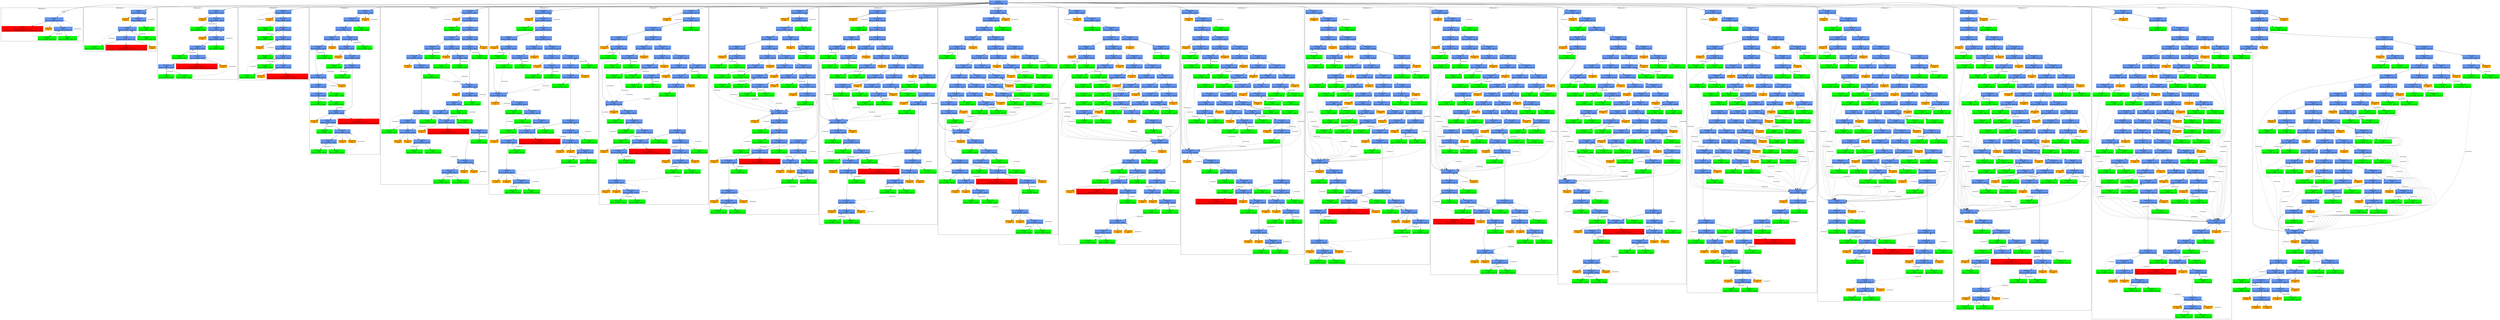 digraph ARG {
node [style="filled" shape="box" color="white"]
subgraph cluster_0 {
label="Refinement 0"
1 [label="1 @ N33\nmain\n" id="1"]
4 [fillcolor="cornflowerblue" label="4 @ N7\nmain\nAbstractionState: ABS1: true\n" id="4"]
31 [fillcolor="red" label="31 @ N31\nmain\nAbstractionState: ABS5: true\n AutomatonState: ErrorLabelAutomaton: _predefinedState_ERROR\n" id="31"]
28 [fillcolor="orange" label="28 @ N29\nmain\n" id="28"]
9 [fillcolor="cornflowerblue" label="9 @ N12\nmain\nAbstractionState: ABS2: true\n" id="9"]
27 [fillcolor="green" label="27 @ N7\nmain\nAbstractionState: ABS4: true\n" id="27"]
24 [fillcolor="green" label="24 @ N12\nmain\nAbstractionState: ABS3: true\n" id="24"]
1 -> 4 []
27 -> 4 [style="dashed" weight="0" label="covered by"]
4 -> 9 []
4 -> 28 []
4 -> 31 []
24 -> 9 [style="dashed" weight="0" label="covered by"]
9 -> 24 []
9 -> 27 []
}
0 -> 1
subgraph cluster_1 {
label="Refinement 1"
35 [fillcolor="cornflowerblue" label="35 @ N7\nmain\nAbstractionState: ABS6\n" id="35"]
82 [fillcolor="orange" label="82 @ N29\nmain\n" id="82"]
40 [fillcolor="cornflowerblue" label="40 @ N12\nmain\nAbstractionState: ABS7\n" id="40"]
74 [fillcolor="green" label="74 @ N7\nmain\nAbstractionState: ABS10\n" id="74"]
55 [fillcolor="cornflowerblue" label="55 @ N12\nmain\nAbstractionState: ABS8: true\n" id="55"]
76 [fillcolor="cornflowerblue" label="76 @ N7\nmain\nAbstractionState: ABS11: true\n" id="76"]
81 [fillcolor="green" label="81 @ N12\nmain\nAbstractionState: ABS12: true\n" id="81"]
88 [fillcolor="red" label="88 @ N31\nmain\nAbstractionState: ABS14\n AutomatonState: ErrorLabelAutomaton: _predefinedState_ERROR\n" id="88"]
84 [fillcolor="orange" label="84 @ N29\nmain\n" id="84"]
70 [fillcolor="green" label="70 @ N12\nmain\nAbstractionState: ABS9: true\n" id="70"]
74 -> 35 [style="dashed" weight="0" label="covered by"]
35 -> 40 []
35 -> 82 []
40 -> 55 []
40 -> 74 []
70 -> 55 [style="dashed" weight="0" label="covered by"]
81 -> 55 [style="dashed" weight="0" label="covered by"]
55 -> 70 []
55 -> 76 []
76 -> 84 []
76 -> 88 []
76 -> 81 []
}
0 -> 35
subgraph cluster_2 {
label="Refinement 2"
90 [fillcolor="cornflowerblue" label="90 @ N7\nmain\nAbstractionState: ABS15\n" id="90"]
178 [fillcolor="orange" label="178 @ N29\nmain\n" id="178"]
95 [fillcolor="cornflowerblue" label="95 @ N12\nmain\nAbstractionState: ABS16\n" id="95"]
110 [fillcolor="green" label="110 @ N12\nmain\nAbstractionState: ABS17\n" id="110"]
113 [fillcolor="cornflowerblue" label="113 @ N7\nmain\nAbstractionState: ABS18\n" id="113"]
180 [fillcolor="orange" label="180 @ N29\nmain\n" id="180"]
118 [fillcolor="cornflowerblue" label="118 @ N12\nmain\nAbstractionState: ABS19\n" id="118"]
133 [fillcolor="cornflowerblue" label="133 @ N12\nmain\nAbstractionState: ABS20\n" id="133"]
148 [fillcolor="green" label="148 @ N12\nmain\nAbstractionState: ABS21\n" id="148"]
154 [fillcolor="cornflowerblue" label="154 @ N7\nmain\nAbstractionState: ABS23\n" id="154"]
159 [fillcolor="cornflowerblue" label="159 @ N12\nmain\nAbstractionState: ABS24\n" id="159"]
177 [fillcolor="green" label="177 @ N7\nmain\nAbstractionState: ABS26\n" id="177"]
174 [fillcolor="green" label="174 @ N12\nmain\nAbstractionState: ABS25\n" id="174"]
187 [fillcolor="red" label="187 @ N31\nmain\nAbstractionState: ABS29\n AutomatonState: ErrorLabelAutomaton: _predefinedState_ERROR\n" id="187"]
182 [fillcolor="orange" label="182 @ N29\nmain\n" id="182"]
152 [fillcolor="green" label="152 @ N7\nmain\nAbstractionState: ABS22\n" id="152"]
90 -> 95 []
90 -> 178 []
110 -> 95 [style="dashed" weight="0" label="covered by"]
95 -> 113 []
95 -> 110 []
152 -> 113 [style="dashed" weight="0" label="covered by"]
113 -> 118 []
113 -> 180 []
118 -> 152 []
118 -> 133 []
148 -> 133 [style="dashed" weight="0" label="covered by"]
133 -> 154 []
133 -> 148 []
177 -> 154 [style="dashed" weight="0" label="covered by"]
154 -> 182 []
154 -> 187 []
154 -> 159 []
174 -> 159 [style="dashed" weight="0" label="covered by"]
159 -> 174 []
159 -> 177 []
}
0 -> 90
subgraph cluster_3 {
label="Refinement 3"
189 [fillcolor="cornflowerblue" label="189 @ N7\nmain\nAbstractionState: ABS30\n" id="189"]
194 [fillcolor="cornflowerblue" label="194 @ N12\nmain\nAbstractionState: ABS31\n" id="194"]
228 [fillcolor="green" label="228 @ N7\nmain\nAbstractionState: ABS34\n" id="228"]
209 [fillcolor="cornflowerblue" label="209 @ N12\nmain\nAbstractionState: ABS32\n" id="209"]
224 [fillcolor="green" label="224 @ N12\nmain\nAbstractionState: ABS33\n" id="224"]
230 [fillcolor="cornflowerblue" label="230 @ N7\nmain\nAbstractionState: ABS35\n" id="230"]
279 [fillcolor="orange" label="279 @ N29\nmain\n" id="279"]
235 [fillcolor="cornflowerblue" label="235 @ N12\nmain\nAbstractionState: ABS36\n" id="235"]
250 [fillcolor="cornflowerblue" label="250 @ N12\nmain\nAbstractionState: ABS37\n" id="250"]
265 [fillcolor="green" label="265 @ N12\nmain\nAbstractionState: ABS38\n" id="265"]
271 [fillcolor="cornflowerblue" label="271 @ N7\nmain\nAbstractionState: ABS40\n" id="271"]
286 [fillcolor="red" label="286 @ N31\nmain\nAbstractionState: ABS44\n AutomatonState: ErrorLabelAutomaton: _predefinedState_ERROR\n" id="286"]
276 [fillcolor="green" label="276 @ N12\nmain\nAbstractionState: ABS41\n" id="276"]
281 [fillcolor="orange" label="281 @ N29\nmain\n" id="281"]
269 [fillcolor="green" label="269 @ N7\nmain\nAbstractionState: ABS39\n" id="269"]
277 [fillcolor="orange" label="277 @ N29\nmain\n" id="277"]
228 -> 189 [style="dashed" weight="0" label="covered by"]
189 -> 277 []
189 -> 194 []
194 -> 209 []
194 -> 228 []
224 -> 209 [style="dashed" weight="0" label="covered by"]
209 -> 230 []
209 -> 224 []
269 -> 230 [style="dashed" weight="0" label="covered by"]
230 -> 235 []
230 -> 279 []
235 -> 269 []
235 -> 250 []
265 -> 250 [style="dashed" weight="0" label="covered by"]
276 -> 250 [style="dashed" weight="0" label="covered by"]
250 -> 271 []
250 -> 265 []
271 -> 281 []
271 -> 276 []
271 -> 286 []
}
0 -> 189
subgraph cluster_4 {
label="Refinement 4"
288 [fillcolor="cornflowerblue" label="288 @ N7\nmain\nAbstractionState: ABS45\n" id="288"]
293 [fillcolor="cornflowerblue" label="293 @ N12\nmain\nAbstractionState: ABS46\n" id="293"]
308 [fillcolor="cornflowerblue" label="308 @ N12\nmain\nAbstractionState: ABS47\n" id="308"]
345 [fillcolor="cornflowerblue" label="345 @ N7\nmain\nAbstractionState: ABS51\n" id="345"]
501 [fillcolor="orange" label="501 @ N29\nmain\n" id="501"]
350 [fillcolor="cornflowerblue" label="350 @ N12\nmain\nAbstractionState: ABS52\n" id="350"]
407 [fillcolor="cornflowerblue" label="407 @ N7\nmain\nAbstractionState: ABS58\n" id="407"]
505 [fillcolor="orange" label="505 @ N29\nmain\n" id="505"]
412 [fillcolor="cornflowerblue" label="412 @ N12\nmain\nAbstractionState: ABS59\n" id="412"]
427 [fillcolor="cornflowerblue" label="427 @ N12\nmain\nAbstractionState: ABS60\n" id="427"]
473 [fillcolor="green" label="473 @ N7\nmain\nAbstractionState: ABS67\n" id="473"]
442 [fillcolor="green" label="442 @ N12\nmain\nAbstractionState: ABS61\n" id="442"]
471 [fillcolor="green" label="471 @ N7\nmain\nAbstractionState: ABS66\n" id="471"]
365 [fillcolor="green" label="365 @ N12\nmain\nAbstractionState: ABS53\n" id="365"]
323 [fillcolor="cornflowerblue" label="323 @ N12\nmain\nAbstractionState: ABS48\n" id="323"]
368 [fillcolor="cornflowerblue" label="368 @ N7\nmain\nAbstractionState: ABS54\n" id="368"]
373 [fillcolor="cornflowerblue" label="373 @ N12\nmain\nAbstractionState: ABS55\n" id="373"]
388 [fillcolor="cornflowerblue" label="388 @ N12\nmain\nAbstractionState: ABS56\n" id="388"]
448 [fillcolor="cornflowerblue" label="448 @ N7\nmain\nAbstractionState: ABS63\n" id="448"]
507 [fillcolor="orange" label="507 @ N29\nmain\n" id="507"]
453 [fillcolor="cornflowerblue" label="453 @ N12\nmain\nAbstractionState: ABS64\n" id="453"]
468 [fillcolor="green" label="468 @ N12\nmain\nAbstractionState: ABS65\n" id="468"]
475 [fillcolor="cornflowerblue" label="475 @ N7\nmain\nAbstractionState: ABS68\n" id="475"]
480 [fillcolor="cornflowerblue" label="480 @ N12\nmain\nAbstractionState: ABS69\n" id="480"]
498 [fillcolor="green" label="498 @ N7\nmain\nAbstractionState: ABS71\n" id="498"]
495 [fillcolor="green" label="495 @ N12\nmain\nAbstractionState: ABS70\n" id="495"]
510 [fillcolor="orange" label="510 @ N30\nmain\n" id="510"]
509 [fillcolor="orange" label="509 @ N29\nmain\n" id="509"]
516 [fillcolor="red" label="516 @ N31\nmain\nAbstractionState: ABS76\n AutomatonState: ErrorLabelAutomaton: _predefinedState_ERROR\n" id="516"]
403 [fillcolor="green" label="403 @ N12\nmain\nAbstractionState: ABS57\n" id="403"]
446 [fillcolor="green" label="446 @ N7\nmain\nAbstractionState: ABS62\n" id="446"]
503 [fillcolor="orange" label="503 @ N29\nmain\n" id="503"]
338 [fillcolor="green" label="338 @ N12\nmain\nAbstractionState: ABS49\n" id="338"]
343 [fillcolor="green" label="343 @ N7\nmain\nAbstractionState: ABS50\n" id="343"]
499 [fillcolor="orange" label="499 @ N29\nmain\n" id="499"]
343 -> 288 [style="dashed" weight="0" label="covered by"]
288 -> 499 []
288 -> 293 []
293 -> 343 []
293 -> 308 []
308 -> 323 []
308 -> 345 []
345 -> 350 []
345 -> 501 []
365 -> 350 [style="dashed" weight="0" label="covered by"]
350 -> 365 []
350 -> 407 []
446 -> 407 [style="dashed" weight="0" label="covered by"]
471 -> 407 [style="dashed" weight="0" label="covered by"]
407 -> 412 []
407 -> 505 []
412 -> 471 []
412 -> 427 []
442 -> 427 [style="dashed" weight="0" label="covered by"]
427 -> 442 []
427 -> 473 []
338 -> 323 [style="dashed" weight="0" label="covered by"]
323 -> 338 []
323 -> 368 []
368 -> 503 []
368 -> 373 []
373 -> 446 []
373 -> 388 []
403 -> 388 [style="dashed" weight="0" label="covered by"]
388 -> 403 []
388 -> 448 []
473 -> 448 [style="dashed" weight="0" label="covered by"]
448 -> 516 []
448 -> 453 []
448 -> 507 []
468 -> 453 [style="dashed" weight="0" label="covered by"]
453 -> 475 []
453 -> 468 []
498 -> 475 [style="dashed" weight="0" label="covered by"]
475 -> 509 []
475 -> 510 []
475 -> 480 []
495 -> 480 [style="dashed" weight="0" label="covered by"]
480 -> 495 []
480 -> 498 []
}
0 -> 288
subgraph cluster_5 {
label="Refinement 5"
518 [fillcolor="cornflowerblue" label="518 @ N7\nmain\nAbstractionState: ABS77\n" id="518"]
523 [fillcolor="cornflowerblue" label="523 @ N12\nmain\nAbstractionState: ABS78\n" id="523"]
589 [fillcolor="green" label="589 @ N7\nmain\nAbstractionState: ABS83\n" id="589"]
538 [fillcolor="cornflowerblue" label="538 @ N12\nmain\nAbstractionState: ABS79\n" id="538"]
553 [fillcolor="cornflowerblue" label="553 @ N12\nmain\nAbstractionState: ABS80\n" id="553"]
568 [fillcolor="cornflowerblue" label="568 @ N12\nmain\nAbstractionState: ABS81\n" id="568"]
583 [fillcolor="green" label="583 @ N12\nmain\nAbstractionState: ABS82\n" id="583"]
637 [fillcolor="cornflowerblue" label="637 @ N7\nmain\nAbstractionState: ABS90\n" id="637"]
835 [fillcolor="orange" label="835 @ N29\nmain\n" id="835"]
642 [fillcolor="cornflowerblue" label="642 @ N12\nmain\nAbstractionState: ABS91\n" id="642"]
749 [fillcolor="green" label="749 @ N7\nmain\nAbstractionState: ABS101\n" id="749"]
657 [fillcolor="cornflowerblue" label="657 @ N12\nmain\nAbstractionState: ABS92\n" id="657"]
672 [fillcolor="cornflowerblue" label="672 @ N12\nmain\nAbstractionState: ABS93\n" id="672"]
774 [fillcolor="cornflowerblue" label="774 @ N7\nmain\nAbstractionState: ABS105\n" id="774"]
841 [fillcolor="orange" label="841 @ N29\nmain\n" id="841"]
842 [fillcolor="orange" label="842 @ N30\nmain\n" id="842"]
779 [fillcolor="cornflowerblue" label="779 @ N12\nmain\nAbstractionState: ABS106\n" id="779"]
826 [fillcolor="green" label="826 @ N7\nmain\nAbstractionState: ABS114\n" id="826"]
794 [fillcolor="green" label="794 @ N12\nmain\nAbstractionState: ABS107\n" id="794"]
687 [fillcolor="green" label="687 @ N12\nmain\nAbstractionState: ABS94\n" id="687"]
751 [fillcolor="cornflowerblue" label="751 @ N7\nmain\nAbstractionState: ABS102\n" id="751"]
839 [fillcolor="orange" label="839 @ N29\nmain\n" id="839"]
851 [fillcolor="red" label="851 @ N31\nmain\nAbstractionState: ABS121\n AutomatonState: ErrorLabelAutomaton: _predefinedState_ERROR\n" id="851"]
756 [fillcolor="cornflowerblue" label="756 @ N12\nmain\nAbstractionState: ABS103\n" id="756"]
771 [fillcolor="green" label="771 @ N12\nmain\nAbstractionState: ABS104\n" id="771"]
803 [fillcolor="cornflowerblue" label="803 @ N7\nmain\nAbstractionState: ABS111\n" id="803"]
808 [fillcolor="cornflowerblue" label="808 @ N12\nmain\nAbstractionState: ABS112\n" id="808"]
828 [fillcolor="green" label="828 @ N7\nmain\nAbstractionState: ABS115\n" id="828"]
823 [fillcolor="green" label="823 @ N12\nmain\nAbstractionState: ABS113\n" id="823"]
844 [fillcolor="orange" label="844 @ N30\nmain\n" id="844"]
843 [fillcolor="orange" label="843 @ N29\nmain\n" id="843"]
614 [fillcolor="cornflowerblue" label="614 @ N7\nmain\nAbstractionState: ABS87\n" id="614"]
833 [fillcolor="orange" label="833 @ N29\nmain\n" id="833"]
619 [fillcolor="cornflowerblue" label="619 @ N12\nmain\nAbstractionState: ABS88\n" id="619"]
747 [fillcolor="green" label="747 @ N7\nmain\nAbstractionState: ABS100\n" id="747"]
634 [fillcolor="green" label="634 @ N12\nmain\nAbstractionState: ABS89\n" id="634"]
591 [fillcolor="cornflowerblue" label="591 @ N7\nmain\nAbstractionState: ABS84\n" id="591"]
596 [fillcolor="cornflowerblue" label="596 @ N12\nmain\nAbstractionState: ABS85\n" id="596"]
692 [fillcolor="cornflowerblue" label="692 @ N7\nmain\nAbstractionState: ABS95\n" id="692"]
837 [fillcolor="orange" label="837 @ N29\nmain\n" id="837"]
697 [fillcolor="cornflowerblue" label="697 @ N12\nmain\nAbstractionState: ABS96\n" id="697"]
712 [fillcolor="cornflowerblue" label="712 @ N12\nmain\nAbstractionState: ABS97\n" id="712"]
727 [fillcolor="cornflowerblue" label="727 @ N12\nmain\nAbstractionState: ABS98\n" id="727"]
801 [fillcolor="green" label="801 @ N7\nmain\nAbstractionState: ABS110\n" id="801"]
742 [fillcolor="green" label="742 @ N12\nmain\nAbstractionState: ABS99\n" id="742"]
799 [fillcolor="green" label="799 @ N7\nmain\nAbstractionState: ABS109\n" id="799"]
797 [fillcolor="green" label="797 @ N7\nmain\nAbstractionState: ABS108\n" id="797"]
611 [fillcolor="green" label="611 @ N12\nmain\nAbstractionState: ABS86\n" id="611"]
831 [fillcolor="orange" label="831 @ N29\nmain\n" id="831"]
829 [fillcolor="orange" label="829 @ N29\nmain\n" id="829"]
589 -> 518 [style="dashed" weight="0" label="covered by"]
518 -> 829 []
518 -> 523 []
523 -> 538 []
523 -> 589 []
538 -> 591 []
538 -> 553 []
553 -> 614 []
553 -> 568 []
583 -> 568 [style="dashed" weight="0" label="covered by"]
568 -> 637 []
568 -> 583 []
637 -> 642 []
637 -> 835 []
642 -> 657 []
642 -> 749 []
687 -> 657 [style="dashed" weight="0" label="covered by"]
657 -> 751 []
657 -> 672 []
672 -> 687 []
672 -> 774 []
801 -> 774 [style="dashed" weight="0" label="covered by"]
774 -> 779 []
774 -> 842 []
774 -> 841 []
794 -> 779 [style="dashed" weight="0" label="covered by"]
779 -> 794 []
779 -> 826 []
799 -> 751 [style="dashed" weight="0" label="covered by"]
751 -> 756 []
751 -> 851 []
751 -> 839 []
771 -> 756 [style="dashed" weight="0" label="covered by"]
756 -> 803 []
756 -> 771 []
826 -> 803 [style="dashed" weight="0" label="covered by"]
828 -> 803 [style="dashed" weight="0" label="covered by"]
803 -> 843 []
803 -> 844 []
803 -> 808 []
823 -> 808 [style="dashed" weight="0" label="covered by"]
808 -> 823 []
808 -> 828 []
614 -> 619 []
614 -> 833 []
634 -> 619 [style="dashed" weight="0" label="covered by"]
619 -> 634 []
619 -> 747 []
591 -> 831 []
591 -> 596 []
611 -> 596 [style="dashed" weight="0" label="covered by"]
596 -> 611 []
596 -> 692 []
747 -> 692 [style="dashed" weight="0" label="covered by"]
749 -> 692 [style="dashed" weight="0" label="covered by"]
797 -> 692 [style="dashed" weight="0" label="covered by"]
692 -> 697 []
692 -> 837 []
697 -> 797 []
697 -> 712 []
742 -> 712 [style="dashed" weight="0" label="covered by"]
712 -> 799 []
712 -> 727 []
727 -> 742 []
727 -> 801 []
}
0 -> 518
subgraph cluster_6 {
label="Refinement 6"
853 [fillcolor="cornflowerblue" label="853 @ N7\nmain\nAbstractionState: ABS122\n" id="853"]
1205 [fillcolor="orange" label="1205 @ N29\nmain\n" id="1205"]
858 [fillcolor="cornflowerblue" label="858 @ N12\nmain\nAbstractionState: ABS123\n" id="858"]
940 [fillcolor="green" label="940 @ N7\nmain\nAbstractionState: ABS129\n" id="940"]
873 [fillcolor="cornflowerblue" label="873 @ N12\nmain\nAbstractionState: ABS124\n" id="873"]
942 [fillcolor="cornflowerblue" label="942 @ N7\nmain\nAbstractionState: ABS130\n" id="942"]
1207 [fillcolor="orange" label="1207 @ N29\nmain\n" id="1207"]
947 [fillcolor="cornflowerblue" label="947 @ N12\nmain\nAbstractionState: ABS131\n" id="947"]
1066 [fillcolor="cornflowerblue" label="1066 @ N7\nmain\nAbstractionState: ABS144\n" id="1066"]
1071 [fillcolor="cornflowerblue" label="1071 @ N12\nmain\nAbstractionState: ABS145\n" id="1071"]
1173 [fillcolor="green" label="1173 @ N7\nmain\nAbstractionState: ABS158\n" id="1173"]
1086 [fillcolor="cornflowerblue" label="1086 @ N12\nmain\nAbstractionState: ABS146\n" id="1086"]
1101 [fillcolor="cornflowerblue" label="1101 @ N12\nmain\nAbstractionState: ABS147\n" id="1101"]
1116 [fillcolor="green" label="1116 @ N12\nmain\nAbstractionState: ABS148\n" id="1116"]
1177 [fillcolor="green" label="1177 @ N7\nmain\nAbstractionState: ABS160\n" id="1177"]
1175 [fillcolor="green" label="1175 @ N7\nmain\nAbstractionState: ABS159\n" id="1175"]
1215 [fillcolor="orange" label="1215 @ N29\nmain\n" id="1215"]
962 [fillcolor="green" label="962 @ N12\nmain\nAbstractionState: ABS132\n" id="962"]
888 [fillcolor="cornflowerblue" label="888 @ N12\nmain\nAbstractionState: ABS125\n" id="888"]
965 [fillcolor="cornflowerblue" label="965 @ N7\nmain\nAbstractionState: ABS133\n" id="965"]
970 [fillcolor="cornflowerblue" label="970 @ N12\nmain\nAbstractionState: ABS134\n" id="970"]
985 [fillcolor="green" label="985 @ N12\nmain\nAbstractionState: ABS135\n" id="985"]
1121 [fillcolor="green" label="1121 @ N7\nmain\nAbstractionState: ABS149\n" id="1121"]
1209 [fillcolor="orange" label="1209 @ N29\nmain\n" id="1209"]
903 [fillcolor="cornflowerblue" label="903 @ N12\nmain\nAbstractionState: ABS126\n" id="903"]
988 [fillcolor="cornflowerblue" label="988 @ N7\nmain\nAbstractionState: ABS136\n" id="988"]
1211 [fillcolor="orange" label="1211 @ N29\nmain\n" id="1211"]
993 [fillcolor="cornflowerblue" label="993 @ N12\nmain\nAbstractionState: ABS137\n" id="993"]
1008 [fillcolor="green" label="1008 @ N12\nmain\nAbstractionState: ABS138\n" id="1008"]
1123 [fillcolor="green" label="1123 @ N7\nmain\nAbstractionState: ABS150\n" id="1123"]
918 [fillcolor="cornflowerblue" label="918 @ N12\nmain\nAbstractionState: ABS127\n" id="918"]
1011 [fillcolor="cornflowerblue" label="1011 @ N7\nmain\nAbstractionState: ABS139\n" id="1011"]
1016 [fillcolor="cornflowerblue" label="1016 @ N12\nmain\nAbstractionState: ABS140\n" id="1016"]
1125 [fillcolor="green" label="1125 @ N7\nmain\nAbstractionState: ABS151\n" id="1125"]
1031 [fillcolor="cornflowerblue" label="1031 @ N12\nmain\nAbstractionState: ABS141\n" id="1031"]
1127 [fillcolor="cornflowerblue" label="1127 @ N7\nmain\nAbstractionState: ABS152\n" id="1127"]
1230 [fillcolor="red" label="1230 @ N31\nmain\nAbstractionState: ABS172\n AutomatonState: ErrorLabelAutomaton: _predefinedState_ERROR\n" id="1230"]
1217 [fillcolor="orange" label="1217 @ N29\nmain\n" id="1217"]
1132 [fillcolor="cornflowerblue" label="1132 @ N12\nmain\nAbstractionState: ABS153\n" id="1132"]
1179 [fillcolor="cornflowerblue" label="1179 @ N7\nmain\nAbstractionState: ABS161\n" id="1179"]
1222 [fillcolor="orange" label="1222 @ N30\nmain\n" id="1222"]
1221 [fillcolor="orange" label="1221 @ N29\nmain\n" id="1221"]
1184 [fillcolor="cornflowerblue" label="1184 @ N12\nmain\nAbstractionState: ABS162\n" id="1184"]
1204 [fillcolor="green" label="1204 @ N7\nmain\nAbstractionState: ABS165\n" id="1204"]
1199 [fillcolor="green" label="1199 @ N12\nmain\nAbstractionState: ABS163\n" id="1199"]
1147 [fillcolor="green" label="1147 @ N12\nmain\nAbstractionState: ABS154\n" id="1147"]
1046 [fillcolor="cornflowerblue" label="1046 @ N12\nmain\nAbstractionState: ABS142\n" id="1046"]
1061 [fillcolor="green" label="1061 @ N12\nmain\nAbstractionState: ABS143\n" id="1061"]
1150 [fillcolor="cornflowerblue" label="1150 @ N7\nmain\nAbstractionState: ABS155\n" id="1150"]
1219 [fillcolor="orange" label="1219 @ N29\nmain\n" id="1219"]
1220 [fillcolor="orange" label="1220 @ N30\nmain\n" id="1220"]
1155 [fillcolor="cornflowerblue" label="1155 @ N12\nmain\nAbstractionState: ABS156\n" id="1155"]
1202 [fillcolor="green" label="1202 @ N7\nmain\nAbstractionState: ABS164\n" id="1202"]
1170 [fillcolor="green" label="1170 @ N12\nmain\nAbstractionState: ABS157\n" id="1170"]
1213 [fillcolor="orange" label="1213 @ N29\nmain\n" id="1213"]
933 [fillcolor="green" label="933 @ N12\nmain\nAbstractionState: ABS128\n" id="933"]
940 -> 853 [style="dashed" weight="0" label="covered by"]
853 -> 858 []
853 -> 1205 []
858 -> 873 []
858 -> 940 []
873 -> 888 []
873 -> 942 []
942 -> 947 []
942 -> 1207 []
962 -> 947 [style="dashed" weight="0" label="covered by"]
947 -> 962 []
947 -> 1066 []
1121 -> 1066 [style="dashed" weight="0" label="covered by"]
1123 -> 1066 [style="dashed" weight="0" label="covered by"]
1125 -> 1066 [style="dashed" weight="0" label="covered by"]
1173 -> 1066 [style="dashed" weight="0" label="covered by"]
1066 -> 1215 []
1066 -> 1071 []
1071 -> 1086 []
1071 -> 1173 []
1116 -> 1086 [style="dashed" weight="0" label="covered by"]
1086 -> 1175 []
1086 -> 1101 []
1101 -> 1177 []
1101 -> 1116 []
888 -> 903 []
888 -> 965 []
965 -> 1209 []
965 -> 970 []
985 -> 970 [style="dashed" weight="0" label="covered by"]
970 -> 1121 []
970 -> 985 []
903 -> 918 []
903 -> 988 []
988 -> 993 []
988 -> 1211 []
1008 -> 993 [style="dashed" weight="0" label="covered by"]
993 -> 1123 []
993 -> 1008 []
933 -> 918 [style="dashed" weight="0" label="covered by"]
918 -> 933 []
918 -> 1011 []
1011 -> 1213 []
1011 -> 1016 []
1016 -> 1031 []
1016 -> 1125 []
1061 -> 1031 [style="dashed" weight="0" label="covered by"]
1031 -> 1046 []
1031 -> 1127 []
1175 -> 1127 [style="dashed" weight="0" label="covered by"]
1127 -> 1132 []
1127 -> 1217 []
1127 -> 1230 []
1147 -> 1132 [style="dashed" weight="0" label="covered by"]
1132 -> 1147 []
1132 -> 1179 []
1202 -> 1179 [style="dashed" weight="0" label="covered by"]
1204 -> 1179 [style="dashed" weight="0" label="covered by"]
1179 -> 1184 []
1179 -> 1221 []
1179 -> 1222 []
1199 -> 1184 [style="dashed" weight="0" label="covered by"]
1184 -> 1199 []
1184 -> 1204 []
1046 -> 1150 []
1046 -> 1061 []
1177 -> 1150 [style="dashed" weight="0" label="covered by"]
1150 -> 1155 []
1150 -> 1220 []
1150 -> 1219 []
1170 -> 1155 [style="dashed" weight="0" label="covered by"]
1155 -> 1170 []
1155 -> 1202 []
}
0 -> 853
subgraph cluster_7 {
label="Refinement 7"
1232 [fillcolor="cornflowerblue" label="1232 @ N7\nmain\nAbstractionState: ABS173\n" id="1232"]
1625 [fillcolor="orange" label="1625 @ N29\nmain\n" id="1625"]
1237 [fillcolor="cornflowerblue" label="1237 @ N12\nmain\nAbstractionState: ABS174\n" id="1237"]
1335 [fillcolor="green" label="1335 @ N7\nmain\nAbstractionState: ABS181\n" id="1335"]
1252 [fillcolor="cornflowerblue" label="1252 @ N12\nmain\nAbstractionState: ABS175\n" id="1252"]
1337 [fillcolor="cornflowerblue" label="1337 @ N7\nmain\nAbstractionState: ABS182\n" id="1337"]
1627 [fillcolor="orange" label="1627 @ N29\nmain\n" id="1627"]
1342 [fillcolor="cornflowerblue" label="1342 @ N12\nmain\nAbstractionState: ABS183\n" id="1342"]
1484 [fillcolor="cornflowerblue" label="1484 @ N7\nmain\nAbstractionState: ABS199\n" id="1484"]
1637 [fillcolor="orange" label="1637 @ N29\nmain\n" id="1637"]
1489 [fillcolor="cornflowerblue" label="1489 @ N12\nmain\nAbstractionState: ABS200\n" id="1489"]
1593 [fillcolor="green" label="1593 @ N7\nmain\nAbstractionState: ABS214\n" id="1593"]
1504 [fillcolor="cornflowerblue" label="1504 @ N12\nmain\nAbstractionState: ABS201\n" id="1504"]
1595 [fillcolor="green" label="1595 @ N7\nmain\nAbstractionState: ABS215\n" id="1595"]
1519 [fillcolor="cornflowerblue" label="1519 @ N12\nmain\nAbstractionState: ABS202\n" id="1519"]
1534 [fillcolor="green" label="1534 @ N12\nmain\nAbstractionState: ABS203\n" id="1534"]
1597 [fillcolor="green" label="1597 @ N7\nmain\nAbstractionState: ABS216\n" id="1597"]
1357 [fillcolor="green" label="1357 @ N12\nmain\nAbstractionState: ABS184\n" id="1357"]
1267 [fillcolor="cornflowerblue" label="1267 @ N12\nmain\nAbstractionState: ABS176\n" id="1267"]
1360 [fillcolor="cornflowerblue" label="1360 @ N7\nmain\nAbstractionState: ABS185\n" id="1360"]
1629 [fillcolor="orange" label="1629 @ N29\nmain\n" id="1629"]
1365 [fillcolor="cornflowerblue" label="1365 @ N12\nmain\nAbstractionState: ABS186\n" id="1365"]
1539 [fillcolor="green" label="1539 @ N7\nmain\nAbstractionState: ABS204\n" id="1539"]
1380 [fillcolor="green" label="1380 @ N12\nmain\nAbstractionState: ABS187\n" id="1380"]
1282 [fillcolor="cornflowerblue" label="1282 @ N12\nmain\nAbstractionState: ABS177\n" id="1282"]
1297 [fillcolor="cornflowerblue" label="1297 @ N12\nmain\nAbstractionState: ABS178\n" id="1297"]
1406 [fillcolor="cornflowerblue" label="1406 @ N7\nmain\nAbstractionState: ABS191\n" id="1406"]
1411 [fillcolor="cornflowerblue" label="1411 @ N12\nmain\nAbstractionState: ABS192\n" id="1411"]
1426 [fillcolor="green" label="1426 @ N12\nmain\nAbstractionState: ABS193\n" id="1426"]
1543 [fillcolor="green" label="1543 @ N7\nmain\nAbstractionState: ABS206\n" id="1543"]
1633 [fillcolor="orange" label="1633 @ N29\nmain\n" id="1633"]
1312 [fillcolor="cornflowerblue" label="1312 @ N12\nmain\nAbstractionState: ABS179\n" id="1312"]
1429 [fillcolor="cornflowerblue" label="1429 @ N7\nmain\nAbstractionState: ABS194\n" id="1429"]
1434 [fillcolor="cornflowerblue" label="1434 @ N12\nmain\nAbstractionState: ABS195\n" id="1434"]
1545 [fillcolor="green" label="1545 @ N7\nmain\nAbstractionState: ABS207\n" id="1545"]
1449 [fillcolor="cornflowerblue" label="1449 @ N12\nmain\nAbstractionState: ABS196\n" id="1449"]
1464 [fillcolor="cornflowerblue" label="1464 @ N12\nmain\nAbstractionState: ABS197\n" id="1464"]
1570 [fillcolor="cornflowerblue" label="1570 @ N7\nmain\nAbstractionState: ABS211\n" id="1570"]
1641 [fillcolor="orange" label="1641 @ N29\nmain\n" id="1641"]
1575 [fillcolor="cornflowerblue" label="1575 @ N12\nmain\nAbstractionState: ABS212\n" id="1575"]
1622 [fillcolor="green" label="1622 @ N7\nmain\nAbstractionState: ABS220\n" id="1622"]
1590 [fillcolor="green" label="1590 @ N12\nmain\nAbstractionState: ABS213\n" id="1590"]
1642 [fillcolor="orange" label="1642 @ N30\nmain\n" id="1642"]
1479 [fillcolor="green" label="1479 @ N12\nmain\nAbstractionState: ABS198\n" id="1479"]
1547 [fillcolor="cornflowerblue" label="1547 @ N7\nmain\nAbstractionState: ABS208\n" id="1547"]
1552 [fillcolor="cornflowerblue" label="1552 @ N12\nmain\nAbstractionState: ABS209\n" id="1552"]
1599 [fillcolor="cornflowerblue" label="1599 @ N7\nmain\nAbstractionState: ABS217\n" id="1599"]
1644 [fillcolor="orange" label="1644 @ N30\nmain\n" id="1644"]
1643 [fillcolor="orange" label="1643 @ N29\nmain\n" id="1643"]
1604 [fillcolor="cornflowerblue" label="1604 @ N12\nmain\nAbstractionState: ABS218\n" id="1604"]
1624 [fillcolor="green" label="1624 @ N7\nmain\nAbstractionState: ABS221\n" id="1624"]
1619 [fillcolor="green" label="1619 @ N12\nmain\nAbstractionState: ABS219\n" id="1619"]
1567 [fillcolor="green" label="1567 @ N12\nmain\nAbstractionState: ABS210\n" id="1567"]
1653 [fillcolor="red" label="1653 @ N31\nmain\nAbstractionState: ABS229\n AutomatonState: ErrorLabelAutomaton: _predefinedState_ERROR\n" id="1653"]
1639 [fillcolor="orange" label="1639 @ N29\nmain\n" id="1639"]
1635 [fillcolor="orange" label="1635 @ N29\nmain\n" id="1635"]
1327 [fillcolor="green" label="1327 @ N12\nmain\nAbstractionState: ABS180\n" id="1327"]
1383 [fillcolor="cornflowerblue" label="1383 @ N7\nmain\nAbstractionState: ABS188\n" id="1383"]
1388 [fillcolor="cornflowerblue" label="1388 @ N12\nmain\nAbstractionState: ABS189\n" id="1388"]
1541 [fillcolor="green" label="1541 @ N7\nmain\nAbstractionState: ABS205\n" id="1541"]
1403 [fillcolor="green" label="1403 @ N12\nmain\nAbstractionState: ABS190\n" id="1403"]
1631 [fillcolor="orange" label="1631 @ N29\nmain\n" id="1631"]
1335 -> 1232 [style="dashed" weight="0" label="covered by"]
1232 -> 1237 []
1232 -> 1625 []
1237 -> 1252 []
1237 -> 1335 []
1252 -> 1267 []
1252 -> 1337 []
1337 -> 1342 []
1337 -> 1627 []
1357 -> 1342 [style="dashed" weight="0" label="covered by"]
1342 -> 1357 []
1342 -> 1484 []
1539 -> 1484 [style="dashed" weight="0" label="covered by"]
1541 -> 1484 [style="dashed" weight="0" label="covered by"]
1543 -> 1484 [style="dashed" weight="0" label="covered by"]
1545 -> 1484 [style="dashed" weight="0" label="covered by"]
1593 -> 1484 [style="dashed" weight="0" label="covered by"]
1484 -> 1489 []
1484 -> 1637 []
1489 -> 1504 []
1489 -> 1593 []
1534 -> 1504 [style="dashed" weight="0" label="covered by"]
1504 -> 1519 []
1504 -> 1595 []
1519 -> 1597 []
1519 -> 1534 []
1267 -> 1282 []
1267 -> 1360 []
1360 -> 1365 []
1360 -> 1629 []
1380 -> 1365 [style="dashed" weight="0" label="covered by"]
1365 -> 1380 []
1365 -> 1539 []
1282 -> 1383 []
1282 -> 1297 []
1297 -> 1312 []
1297 -> 1406 []
1406 -> 1633 []
1406 -> 1411 []
1426 -> 1411 [style="dashed" weight="0" label="covered by"]
1411 -> 1543 []
1411 -> 1426 []
1327 -> 1312 [style="dashed" weight="0" label="covered by"]
1312 -> 1327 []
1312 -> 1429 []
1429 -> 1635 []
1429 -> 1434 []
1434 -> 1449 []
1434 -> 1545 []
1479 -> 1449 [style="dashed" weight="0" label="covered by"]
1449 -> 1547 []
1449 -> 1464 []
1464 -> 1479 []
1464 -> 1570 []
1597 -> 1570 [style="dashed" weight="0" label="covered by"]
1570 -> 1642 []
1570 -> 1575 []
1570 -> 1641 []
1590 -> 1575 [style="dashed" weight="0" label="covered by"]
1575 -> 1590 []
1575 -> 1622 []
1595 -> 1547 [style="dashed" weight="0" label="covered by"]
1547 -> 1639 []
1547 -> 1653 []
1547 -> 1552 []
1567 -> 1552 [style="dashed" weight="0" label="covered by"]
1552 -> 1567 []
1552 -> 1599 []
1622 -> 1599 [style="dashed" weight="0" label="covered by"]
1624 -> 1599 [style="dashed" weight="0" label="covered by"]
1599 -> 1604 []
1599 -> 1643 []
1599 -> 1644 []
1619 -> 1604 [style="dashed" weight="0" label="covered by"]
1604 -> 1619 []
1604 -> 1624 []
1383 -> 1631 []
1383 -> 1388 []
1403 -> 1388 [style="dashed" weight="0" label="covered by"]
1388 -> 1403 []
1388 -> 1541 []
}
0 -> 1232
subgraph cluster_8 {
label="Refinement 8"
1655 [fillcolor="cornflowerblue" label="1655 @ N7\nmain\nAbstractionState: ABS230\n" id="1655"]
2089 [fillcolor="orange" label="2089 @ N29\nmain\n" id="2089"]
1660 [fillcolor="cornflowerblue" label="1660 @ N12\nmain\nAbstractionState: ABS231\n" id="1660"]
1774 [fillcolor="green" label="1774 @ N7\nmain\nAbstractionState: ABS239\n" id="1774"]
1675 [fillcolor="cornflowerblue" label="1675 @ N12\nmain\nAbstractionState: ABS232\n" id="1675"]
1690 [fillcolor="cornflowerblue" label="1690 @ N12\nmain\nAbstractionState: ABS233\n" id="1690"]
1799 [fillcolor="cornflowerblue" label="1799 @ N7\nmain\nAbstractionState: ABS243\n" id="1799"]
2093 [fillcolor="orange" label="2093 @ N29\nmain\n" id="2093"]
1804 [fillcolor="cornflowerblue" label="1804 @ N12\nmain\nAbstractionState: ABS244\n" id="1804"]
2001 [fillcolor="green" label="2001 @ N7\nmain\nAbstractionState: ABS265\n" id="2001"]
1819 [fillcolor="green" label="1819 @ N12\nmain\nAbstractionState: ABS245\n" id="1819"]
1705 [fillcolor="cornflowerblue" label="1705 @ N12\nmain\nAbstractionState: ABS234\n" id="1705"]
1822 [fillcolor="cornflowerblue" label="1822 @ N7\nmain\nAbstractionState: ABS246\n" id="1822"]
1827 [fillcolor="cornflowerblue" label="1827 @ N12\nmain\nAbstractionState: ABS247\n" id="1827"]
2003 [fillcolor="green" label="2003 @ N7\nmain\nAbstractionState: ABS266\n" id="2003"]
1842 [fillcolor="green" label="1842 @ N12\nmain\nAbstractionState: ABS248\n" id="1842"]
2095 [fillcolor="orange" label="2095 @ N29\nmain\n" id="2095"]
1720 [fillcolor="cornflowerblue" label="1720 @ N12\nmain\nAbstractionState: ABS235\n" id="1720"]
1845 [fillcolor="cornflowerblue" label="1845 @ N7\nmain\nAbstractionState: ABS249\n" id="1845"]
2097 [fillcolor="orange" label="2097 @ N29\nmain\n" id="2097"]
1850 [fillcolor="cornflowerblue" label="1850 @ N12\nmain\nAbstractionState: ABS250\n" id="1850"]
2005 [fillcolor="green" label="2005 @ N7\nmain\nAbstractionState: ABS267\n" id="2005"]
1865 [fillcolor="green" label="1865 @ N12\nmain\nAbstractionState: ABS251\n" id="1865"]
1735 [fillcolor="cornflowerblue" label="1735 @ N12\nmain\nAbstractionState: ABS236\n" id="1735"]
1750 [fillcolor="cornflowerblue" label="1750 @ N12\nmain\nAbstractionState: ABS237\n" id="1750"]
1891 [fillcolor="cornflowerblue" label="1891 @ N7\nmain\nAbstractionState: ABS255\n" id="1891"]
2101 [fillcolor="orange" label="2101 @ N29\nmain\n" id="2101"]
1896 [fillcolor="cornflowerblue" label="1896 @ N12\nmain\nAbstractionState: ABS256\n" id="1896"]
1911 [fillcolor="cornflowerblue" label="1911 @ N12\nmain\nAbstractionState: ABS257\n" id="1911"]
2011 [fillcolor="cornflowerblue" label="2011 @ N7\nmain\nAbstractionState: ABS270\n" id="2011"]
2016 [fillcolor="cornflowerblue" label="2016 @ N12\nmain\nAbstractionState: ABS271\n" id="2016"]
2031 [fillcolor="green" label="2031 @ N12\nmain\nAbstractionState: ABS272\n" id="2031"]
2063 [fillcolor="cornflowerblue" label="2063 @ N7\nmain\nAbstractionState: ABS279\n" id="2063"]
2109 [fillcolor="orange" label="2109 @ N29\nmain\n" id="2109"]
2068 [fillcolor="cornflowerblue" label="2068 @ N12\nmain\nAbstractionState: ABS280\n" id="2068"]
2083 [fillcolor="green" label="2083 @ N12\nmain\nAbstractionState: ABS281\n" id="2083"]
2088 [fillcolor="green" label="2088 @ N7\nmain\nAbstractionState: ABS283\n" id="2088"]
2110 [fillcolor="orange" label="2110 @ N30\nmain\n" id="2110"]
2120 [fillcolor="red" label="2120 @ N31\nmain\nAbstractionState: ABS292\n AutomatonState: ErrorLabelAutomaton: _predefinedState_ERROR\n" id="2120"]
2105 [fillcolor="orange" label="2105 @ N29\nmain\n" id="2105"]
1926 [fillcolor="cornflowerblue" label="1926 @ N12\nmain\nAbstractionState: ABS258\n" id="1926"]
1941 [fillcolor="green" label="1941 @ N12\nmain\nAbstractionState: ABS259\n" id="1941"]
2034 [fillcolor="cornflowerblue" label="2034 @ N7\nmain\nAbstractionState: ABS273\n" id="2034"]
2108 [fillcolor="orange" label="2108 @ N30\nmain\n" id="2108"]
2107 [fillcolor="orange" label="2107 @ N29\nmain\n" id="2107"]
2039 [fillcolor="cornflowerblue" label="2039 @ N12\nmain\nAbstractionState: ABS274\n" id="2039"]
2086 [fillcolor="green" label="2086 @ N7\nmain\nAbstractionState: ABS282\n" id="2086"]
2054 [fillcolor="green" label="2054 @ N12\nmain\nAbstractionState: ABS275\n" id="2054"]
2009 [fillcolor="green" label="2009 @ N7\nmain\nAbstractionState: ABS269\n" id="2009"]
1765 [fillcolor="green" label="1765 @ N12\nmain\nAbstractionState: ABS238\n" id="1765"]
1868 [fillcolor="cornflowerblue" label="1868 @ N7\nmain\nAbstractionState: ABS252\n" id="1868"]
1873 [fillcolor="cornflowerblue" label="1873 @ N12\nmain\nAbstractionState: ABS253\n" id="1873"]
2007 [fillcolor="green" label="2007 @ N7\nmain\nAbstractionState: ABS268\n" id="2007"]
1888 [fillcolor="green" label="1888 @ N12\nmain\nAbstractionState: ABS254\n" id="1888"]
2099 [fillcolor="orange" label="2099 @ N29\nmain\n" id="2099"]
1776 [fillcolor="cornflowerblue" label="1776 @ N7\nmain\nAbstractionState: ABS240\n" id="1776"]
2091 [fillcolor="orange" label="2091 @ N29\nmain\n" id="2091"]
1781 [fillcolor="cornflowerblue" label="1781 @ N12\nmain\nAbstractionState: ABS241\n" id="1781"]
1946 [fillcolor="cornflowerblue" label="1946 @ N7\nmain\nAbstractionState: ABS260\n" id="1946"]
1951 [fillcolor="cornflowerblue" label="1951 @ N12\nmain\nAbstractionState: ABS261\n" id="1951"]
2057 [fillcolor="green" label="2057 @ N7\nmain\nAbstractionState: ABS276\n" id="2057"]
1966 [fillcolor="cornflowerblue" label="1966 @ N12\nmain\nAbstractionState: ABS262\n" id="1966"]
2059 [fillcolor="green" label="2059 @ N7\nmain\nAbstractionState: ABS277\n" id="2059"]
1981 [fillcolor="cornflowerblue" label="1981 @ N12\nmain\nAbstractionState: ABS263\n" id="1981"]
2061 [fillcolor="green" label="2061 @ N7\nmain\nAbstractionState: ABS278\n" id="2061"]
1996 [fillcolor="green" label="1996 @ N12\nmain\nAbstractionState: ABS264\n" id="1996"]
2103 [fillcolor="orange" label="2103 @ N29\nmain\n" id="2103"]
1796 [fillcolor="green" label="1796 @ N12\nmain\nAbstractionState: ABS242\n" id="1796"]
1774 -> 1655 [style="dashed" weight="0" label="covered by"]
1655 -> 1660 []
1655 -> 2089 []
1660 -> 1675 []
1660 -> 1774 []
1675 -> 1776 []
1675 -> 1690 []
1690 -> 1705 []
1690 -> 1799 []
1799 -> 1804 []
1799 -> 2093 []
1819 -> 1804 [style="dashed" weight="0" label="covered by"]
1804 -> 1819 []
1804 -> 2001 []
1705 -> 1720 []
1705 -> 1822 []
1822 -> 2095 []
1822 -> 1827 []
1842 -> 1827 [style="dashed" weight="0" label="covered by"]
1827 -> 1842 []
1827 -> 2003 []
1720 -> 1735 []
1720 -> 1845 []
1845 -> 1850 []
1845 -> 2097 []
1865 -> 1850 [style="dashed" weight="0" label="covered by"]
1850 -> 1865 []
1850 -> 2005 []
1735 -> 1868 []
1735 -> 1750 []
1765 -> 1750 [style="dashed" weight="0" label="covered by"]
1750 -> 1765 []
1750 -> 1891 []
1891 -> 1896 []
1891 -> 2101 []
1896 -> 2009 []
1896 -> 1911 []
1941 -> 1911 [style="dashed" weight="0" label="covered by"]
1911 -> 1926 []
1911 -> 2011 []
2059 -> 2011 [style="dashed" weight="0" label="covered by"]
2011 -> 2105 []
2011 -> 2120 []
2011 -> 2016 []
2031 -> 2016 [style="dashed" weight="0" label="covered by"]
2016 -> 2063 []
2016 -> 2031 []
2086 -> 2063 [style="dashed" weight="0" label="covered by"]
2088 -> 2063 [style="dashed" weight="0" label="covered by"]
2063 -> 2110 []
2063 -> 2068 []
2063 -> 2109 []
2083 -> 2068 [style="dashed" weight="0" label="covered by"]
2068 -> 2088 []
2068 -> 2083 []
1926 -> 2034 []
1926 -> 1941 []
2061 -> 2034 [style="dashed" weight="0" label="covered by"]
2034 -> 2039 []
2034 -> 2107 []
2034 -> 2108 []
2054 -> 2039 [style="dashed" weight="0" label="covered by"]
2039 -> 2054 []
2039 -> 2086 []
1868 -> 2099 []
1868 -> 1873 []
1888 -> 1873 [style="dashed" weight="0" label="covered by"]
1873 -> 1888 []
1873 -> 2007 []
1776 -> 1781 []
1776 -> 2091 []
1796 -> 1781 [style="dashed" weight="0" label="covered by"]
1781 -> 1796 []
1781 -> 1946 []
2001 -> 1946 [style="dashed" weight="0" label="covered by"]
2003 -> 1946 [style="dashed" weight="0" label="covered by"]
2005 -> 1946 [style="dashed" weight="0" label="covered by"]
2007 -> 1946 [style="dashed" weight="0" label="covered by"]
2009 -> 1946 [style="dashed" weight="0" label="covered by"]
2057 -> 1946 [style="dashed" weight="0" label="covered by"]
1946 -> 2103 []
1946 -> 1951 []
1951 -> 1966 []
1951 -> 2057 []
1996 -> 1966 [style="dashed" weight="0" label="covered by"]
1966 -> 1981 []
1966 -> 2059 []
1981 -> 1996 []
1981 -> 2061 []
}
0 -> 1655
subgraph cluster_9 {
label="Refinement 9"
2122 [fillcolor="cornflowerblue" label="2122 @ N7\nmain\nAbstractionState: ABS293\n" id="2122"]
2597 [fillcolor="orange" label="2597 @ N29\nmain\n" id="2597"]
2127 [fillcolor="cornflowerblue" label="2127 @ N12\nmain\nAbstractionState: ABS294\n" id="2127"]
2142 [fillcolor="cornflowerblue" label="2142 @ N12\nmain\nAbstractionState: ABS295\n" id="2142"]
2259 [fillcolor="cornflowerblue" label="2259 @ N7\nmain\nAbstractionState: ABS304\n" id="2259"]
2264 [fillcolor="cornflowerblue" label="2264 @ N12\nmain\nAbstractionState: ABS305\n" id="2264"]
2452 [fillcolor="cornflowerblue" label="2452 @ N7\nmain\nAbstractionState: ABS327\n" id="2452"]
2457 [fillcolor="cornflowerblue" label="2457 @ N12\nmain\nAbstractionState: ABS328\n" id="2457"]
2472 [fillcolor="cornflowerblue" label="2472 @ N12\nmain\nAbstractionState: ABS329\n" id="2472"]
2487 [fillcolor="cornflowerblue" label="2487 @ N12\nmain\nAbstractionState: ABS330\n" id="2487"]
2569 [fillcolor="green" label="2569 @ N7\nmain\nAbstractionState: ABS346\n" id="2569"]
2502 [fillcolor="green" label="2502 @ N12\nmain\nAbstractionState: ABS331\n" id="2502"]
2567 [fillcolor="green" label="2567 @ N7\nmain\nAbstractionState: ABS345\n" id="2567"]
2565 [fillcolor="green" label="2565 @ N7\nmain\nAbstractionState: ABS344\n" id="2565"]
2613 [fillcolor="orange" label="2613 @ N29\nmain\n" id="2613"]
2279 [fillcolor="green" label="2279 @ N12\nmain\nAbstractionState: ABS306\n" id="2279"]
2599 [fillcolor="orange" label="2599 @ N29\nmain\n" id="2599"]
2157 [fillcolor="cornflowerblue" label="2157 @ N12\nmain\nAbstractionState: ABS296\n" id="2157"]
2282 [fillcolor="cornflowerblue" label="2282 @ N7\nmain\nAbstractionState: ABS307\n" id="2282"]
2601 [fillcolor="orange" label="2601 @ N29\nmain\n" id="2601"]
2287 [fillcolor="cornflowerblue" label="2287 @ N12\nmain\nAbstractionState: ABS308\n" id="2287"]
2507 [fillcolor="green" label="2507 @ N7\nmain\nAbstractionState: ABS332\n" id="2507"]
2302 [fillcolor="green" label="2302 @ N12\nmain\nAbstractionState: ABS309\n" id="2302"]
2172 [fillcolor="cornflowerblue" label="2172 @ N12\nmain\nAbstractionState: ABS297\n" id="2172"]
2187 [fillcolor="cornflowerblue" label="2187 @ N12\nmain\nAbstractionState: ABS298\n" id="2187"]
2202 [fillcolor="cornflowerblue" label="2202 @ N12\nmain\nAbstractionState: ABS299\n" id="2202"]
2351 [fillcolor="cornflowerblue" label="2351 @ N7\nmain\nAbstractionState: ABS316\n" id="2351"]
2356 [fillcolor="cornflowerblue" label="2356 @ N12\nmain\nAbstractionState: ABS317\n" id="2356"]
2513 [fillcolor="green" label="2513 @ N7\nmain\nAbstractionState: ABS335\n" id="2513"]
2371 [fillcolor="green" label="2371 @ N12\nmain\nAbstractionState: ABS318\n" id="2371"]
2607 [fillcolor="orange" label="2607 @ N29\nmain\n" id="2607"]
2217 [fillcolor="cornflowerblue" label="2217 @ N12\nmain\nAbstractionState: ABS300\n" id="2217"]
2374 [fillcolor="cornflowerblue" label="2374 @ N7\nmain\nAbstractionState: ABS319\n" id="2374"]
2609 [fillcolor="orange" label="2609 @ N29\nmain\n" id="2609"]
2379 [fillcolor="cornflowerblue" label="2379 @ N12\nmain\nAbstractionState: ABS320\n" id="2379"]
2515 [fillcolor="green" label="2515 @ N7\nmain\nAbstractionState: ABS336\n" id="2515"]
2394 [fillcolor="green" label="2394 @ N12\nmain\nAbstractionState: ABS321\n" id="2394"]
2232 [fillcolor="cornflowerblue" label="2232 @ N12\nmain\nAbstractionState: ABS301\n" id="2232"]
2247 [fillcolor="green" label="2247 @ N12\nmain\nAbstractionState: ABS302\n" id="2247"]
2397 [fillcolor="cornflowerblue" label="2397 @ N7\nmain\nAbstractionState: ABS322\n" id="2397"]
2402 [fillcolor="cornflowerblue" label="2402 @ N12\nmain\nAbstractionState: ABS323\n" id="2402"]
2517 [fillcolor="green" label="2517 @ N7\nmain\nAbstractionState: ABS337\n" id="2517"]
2417 [fillcolor="cornflowerblue" label="2417 @ N12\nmain\nAbstractionState: ABS324\n" id="2417"]
2519 [fillcolor="cornflowerblue" label="2519 @ N7\nmain\nAbstractionState: ABS338\n" id="2519"]
2524 [fillcolor="cornflowerblue" label="2524 @ N12\nmain\nAbstractionState: ABS339\n" id="2524"]
2571 [fillcolor="cornflowerblue" label="2571 @ N7\nmain\nAbstractionState: ABS347\n" id="2571"]
2620 [fillcolor="orange" label="2620 @ N30\nmain\n" id="2620"]
2576 [fillcolor="cornflowerblue" label="2576 @ N12\nmain\nAbstractionState: ABS348\n" id="2576"]
2591 [fillcolor="green" label="2591 @ N12\nmain\nAbstractionState: ABS349\n" id="2591"]
2596 [fillcolor="green" label="2596 @ N7\nmain\nAbstractionState: ABS351\n" id="2596"]
2619 [fillcolor="orange" label="2619 @ N29\nmain\n" id="2619"]
2539 [fillcolor="green" label="2539 @ N12\nmain\nAbstractionState: ABS340\n" id="2539"]
2631 [fillcolor="red" label="2631 @ N31\nmain\nAbstractionState: ABS361\n AutomatonState: ErrorLabelAutomaton: _predefinedState_ERROR\n" id="2631"]
2615 [fillcolor="orange" label="2615 @ N29\nmain\n" id="2615"]
2432 [fillcolor="cornflowerblue" label="2432 @ N12\nmain\nAbstractionState: ABS325\n" id="2432"]
2542 [fillcolor="cornflowerblue" label="2542 @ N7\nmain\nAbstractionState: ABS341\n" id="2542"]
2547 [fillcolor="cornflowerblue" label="2547 @ N12\nmain\nAbstractionState: ABS342\n" id="2547"]
2562 [fillcolor="green" label="2562 @ N12\nmain\nAbstractionState: ABS343\n" id="2562"]
2594 [fillcolor="green" label="2594 @ N7\nmain\nAbstractionState: ABS350\n" id="2594"]
2618 [fillcolor="orange" label="2618 @ N30\nmain\n" id="2618"]
2617 [fillcolor="orange" label="2617 @ N29\nmain\n" id="2617"]
2447 [fillcolor="green" label="2447 @ N12\nmain\nAbstractionState: ABS326\n" id="2447"]
2611 [fillcolor="orange" label="2611 @ N29\nmain\n" id="2611"]
2328 [fillcolor="cornflowerblue" label="2328 @ N7\nmain\nAbstractionState: ABS313\n" id="2328"]
2333 [fillcolor="cornflowerblue" label="2333 @ N12\nmain\nAbstractionState: ABS314\n" id="2333"]
2511 [fillcolor="green" label="2511 @ N7\nmain\nAbstractionState: ABS334\n" id="2511"]
2348 [fillcolor="green" label="2348 @ N12\nmain\nAbstractionState: ABS315\n" id="2348"]
2605 [fillcolor="orange" label="2605 @ N29\nmain\n" id="2605"]
2305 [fillcolor="cornflowerblue" label="2305 @ N7\nmain\nAbstractionState: ABS310\n" id="2305"]
2310 [fillcolor="cornflowerblue" label="2310 @ N12\nmain\nAbstractionState: ABS311\n" id="2310"]
2509 [fillcolor="green" label="2509 @ N7\nmain\nAbstractionState: ABS333\n" id="2509"]
2325 [fillcolor="green" label="2325 @ N12\nmain\nAbstractionState: ABS312\n" id="2325"]
2603 [fillcolor="orange" label="2603 @ N29\nmain\n" id="2603"]
2257 [fillcolor="green" label="2257 @ N7\nmain\nAbstractionState: ABS303\n" id="2257"]
2257 -> 2122 [style="dashed" weight="0" label="covered by"]
2122 -> 2127 []
2122 -> 2597 []
2127 -> 2257 []
2127 -> 2142 []
2142 -> 2157 []
2142 -> 2259 []
2259 -> 2599 []
2259 -> 2264 []
2279 -> 2264 [style="dashed" weight="0" label="covered by"]
2264 -> 2279 []
2264 -> 2452 []
2507 -> 2452 [style="dashed" weight="0" label="covered by"]
2509 -> 2452 [style="dashed" weight="0" label="covered by"]
2511 -> 2452 [style="dashed" weight="0" label="covered by"]
2513 -> 2452 [style="dashed" weight="0" label="covered by"]
2515 -> 2452 [style="dashed" weight="0" label="covered by"]
2517 -> 2452 [style="dashed" weight="0" label="covered by"]
2565 -> 2452 [style="dashed" weight="0" label="covered by"]
2452 -> 2613 []
2452 -> 2457 []
2457 -> 2565 []
2457 -> 2472 []
2502 -> 2472 [style="dashed" weight="0" label="covered by"]
2472 -> 2567 []
2472 -> 2487 []
2487 -> 2502 []
2487 -> 2569 []
2157 -> 2172 []
2157 -> 2282 []
2282 -> 2287 []
2282 -> 2601 []
2302 -> 2287 [style="dashed" weight="0" label="covered by"]
2287 -> 2302 []
2287 -> 2507 []
2172 -> 2305 []
2172 -> 2187 []
2187 -> 2328 []
2187 -> 2202 []
2202 -> 2217 []
2202 -> 2351 []
2351 -> 2607 []
2351 -> 2356 []
2371 -> 2356 [style="dashed" weight="0" label="covered by"]
2356 -> 2371 []
2356 -> 2513 []
2217 -> 2232 []
2217 -> 2374 []
2374 -> 2379 []
2374 -> 2609 []
2394 -> 2379 [style="dashed" weight="0" label="covered by"]
2379 -> 2394 []
2379 -> 2515 []
2247 -> 2232 [style="dashed" weight="0" label="covered by"]
2232 -> 2397 []
2232 -> 2247 []
2397 -> 2611 []
2397 -> 2402 []
2402 -> 2417 []
2402 -> 2517 []
2447 -> 2417 [style="dashed" weight="0" label="covered by"]
2417 -> 2432 []
2417 -> 2519 []
2567 -> 2519 [style="dashed" weight="0" label="covered by"]
2519 -> 2615 []
2519 -> 2631 []
2519 -> 2524 []
2539 -> 2524 [style="dashed" weight="0" label="covered by"]
2524 -> 2539 []
2524 -> 2571 []
2594 -> 2571 [style="dashed" weight="0" label="covered by"]
2596 -> 2571 [style="dashed" weight="0" label="covered by"]
2571 -> 2619 []
2571 -> 2576 []
2571 -> 2620 []
2591 -> 2576 [style="dashed" weight="0" label="covered by"]
2576 -> 2596 []
2576 -> 2591 []
2432 -> 2447 []
2432 -> 2542 []
2569 -> 2542 [style="dashed" weight="0" label="covered by"]
2542 -> 2617 []
2542 -> 2618 []
2542 -> 2547 []
2562 -> 2547 [style="dashed" weight="0" label="covered by"]
2547 -> 2594 []
2547 -> 2562 []
2328 -> 2605 []
2328 -> 2333 []
2348 -> 2333 [style="dashed" weight="0" label="covered by"]
2333 -> 2348 []
2333 -> 2511 []
2305 -> 2603 []
2305 -> 2310 []
2325 -> 2310 [style="dashed" weight="0" label="covered by"]
2310 -> 2325 []
2310 -> 2509 []
}
0 -> 2122
subgraph cluster_10 {
label="Refinement 10"
2633 [fillcolor="cornflowerblue" label="2633 @ N7\nmain\nAbstractionState: ABS362\n" id="2633"]
2638 [fillcolor="cornflowerblue" label="2638 @ N12\nmain\nAbstractionState: ABS363\n" id="2638"]
2784 [fillcolor="green" label="2784 @ N7\nmain\nAbstractionState: ABS373\n" id="2784"]
2653 [fillcolor="cornflowerblue" label="2653 @ N12\nmain\nAbstractionState: ABS364\n" id="2653"]
2786 [fillcolor="cornflowerblue" label="2786 @ N7\nmain\nAbstractionState: ABS374\n" id="2786"]
2791 [fillcolor="cornflowerblue" label="2791 @ N12\nmain\nAbstractionState: ABS375\n" id="2791"]
3002 [fillcolor="cornflowerblue" label="3002 @ N7\nmain\nAbstractionState: ABS400\n" id="3002"]
3167 [fillcolor="orange" label="3167 @ N29\nmain\n" id="3167"]
3007 [fillcolor="cornflowerblue" label="3007 @ N12\nmain\nAbstractionState: ABS401\n" id="3007"]
3117 [fillcolor="green" label="3117 @ N7\nmain\nAbstractionState: ABS418\n" id="3117"]
3022 [fillcolor="cornflowerblue" label="3022 @ N12\nmain\nAbstractionState: ABS402\n" id="3022"]
3119 [fillcolor="green" label="3119 @ N7\nmain\nAbstractionState: ABS419\n" id="3119"]
3037 [fillcolor="cornflowerblue" label="3037 @ N12\nmain\nAbstractionState: ABS403\n" id="3037"]
3052 [fillcolor="green" label="3052 @ N12\nmain\nAbstractionState: ABS404\n" id="3052"]
3121 [fillcolor="green" label="3121 @ N7\nmain\nAbstractionState: ABS420\n" id="3121"]
2806 [fillcolor="green" label="2806 @ N12\nmain\nAbstractionState: ABS376\n" id="2806"]
3151 [fillcolor="orange" label="3151 @ N29\nmain\n" id="3151"]
2668 [fillcolor="cornflowerblue" label="2668 @ N12\nmain\nAbstractionState: ABS365\n" id="2668"]
2683 [fillcolor="cornflowerblue" label="2683 @ N12\nmain\nAbstractionState: ABS366\n" id="2683"]
2698 [fillcolor="cornflowerblue" label="2698 @ N12\nmain\nAbstractionState: ABS367\n" id="2698"]
2713 [fillcolor="cornflowerblue" label="2713 @ N12\nmain\nAbstractionState: ABS368\n" id="2713"]
2878 [fillcolor="cornflowerblue" label="2878 @ N7\nmain\nAbstractionState: ABS386\n" id="2878"]
3159 [fillcolor="orange" label="3159 @ N29\nmain\n" id="3159"]
2883 [fillcolor="cornflowerblue" label="2883 @ N12\nmain\nAbstractionState: ABS387\n" id="2883"]
3063 [fillcolor="green" label="3063 @ N7\nmain\nAbstractionState: ABS408\n" id="3063"]
2898 [fillcolor="green" label="2898 @ N12\nmain\nAbstractionState: ABS388\n" id="2898"]
2728 [fillcolor="cornflowerblue" label="2728 @ N12\nmain\nAbstractionState: ABS369\n" id="2728"]
2901 [fillcolor="cornflowerblue" label="2901 @ N7\nmain\nAbstractionState: ABS389\n" id="2901"]
3161 [fillcolor="orange" label="3161 @ N29\nmain\n" id="3161"]
2906 [fillcolor="cornflowerblue" label="2906 @ N12\nmain\nAbstractionState: ABS390\n" id="2906"]
3065 [fillcolor="green" label="3065 @ N7\nmain\nAbstractionState: ABS409\n" id="3065"]
2921 [fillcolor="green" label="2921 @ N12\nmain\nAbstractionState: ABS391\n" id="2921"]
2743 [fillcolor="cornflowerblue" label="2743 @ N12\nmain\nAbstractionState: ABS370\n" id="2743"]
2758 [fillcolor="cornflowerblue" label="2758 @ N12\nmain\nAbstractionState: ABS371\n" id="2758"]
2773 [fillcolor="green" label="2773 @ N12\nmain\nAbstractionState: ABS372\n" id="2773"]
2947 [fillcolor="cornflowerblue" label="2947 @ N7\nmain\nAbstractionState: ABS395\n" id="2947"]
2952 [fillcolor="cornflowerblue" label="2952 @ N12\nmain\nAbstractionState: ABS396\n" id="2952"]
3069 [fillcolor="green" label="3069 @ N7\nmain\nAbstractionState: ABS411\n" id="3069"]
2967 [fillcolor="cornflowerblue" label="2967 @ N12\nmain\nAbstractionState: ABS397\n" id="2967"]
3071 [fillcolor="cornflowerblue" label="3071 @ N7\nmain\nAbstractionState: ABS412\n" id="3071"]
3169 [fillcolor="orange" label="3169 @ N29\nmain\n" id="3169"]
3186 [fillcolor="red" label="3186 @ N31\nmain\nAbstractionState: ABS436\n AutomatonState: ErrorLabelAutomaton: _predefinedState_ERROR\n" id="3186"]
3076 [fillcolor="cornflowerblue" label="3076 @ N12\nmain\nAbstractionState: ABS413\n" id="3076"]
3123 [fillcolor="cornflowerblue" label="3123 @ N7\nmain\nAbstractionState: ABS421\n" id="3123"]
3174 [fillcolor="orange" label="3174 @ N30\nmain\n" id="3174"]
3173 [fillcolor="orange" label="3173 @ N29\nmain\n" id="3173"]
3128 [fillcolor="cornflowerblue" label="3128 @ N12\nmain\nAbstractionState: ABS422\n" id="3128"]
3148 [fillcolor="green" label="3148 @ N7\nmain\nAbstractionState: ABS425\n" id="3148"]
3143 [fillcolor="green" label="3143 @ N12\nmain\nAbstractionState: ABS423\n" id="3143"]
3091 [fillcolor="green" label="3091 @ N12\nmain\nAbstractionState: ABS414\n" id="3091"]
2982 [fillcolor="cornflowerblue" label="2982 @ N12\nmain\nAbstractionState: ABS398\n" id="2982"]
3094 [fillcolor="cornflowerblue" label="3094 @ N7\nmain\nAbstractionState: ABS415\n" id="3094"]
3172 [fillcolor="orange" label="3172 @ N30\nmain\n" id="3172"]
3171 [fillcolor="orange" label="3171 @ N29\nmain\n" id="3171"]
3099 [fillcolor="cornflowerblue" label="3099 @ N12\nmain\nAbstractionState: ABS416\n" id="3099"]
3114 [fillcolor="green" label="3114 @ N12\nmain\nAbstractionState: ABS417\n" id="3114"]
3146 [fillcolor="green" label="3146 @ N7\nmain\nAbstractionState: ABS424\n" id="3146"]
2997 [fillcolor="green" label="2997 @ N12\nmain\nAbstractionState: ABS399\n" id="2997"]
3165 [fillcolor="orange" label="3165 @ N29\nmain\n" id="3165"]
2924 [fillcolor="cornflowerblue" label="2924 @ N7\nmain\nAbstractionState: ABS392\n" id="2924"]
3163 [fillcolor="orange" label="3163 @ N29\nmain\n" id="3163"]
2929 [fillcolor="cornflowerblue" label="2929 @ N12\nmain\nAbstractionState: ABS393\n" id="2929"]
2944 [fillcolor="green" label="2944 @ N12\nmain\nAbstractionState: ABS394\n" id="2944"]
3067 [fillcolor="green" label="3067 @ N7\nmain\nAbstractionState: ABS410\n" id="3067"]
2855 [fillcolor="cornflowerblue" label="2855 @ N7\nmain\nAbstractionState: ABS383\n" id="2855"]
3157 [fillcolor="orange" label="3157 @ N29\nmain\n" id="3157"]
2860 [fillcolor="cornflowerblue" label="2860 @ N12\nmain\nAbstractionState: ABS384\n" id="2860"]
3061 [fillcolor="green" label="3061 @ N7\nmain\nAbstractionState: ABS407\n" id="3061"]
2875 [fillcolor="green" label="2875 @ N12\nmain\nAbstractionState: ABS385\n" id="2875"]
2832 [fillcolor="cornflowerblue" label="2832 @ N7\nmain\nAbstractionState: ABS380\n" id="2832"]
3155 [fillcolor="orange" label="3155 @ N29\nmain\n" id="3155"]
2837 [fillcolor="cornflowerblue" label="2837 @ N12\nmain\nAbstractionState: ABS381\n" id="2837"]
3059 [fillcolor="green" label="3059 @ N7\nmain\nAbstractionState: ABS406\n" id="3059"]
2852 [fillcolor="green" label="2852 @ N12\nmain\nAbstractionState: ABS382\n" id="2852"]
2809 [fillcolor="cornflowerblue" label="2809 @ N7\nmain\nAbstractionState: ABS377\n" id="2809"]
3153 [fillcolor="orange" label="3153 @ N29\nmain\n" id="3153"]
2814 [fillcolor="cornflowerblue" label="2814 @ N12\nmain\nAbstractionState: ABS378\n" id="2814"]
2829 [fillcolor="green" label="2829 @ N12\nmain\nAbstractionState: ABS379\n" id="2829"]
3057 [fillcolor="green" label="3057 @ N7\nmain\nAbstractionState: ABS405\n" id="3057"]
3149 [fillcolor="orange" label="3149 @ N29\nmain\n" id="3149"]
2784 -> 2633 [style="dashed" weight="0" label="covered by"]
2633 -> 3149 []
2633 -> 2638 []
2638 -> 2653 []
2638 -> 2784 []
2653 -> 2668 []
2653 -> 2786 []
2786 -> 3151 []
2786 -> 2791 []
2806 -> 2791 [style="dashed" weight="0" label="covered by"]
2791 -> 2806 []
2791 -> 3002 []
3057 -> 3002 [style="dashed" weight="0" label="covered by"]
3059 -> 3002 [style="dashed" weight="0" label="covered by"]
3061 -> 3002 [style="dashed" weight="0" label="covered by"]
3063 -> 3002 [style="dashed" weight="0" label="covered by"]
3065 -> 3002 [style="dashed" weight="0" label="covered by"]
3067 -> 3002 [style="dashed" weight="0" label="covered by"]
3069 -> 3002 [style="dashed" weight="0" label="covered by"]
3117 -> 3002 [style="dashed" weight="0" label="covered by"]
3002 -> 3007 []
3002 -> 3167 []
3007 -> 3022 []
3007 -> 3117 []
3052 -> 3022 [style="dashed" weight="0" label="covered by"]
3022 -> 3037 []
3022 -> 3119 []
3037 -> 3121 []
3037 -> 3052 []
2668 -> 2809 []
2668 -> 2683 []
2683 -> 2832 []
2683 -> 2698 []
2698 -> 2855 []
2698 -> 2713 []
2713 -> 2728 []
2713 -> 2878 []
2878 -> 2883 []
2878 -> 3159 []
2898 -> 2883 [style="dashed" weight="0" label="covered by"]
2883 -> 2898 []
2883 -> 3063 []
2728 -> 2743 []
2728 -> 2901 []
2901 -> 2906 []
2901 -> 3161 []
2921 -> 2906 [style="dashed" weight="0" label="covered by"]
2906 -> 2921 []
2906 -> 3065 []
2743 -> 2924 []
2743 -> 2758 []
2773 -> 2758 [style="dashed" weight="0" label="covered by"]
2758 -> 2947 []
2758 -> 2773 []
2947 -> 3165 []
2947 -> 2952 []
2952 -> 2967 []
2952 -> 3069 []
2997 -> 2967 [style="dashed" weight="0" label="covered by"]
2967 -> 2982 []
2967 -> 3071 []
3119 -> 3071 [style="dashed" weight="0" label="covered by"]
3071 -> 3076 []
3071 -> 3186 []
3071 -> 3169 []
3091 -> 3076 [style="dashed" weight="0" label="covered by"]
3076 -> 3091 []
3076 -> 3123 []
3146 -> 3123 [style="dashed" weight="0" label="covered by"]
3148 -> 3123 [style="dashed" weight="0" label="covered by"]
3123 -> 3128 []
3123 -> 3173 []
3123 -> 3174 []
3143 -> 3128 [style="dashed" weight="0" label="covered by"]
3128 -> 3143 []
3128 -> 3148 []
2982 -> 2997 []
2982 -> 3094 []
3121 -> 3094 [style="dashed" weight="0" label="covered by"]
3094 -> 3099 []
3094 -> 3171 []
3094 -> 3172 []
3114 -> 3099 [style="dashed" weight="0" label="covered by"]
3099 -> 3146 []
3099 -> 3114 []
2924 -> 2929 []
2924 -> 3163 []
2944 -> 2929 [style="dashed" weight="0" label="covered by"]
2929 -> 3067 []
2929 -> 2944 []
2855 -> 2860 []
2855 -> 3157 []
2875 -> 2860 [style="dashed" weight="0" label="covered by"]
2860 -> 2875 []
2860 -> 3061 []
2832 -> 2837 []
2832 -> 3155 []
2852 -> 2837 [style="dashed" weight="0" label="covered by"]
2837 -> 2852 []
2837 -> 3059 []
2809 -> 2814 []
2809 -> 3153 []
2829 -> 2814 [style="dashed" weight="0" label="covered by"]
2814 -> 3057 []
2814 -> 2829 []
}
0 -> 2633
subgraph cluster_11 {
label="Refinement 11"
3188 [fillcolor="cornflowerblue" label="3188 @ N7\nmain\nAbstractionState: ABS437\n" id="3188"]
3193 [fillcolor="cornflowerblue" label="3193 @ N12\nmain\nAbstractionState: ABS438\n" id="3193"]
3208 [fillcolor="cornflowerblue" label="3208 @ N12\nmain\nAbstractionState: ABS439\n" id="3208"]
3223 [fillcolor="cornflowerblue" label="3223 @ N12\nmain\nAbstractionState: ABS440\n" id="3223"]
3380 [fillcolor="cornflowerblue" label="3380 @ N7\nmain\nAbstractionState: ABS453\n" id="3380"]
3385 [fillcolor="cornflowerblue" label="3385 @ N12\nmain\nAbstractionState: ABS454\n" id="3385"]
3651 [fillcolor="green" label="3651 @ N7\nmain\nAbstractionState: ABS484\n" id="3651"]
3400 [fillcolor="green" label="3400 @ N12\nmain\nAbstractionState: ABS455\n" id="3400"]
3749 [fillcolor="orange" label="3749 @ N29\nmain\n" id="3749"]
3238 [fillcolor="cornflowerblue" label="3238 @ N12\nmain\nAbstractionState: ABS441\n" id="3238"]
3253 [fillcolor="cornflowerblue" label="3253 @ N12\nmain\nAbstractionState: ABS442\n" id="3253"]
3426 [fillcolor="cornflowerblue" label="3426 @ N7\nmain\nAbstractionState: ABS459\n" id="3426"]
3753 [fillcolor="orange" label="3753 @ N29\nmain\n" id="3753"]
3431 [fillcolor="cornflowerblue" label="3431 @ N12\nmain\nAbstractionState: ABS460\n" id="3431"]
3446 [fillcolor="green" label="3446 @ N12\nmain\nAbstractionState: ABS461\n" id="3446"]
3655 [fillcolor="green" label="3655 @ N7\nmain\nAbstractionState: ABS486\n" id="3655"]
3268 [fillcolor="cornflowerblue" label="3268 @ N12\nmain\nAbstractionState: ABS443\n" id="3268"]
3283 [fillcolor="cornflowerblue" label="3283 @ N12\nmain\nAbstractionState: ABS444\n" id="3283"]
3472 [fillcolor="cornflowerblue" label="3472 @ N7\nmain\nAbstractionState: ABS465\n" id="3472"]
3757 [fillcolor="orange" label="3757 @ N29\nmain\n" id="3757"]
3477 [fillcolor="cornflowerblue" label="3477 @ N12\nmain\nAbstractionState: ABS466\n" id="3477"]
3659 [fillcolor="green" label="3659 @ N7\nmain\nAbstractionState: ABS488\n" id="3659"]
3492 [fillcolor="green" label="3492 @ N12\nmain\nAbstractionState: ABS467\n" id="3492"]
3298 [fillcolor="cornflowerblue" label="3298 @ N12\nmain\nAbstractionState: ABS445\n" id="3298"]
3495 [fillcolor="cornflowerblue" label="3495 @ N7\nmain\nAbstractionState: ABS468\n" id="3495"]
3500 [fillcolor="cornflowerblue" label="3500 @ N12\nmain\nAbstractionState: ABS469\n" id="3500"]
3661 [fillcolor="green" label="3661 @ N7\nmain\nAbstractionState: ABS489\n" id="3661"]
3515 [fillcolor="green" label="3515 @ N12\nmain\nAbstractionState: ABS470\n" id="3515"]
3759 [fillcolor="orange" label="3759 @ N29\nmain\n" id="3759"]
3313 [fillcolor="cornflowerblue" label="3313 @ N12\nmain\nAbstractionState: ABS446\n" id="3313"]
3518 [fillcolor="cornflowerblue" label="3518 @ N7\nmain\nAbstractionState: ABS471\n" id="3518"]
3761 [fillcolor="orange" label="3761 @ N29\nmain\n" id="3761"]
3523 [fillcolor="cornflowerblue" label="3523 @ N12\nmain\nAbstractionState: ABS472\n" id="3523"]
3663 [fillcolor="green" label="3663 @ N7\nmain\nAbstractionState: ABS490\n" id="3663"]
3538 [fillcolor="green" label="3538 @ N12\nmain\nAbstractionState: ABS473\n" id="3538"]
3328 [fillcolor="cornflowerblue" label="3328 @ N12\nmain\nAbstractionState: ABS447\n" id="3328"]
3343 [fillcolor="green" label="3343 @ N12\nmain\nAbstractionState: ABS448\n" id="3343"]
3541 [fillcolor="cornflowerblue" label="3541 @ N7\nmain\nAbstractionState: ABS474\n" id="3541"]
3763 [fillcolor="orange" label="3763 @ N29\nmain\n" id="3763"]
3546 [fillcolor="cornflowerblue" label="3546 @ N12\nmain\nAbstractionState: ABS475\n" id="3546"]
3561 [fillcolor="cornflowerblue" label="3561 @ N12\nmain\nAbstractionState: ABS476\n" id="3561"]
3576 [fillcolor="cornflowerblue" label="3576 @ N12\nmain\nAbstractionState: ABS477\n" id="3576"]
3690 [fillcolor="cornflowerblue" label="3690 @ N7\nmain\nAbstractionState: ABS495\n" id="3690"]
3770 [fillcolor="orange" label="3770 @ N30\nmain\n" id="3770"]
3769 [fillcolor="orange" label="3769 @ N29\nmain\n" id="3769"]
3695 [fillcolor="cornflowerblue" label="3695 @ N12\nmain\nAbstractionState: ABS496\n" id="3695"]
3742 [fillcolor="green" label="3742 @ N7\nmain\nAbstractionState: ABS504\n" id="3742"]
3710 [fillcolor="green" label="3710 @ N12\nmain\nAbstractionState: ABS497\n" id="3710"]
3591 [fillcolor="green" label="3591 @ N12\nmain\nAbstractionState: ABS478\n" id="3591"]
3667 [fillcolor="cornflowerblue" label="3667 @ N7\nmain\nAbstractionState: ABS492\n" id="3667"]
3672 [fillcolor="cornflowerblue" label="3672 @ N12\nmain\nAbstractionState: ABS493\n" id="3672"]
3687 [fillcolor="green" label="3687 @ N12\nmain\nAbstractionState: ABS494\n" id="3687"]
3719 [fillcolor="cornflowerblue" label="3719 @ N7\nmain\nAbstractionState: ABS501\n" id="3719"]
3724 [fillcolor="cornflowerblue" label="3724 @ N12\nmain\nAbstractionState: ABS502\n" id="3724"]
3739 [fillcolor="green" label="3739 @ N12\nmain\nAbstractionState: ABS503\n" id="3739"]
3744 [fillcolor="green" label="3744 @ N7\nmain\nAbstractionState: ABS505\n" id="3744"]
3772 [fillcolor="orange" label="3772 @ N30\nmain\n" id="3772"]
3771 [fillcolor="orange" label="3771 @ N29\nmain\n" id="3771"]
3767 [fillcolor="orange" label="3767 @ N29\nmain\n" id="3767"]
3785 [fillcolor="red" label="3785 @ N31\nmain\nAbstractionState: ABS517\n AutomatonState: ErrorLabelAutomaton: _predefinedState_ERROR\n" id="3785"]
3665 [fillcolor="green" label="3665 @ N7\nmain\nAbstractionState: ABS491\n" id="3665"]
3449 [fillcolor="cornflowerblue" label="3449 @ N7\nmain\nAbstractionState: ABS462\n" id="3449"]
3755 [fillcolor="orange" label="3755 @ N29\nmain\n" id="3755"]
3454 [fillcolor="cornflowerblue" label="3454 @ N12\nmain\nAbstractionState: ABS463\n" id="3454"]
3469 [fillcolor="green" label="3469 @ N12\nmain\nAbstractionState: ABS464\n" id="3469"]
3657 [fillcolor="green" label="3657 @ N7\nmain\nAbstractionState: ABS487\n" id="3657"]
3403 [fillcolor="cornflowerblue" label="3403 @ N7\nmain\nAbstractionState: ABS456\n" id="3403"]
3408 [fillcolor="cornflowerblue" label="3408 @ N12\nmain\nAbstractionState: ABS457\n" id="3408"]
3423 [fillcolor="green" label="3423 @ N12\nmain\nAbstractionState: ABS458\n" id="3423"]
3653 [fillcolor="green" label="3653 @ N7\nmain\nAbstractionState: ABS485\n" id="3653"]
3751 [fillcolor="orange" label="3751 @ N29\nmain\n" id="3751"]
3357 [fillcolor="cornflowerblue" label="3357 @ N7\nmain\nAbstractionState: ABS450\n" id="3357"]
3747 [fillcolor="orange" label="3747 @ N29\nmain\n" id="3747"]
3362 [fillcolor="cornflowerblue" label="3362 @ N12\nmain\nAbstractionState: ABS451\n" id="3362"]
3596 [fillcolor="cornflowerblue" label="3596 @ N7\nmain\nAbstractionState: ABS479\n" id="3596"]
3765 [fillcolor="orange" label="3765 @ N29\nmain\n" id="3765"]
3601 [fillcolor="cornflowerblue" label="3601 @ N12\nmain\nAbstractionState: ABS480\n" id="3601"]
3713 [fillcolor="green" label="3713 @ N7\nmain\nAbstractionState: ABS498\n" id="3713"]
3616 [fillcolor="cornflowerblue" label="3616 @ N12\nmain\nAbstractionState: ABS481\n" id="3616"]
3715 [fillcolor="green" label="3715 @ N7\nmain\nAbstractionState: ABS499\n" id="3715"]
3631 [fillcolor="cornflowerblue" label="3631 @ N12\nmain\nAbstractionState: ABS482\n" id="3631"]
3717 [fillcolor="green" label="3717 @ N7\nmain\nAbstractionState: ABS500\n" id="3717"]
3646 [fillcolor="green" label="3646 @ N12\nmain\nAbstractionState: ABS483\n" id="3646"]
3377 [fillcolor="green" label="3377 @ N12\nmain\nAbstractionState: ABS452\n" id="3377"]
3355 [fillcolor="green" label="3355 @ N7\nmain\nAbstractionState: ABS449\n" id="3355"]
3745 [fillcolor="orange" label="3745 @ N29\nmain\n" id="3745"]
3355 -> 3188 [style="dashed" weight="0" label="covered by"]
3188 -> 3745 []
3188 -> 3193 []
3193 -> 3355 []
3193 -> 3208 []
3208 -> 3357 []
3208 -> 3223 []
3223 -> 3238 []
3223 -> 3380 []
3380 -> 3749 []
3380 -> 3385 []
3400 -> 3385 [style="dashed" weight="0" label="covered by"]
3385 -> 3400 []
3385 -> 3651 []
3238 -> 3403 []
3238 -> 3253 []
3253 -> 3268 []
3253 -> 3426 []
3426 -> 3431 []
3426 -> 3753 []
3446 -> 3431 [style="dashed" weight="0" label="covered by"]
3431 -> 3655 []
3431 -> 3446 []
3268 -> 3449 []
3268 -> 3283 []
3283 -> 3298 []
3283 -> 3472 []
3472 -> 3477 []
3472 -> 3757 []
3492 -> 3477 [style="dashed" weight="0" label="covered by"]
3477 -> 3492 []
3477 -> 3659 []
3298 -> 3313 []
3298 -> 3495 []
3495 -> 3759 []
3495 -> 3500 []
3515 -> 3500 [style="dashed" weight="0" label="covered by"]
3500 -> 3515 []
3500 -> 3661 []
3313 -> 3328 []
3313 -> 3518 []
3518 -> 3523 []
3518 -> 3761 []
3538 -> 3523 [style="dashed" weight="0" label="covered by"]
3523 -> 3538 []
3523 -> 3663 []
3343 -> 3328 [style="dashed" weight="0" label="covered by"]
3328 -> 3541 []
3328 -> 3343 []
3541 -> 3546 []
3541 -> 3763 []
3546 -> 3665 []
3546 -> 3561 []
3591 -> 3561 [style="dashed" weight="0" label="covered by"]
3561 -> 3667 []
3561 -> 3576 []
3576 -> 3591 []
3576 -> 3690 []
3717 -> 3690 [style="dashed" weight="0" label="covered by"]
3690 -> 3695 []
3690 -> 3769 []
3690 -> 3770 []
3710 -> 3695 [style="dashed" weight="0" label="covered by"]
3695 -> 3710 []
3695 -> 3742 []
3715 -> 3667 [style="dashed" weight="0" label="covered by"]
3667 -> 3785 []
3667 -> 3767 []
3667 -> 3672 []
3687 -> 3672 [style="dashed" weight="0" label="covered by"]
3672 -> 3719 []
3672 -> 3687 []
3742 -> 3719 [style="dashed" weight="0" label="covered by"]
3744 -> 3719 [style="dashed" weight="0" label="covered by"]
3719 -> 3771 []
3719 -> 3772 []
3719 -> 3724 []
3739 -> 3724 [style="dashed" weight="0" label="covered by"]
3724 -> 3744 []
3724 -> 3739 []
3449 -> 3454 []
3449 -> 3755 []
3469 -> 3454 [style="dashed" weight="0" label="covered by"]
3454 -> 3657 []
3454 -> 3469 []
3403 -> 3751 []
3403 -> 3408 []
3423 -> 3408 [style="dashed" weight="0" label="covered by"]
3408 -> 3653 []
3408 -> 3423 []
3357 -> 3362 []
3357 -> 3747 []
3377 -> 3362 [style="dashed" weight="0" label="covered by"]
3362 -> 3377 []
3362 -> 3596 []
3651 -> 3596 [style="dashed" weight="0" label="covered by"]
3653 -> 3596 [style="dashed" weight="0" label="covered by"]
3655 -> 3596 [style="dashed" weight="0" label="covered by"]
3657 -> 3596 [style="dashed" weight="0" label="covered by"]
3659 -> 3596 [style="dashed" weight="0" label="covered by"]
3661 -> 3596 [style="dashed" weight="0" label="covered by"]
3663 -> 3596 [style="dashed" weight="0" label="covered by"]
3665 -> 3596 [style="dashed" weight="0" label="covered by"]
3713 -> 3596 [style="dashed" weight="0" label="covered by"]
3596 -> 3601 []
3596 -> 3765 []
3601 -> 3616 []
3601 -> 3713 []
3646 -> 3616 [style="dashed" weight="0" label="covered by"]
3616 -> 3631 []
3616 -> 3715 []
3631 -> 3646 []
3631 -> 3717 []
}
0 -> 3188
subgraph cluster_12 {
label="Refinement 12"
3787 [fillcolor="cornflowerblue" label="3787 @ N7\nmain\nAbstractionState: ABS518\n" id="3787"]
4385 [fillcolor="orange" label="4385 @ N29\nmain\n" id="4385"]
3792 [fillcolor="cornflowerblue" label="3792 @ N12\nmain\nAbstractionState: ABS519\n" id="3792"]
3807 [fillcolor="cornflowerblue" label="3807 @ N12\nmain\nAbstractionState: ABS520\n" id="3807"]
3972 [fillcolor="cornflowerblue" label="3972 @ N7\nmain\nAbstractionState: ABS532\n" id="3972"]
4387 [fillcolor="orange" label="4387 @ N29\nmain\n" id="4387"]
3977 [fillcolor="cornflowerblue" label="3977 @ N12\nmain\nAbstractionState: ABS533\n" id="3977"]
4234 [fillcolor="cornflowerblue" label="4234 @ N7\nmain\nAbstractionState: ABS564\n" id="4234"]
4239 [fillcolor="cornflowerblue" label="4239 @ N12\nmain\nAbstractionState: ABS565\n" id="4239"]
4353 [fillcolor="green" label="4353 @ N7\nmain\nAbstractionState: ABS584\n" id="4353"]
4254 [fillcolor="cornflowerblue" label="4254 @ N12\nmain\nAbstractionState: ABS566\n" id="4254"]
4269 [fillcolor="cornflowerblue" label="4269 @ N12\nmain\nAbstractionState: ABS567\n" id="4269"]
4284 [fillcolor="green" label="4284 @ N12\nmain\nAbstractionState: ABS568\n" id="4284"]
4357 [fillcolor="green" label="4357 @ N7\nmain\nAbstractionState: ABS586\n" id="4357"]
4355 [fillcolor="green" label="4355 @ N7\nmain\nAbstractionState: ABS585\n" id="4355"]
4407 [fillcolor="orange" label="4407 @ N29\nmain\n" id="4407"]
3992 [fillcolor="green" label="3992 @ N12\nmain\nAbstractionState: ABS534\n" id="3992"]
3822 [fillcolor="cornflowerblue" label="3822 @ N12\nmain\nAbstractionState: ABS521\n" id="3822"]
3995 [fillcolor="cornflowerblue" label="3995 @ N7\nmain\nAbstractionState: ABS535\n" id="3995"]
4000 [fillcolor="cornflowerblue" label="4000 @ N12\nmain\nAbstractionState: ABS536\n" id="4000"]
4289 [fillcolor="green" label="4289 @ N7\nmain\nAbstractionState: ABS569\n" id="4289"]
4015 [fillcolor="green" label="4015 @ N12\nmain\nAbstractionState: ABS537\n" id="4015"]
4389 [fillcolor="orange" label="4389 @ N29\nmain\n" id="4389"]
3837 [fillcolor="cornflowerblue" label="3837 @ N12\nmain\nAbstractionState: ABS522\n" id="3837"]
4018 [fillcolor="cornflowerblue" label="4018 @ N7\nmain\nAbstractionState: ABS538\n" id="4018"]
4391 [fillcolor="orange" label="4391 @ N29\nmain\n" id="4391"]
4023 [fillcolor="cornflowerblue" label="4023 @ N12\nmain\nAbstractionState: ABS539\n" id="4023"]
4291 [fillcolor="green" label="4291 @ N7\nmain\nAbstractionState: ABS570\n" id="4291"]
4038 [fillcolor="green" label="4038 @ N12\nmain\nAbstractionState: ABS540\n" id="4038"]
3852 [fillcolor="cornflowerblue" label="3852 @ N12\nmain\nAbstractionState: ABS523\n" id="3852"]
4041 [fillcolor="cornflowerblue" label="4041 @ N7\nmain\nAbstractionState: ABS541\n" id="4041"]
4393 [fillcolor="orange" label="4393 @ N29\nmain\n" id="4393"]
4046 [fillcolor="cornflowerblue" label="4046 @ N12\nmain\nAbstractionState: ABS542\n" id="4046"]
4061 [fillcolor="green" label="4061 @ N12\nmain\nAbstractionState: ABS543\n" id="4061"]
4293 [fillcolor="green" label="4293 @ N7\nmain\nAbstractionState: ABS571\n" id="4293"]
3867 [fillcolor="cornflowerblue" label="3867 @ N12\nmain\nAbstractionState: ABS524\n" id="3867"]
3882 [fillcolor="cornflowerblue" label="3882 @ N12\nmain\nAbstractionState: ABS525\n" id="3882"]
3897 [fillcolor="cornflowerblue" label="3897 @ N12\nmain\nAbstractionState: ABS526\n" id="3897"]
4110 [fillcolor="cornflowerblue" label="4110 @ N7\nmain\nAbstractionState: ABS550\n" id="4110"]
4115 [fillcolor="cornflowerblue" label="4115 @ N12\nmain\nAbstractionState: ABS551\n" id="4115"]
4130 [fillcolor="green" label="4130 @ N12\nmain\nAbstractionState: ABS552\n" id="4130"]
4299 [fillcolor="green" label="4299 @ N7\nmain\nAbstractionState: ABS574\n" id="4299"]
4399 [fillcolor="orange" label="4399 @ N29\nmain\n" id="4399"]
3912 [fillcolor="cornflowerblue" label="3912 @ N12\nmain\nAbstractionState: ABS527\n" id="3912"]
4133 [fillcolor="cornflowerblue" label="4133 @ N7\nmain\nAbstractionState: ABS553\n" id="4133"]
4401 [fillcolor="orange" label="4401 @ N29\nmain\n" id="4401"]
4138 [fillcolor="cornflowerblue" label="4138 @ N12\nmain\nAbstractionState: ABS554\n" id="4138"]
4301 [fillcolor="green" label="4301 @ N7\nmain\nAbstractionState: ABS575\n" id="4301"]
4153 [fillcolor="green" label="4153 @ N12\nmain\nAbstractionState: ABS555\n" id="4153"]
3927 [fillcolor="cornflowerblue" label="3927 @ N12\nmain\nAbstractionState: ABS528\n" id="3927"]
3942 [fillcolor="cornflowerblue" label="3942 @ N12\nmain\nAbstractionState: ABS529\n" id="3942"]
3957 [fillcolor="green" label="3957 @ N12\nmain\nAbstractionState: ABS530\n" id="3957"]
4179 [fillcolor="cornflowerblue" label="4179 @ N7\nmain\nAbstractionState: ABS559\n" id="4179"]
4405 [fillcolor="orange" label="4405 @ N29\nmain\n" id="4405"]
4184 [fillcolor="cornflowerblue" label="4184 @ N12\nmain\nAbstractionState: ABS560\n" id="4184"]
4305 [fillcolor="green" label="4305 @ N7\nmain\nAbstractionState: ABS577\n" id="4305"]
4199 [fillcolor="cornflowerblue" label="4199 @ N12\nmain\nAbstractionState: ABS561\n" id="4199"]
4214 [fillcolor="cornflowerblue" label="4214 @ N12\nmain\nAbstractionState: ABS562\n" id="4214"]
4229 [fillcolor="green" label="4229 @ N12\nmain\nAbstractionState: ABS563\n" id="4229"]
4330 [fillcolor="cornflowerblue" label="4330 @ N7\nmain\nAbstractionState: ABS581\n" id="4330"]
4412 [fillcolor="orange" label="4412 @ N30\nmain\n" id="4412"]
4411 [fillcolor="orange" label="4411 @ N29\nmain\n" id="4411"]
4335 [fillcolor="cornflowerblue" label="4335 @ N12\nmain\nAbstractionState: ABS582\n" id="4335"]
4350 [fillcolor="green" label="4350 @ N12\nmain\nAbstractionState: ABS583\n" id="4350"]
4382 [fillcolor="green" label="4382 @ N7\nmain\nAbstractionState: ABS590\n" id="4382"]
4307 [fillcolor="cornflowerblue" label="4307 @ N7\nmain\nAbstractionState: ABS578\n" id="4307"]
4428 [fillcolor="red" label="4428 @ N31\nmain\nAbstractionState: ABS604\n AutomatonState: ErrorLabelAutomaton: _predefinedState_ERROR\n" id="4428"]
4409 [fillcolor="orange" label="4409 @ N29\nmain\n" id="4409"]
4312 [fillcolor="cornflowerblue" label="4312 @ N12\nmain\nAbstractionState: ABS579\n" id="4312"]
4327 [fillcolor="green" label="4327 @ N12\nmain\nAbstractionState: ABS580\n" id="4327"]
4359 [fillcolor="cornflowerblue" label="4359 @ N7\nmain\nAbstractionState: ABS587\n" id="4359"]
4414 [fillcolor="orange" label="4414 @ N30\nmain\n" id="4414"]
4413 [fillcolor="orange" label="4413 @ N29\nmain\n" id="4413"]
4364 [fillcolor="cornflowerblue" label="4364 @ N12\nmain\nAbstractionState: ABS588\n" id="4364"]
4379 [fillcolor="green" label="4379 @ N12\nmain\nAbstractionState: ABS589\n" id="4379"]
4384 [fillcolor="green" label="4384 @ N7\nmain\nAbstractionState: ABS591\n" id="4384"]
4156 [fillcolor="cornflowerblue" label="4156 @ N7\nmain\nAbstractionState: ABS556\n" id="4156"]
4161 [fillcolor="cornflowerblue" label="4161 @ N12\nmain\nAbstractionState: ABS557\n" id="4161"]
4303 [fillcolor="green" label="4303 @ N7\nmain\nAbstractionState: ABS576\n" id="4303"]
4176 [fillcolor="green" label="4176 @ N12\nmain\nAbstractionState: ABS558\n" id="4176"]
4403 [fillcolor="orange" label="4403 @ N29\nmain\n" id="4403"]
4087 [fillcolor="cornflowerblue" label="4087 @ N7\nmain\nAbstractionState: ABS547\n" id="4087"]
4397 [fillcolor="orange" label="4397 @ N29\nmain\n" id="4397"]
4092 [fillcolor="cornflowerblue" label="4092 @ N12\nmain\nAbstractionState: ABS548\n" id="4092"]
4297 [fillcolor="green" label="4297 @ N7\nmain\nAbstractionState: ABS573\n" id="4297"]
4107 [fillcolor="green" label="4107 @ N12\nmain\nAbstractionState: ABS549\n" id="4107"]
4064 [fillcolor="cornflowerblue" label="4064 @ N7\nmain\nAbstractionState: ABS544\n" id="4064"]
4395 [fillcolor="orange" label="4395 @ N29\nmain\n" id="4395"]
4069 [fillcolor="cornflowerblue" label="4069 @ N12\nmain\nAbstractionState: ABS545\n" id="4069"]
4295 [fillcolor="green" label="4295 @ N7\nmain\nAbstractionState: ABS572\n" id="4295"]
4084 [fillcolor="green" label="4084 @ N12\nmain\nAbstractionState: ABS546\n" id="4084"]
3970 [fillcolor="green" label="3970 @ N7\nmain\nAbstractionState: ABS531\n" id="3970"]
3970 -> 3787 [style="dashed" weight="0" label="covered by"]
3787 -> 3792 []
3787 -> 4385 []
3792 -> 3970 []
3792 -> 3807 []
3807 -> 3822 []
3807 -> 3972 []
3972 -> 3977 []
3972 -> 4387 []
3992 -> 3977 [style="dashed" weight="0" label="covered by"]
3977 -> 3992 []
3977 -> 4234 []
4289 -> 4234 [style="dashed" weight="0" label="covered by"]
4291 -> 4234 [style="dashed" weight="0" label="covered by"]
4293 -> 4234 [style="dashed" weight="0" label="covered by"]
4295 -> 4234 [style="dashed" weight="0" label="covered by"]
4297 -> 4234 [style="dashed" weight="0" label="covered by"]
4299 -> 4234 [style="dashed" weight="0" label="covered by"]
4301 -> 4234 [style="dashed" weight="0" label="covered by"]
4303 -> 4234 [style="dashed" weight="0" label="covered by"]
4305 -> 4234 [style="dashed" weight="0" label="covered by"]
4353 -> 4234 [style="dashed" weight="0" label="covered by"]
4234 -> 4407 []
4234 -> 4239 []
4239 -> 4254 []
4239 -> 4353 []
4284 -> 4254 [style="dashed" weight="0" label="covered by"]
4254 -> 4355 []
4254 -> 4269 []
4269 -> 4357 []
4269 -> 4284 []
3822 -> 3837 []
3822 -> 3995 []
3995 -> 4389 []
3995 -> 4000 []
4015 -> 4000 [style="dashed" weight="0" label="covered by"]
4000 -> 4015 []
4000 -> 4289 []
3837 -> 3852 []
3837 -> 4018 []
4018 -> 4023 []
4018 -> 4391 []
4038 -> 4023 [style="dashed" weight="0" label="covered by"]
4023 -> 4038 []
4023 -> 4291 []
3852 -> 3867 []
3852 -> 4041 []
4041 -> 4046 []
4041 -> 4393 []
4061 -> 4046 [style="dashed" weight="0" label="covered by"]
4046 -> 4293 []
4046 -> 4061 []
3867 -> 4064 []
3867 -> 3882 []
3882 -> 4087 []
3882 -> 3897 []
3897 -> 3912 []
3897 -> 4110 []
4110 -> 4399 []
4110 -> 4115 []
4130 -> 4115 [style="dashed" weight="0" label="covered by"]
4115 -> 4299 []
4115 -> 4130 []
3912 -> 3927 []
3912 -> 4133 []
4133 -> 4138 []
4133 -> 4401 []
4153 -> 4138 [style="dashed" weight="0" label="covered by"]
4138 -> 4153 []
4138 -> 4301 []
3927 -> 4156 []
3927 -> 3942 []
3957 -> 3942 [style="dashed" weight="0" label="covered by"]
3942 -> 4179 []
3942 -> 3957 []
4179 -> 4184 []
4179 -> 4405 []
4184 -> 4199 []
4184 -> 4305 []
4229 -> 4199 [style="dashed" weight="0" label="covered by"]
4199 -> 4307 []
4199 -> 4214 []
4214 -> 4330 []
4214 -> 4229 []
4357 -> 4330 [style="dashed" weight="0" label="covered by"]
4330 -> 4335 []
4330 -> 4411 []
4330 -> 4412 []
4350 -> 4335 [style="dashed" weight="0" label="covered by"]
4335 -> 4382 []
4335 -> 4350 []
4355 -> 4307 [style="dashed" weight="0" label="covered by"]
4307 -> 4312 []
4307 -> 4409 []
4307 -> 4428 []
4327 -> 4312 [style="dashed" weight="0" label="covered by"]
4312 -> 4359 []
4312 -> 4327 []
4382 -> 4359 [style="dashed" weight="0" label="covered by"]
4384 -> 4359 [style="dashed" weight="0" label="covered by"]
4359 -> 4364 []
4359 -> 4413 []
4359 -> 4414 []
4379 -> 4364 [style="dashed" weight="0" label="covered by"]
4364 -> 4384 []
4364 -> 4379 []
4156 -> 4403 []
4156 -> 4161 []
4176 -> 4161 [style="dashed" weight="0" label="covered by"]
4161 -> 4176 []
4161 -> 4303 []
4087 -> 4092 []
4087 -> 4397 []
4107 -> 4092 [style="dashed" weight="0" label="covered by"]
4092 -> 4107 []
4092 -> 4297 []
4064 -> 4069 []
4064 -> 4395 []
4084 -> 4069 [style="dashed" weight="0" label="covered by"]
4069 -> 4084 []
4069 -> 4295 []
}
0 -> 3787
subgraph cluster_13 {
label="Refinement 13"
4430 [fillcolor="cornflowerblue" label="4430 @ N7\nmain\nAbstractionState: ABS605\n" id="4430"]
5069 [fillcolor="orange" label="5069 @ N29\nmain\n" id="5069"]
4435 [fillcolor="cornflowerblue" label="4435 @ N12\nmain\nAbstractionState: ABS606\n" id="4435"]
4629 [fillcolor="green" label="4629 @ N7\nmain\nAbstractionState: ABS619\n" id="4629"]
4450 [fillcolor="cornflowerblue" label="4450 @ N12\nmain\nAbstractionState: ABS607\n" id="4450"]
4631 [fillcolor="cornflowerblue" label="4631 @ N7\nmain\nAbstractionState: ABS620\n" id="4631"]
4636 [fillcolor="cornflowerblue" label="4636 @ N12\nmain\nAbstractionState: ABS621\n" id="4636"]
4916 [fillcolor="cornflowerblue" label="4916 @ N7\nmain\nAbstractionState: ABS655\n" id="4916"]
5093 [fillcolor="orange" label="5093 @ N29\nmain\n" id="5093"]
4921 [fillcolor="cornflowerblue" label="4921 @ N12\nmain\nAbstractionState: ABS656\n" id="4921"]
4936 [fillcolor="cornflowerblue" label="4936 @ N12\nmain\nAbstractionState: ABS657\n" id="4936"]
5039 [fillcolor="green" label="5039 @ N7\nmain\nAbstractionState: ABS677\n" id="5039"]
4951 [fillcolor="cornflowerblue" label="4951 @ N12\nmain\nAbstractionState: ABS658\n" id="4951"]
5041 [fillcolor="green" label="5041 @ N7\nmain\nAbstractionState: ABS678\n" id="5041"]
4966 [fillcolor="green" label="4966 @ N12\nmain\nAbstractionState: ABS659\n" id="4966"]
5037 [fillcolor="green" label="5037 @ N7\nmain\nAbstractionState: ABS676\n" id="5037"]
4651 [fillcolor="green" label="4651 @ N12\nmain\nAbstractionState: ABS622\n" id="4651"]
5071 [fillcolor="orange" label="5071 @ N29\nmain\n" id="5071"]
4465 [fillcolor="cornflowerblue" label="4465 @ N12\nmain\nAbstractionState: ABS608\n" id="4465"]
4654 [fillcolor="cornflowerblue" label="4654 @ N7\nmain\nAbstractionState: ABS623\n" id="4654"]
4659 [fillcolor="cornflowerblue" label="4659 @ N12\nmain\nAbstractionState: ABS624\n" id="4659"]
4674 [fillcolor="green" label="4674 @ N12\nmain\nAbstractionState: ABS625\n" id="4674"]
4971 [fillcolor="green" label="4971 @ N7\nmain\nAbstractionState: ABS660\n" id="4971"]
5073 [fillcolor="orange" label="5073 @ N29\nmain\n" id="5073"]
4480 [fillcolor="cornflowerblue" label="4480 @ N12\nmain\nAbstractionState: ABS609\n" id="4480"]
4495 [fillcolor="cornflowerblue" label="4495 @ N12\nmain\nAbstractionState: ABS610\n" id="4495"]
4700 [fillcolor="cornflowerblue" label="4700 @ N7\nmain\nAbstractionState: ABS629\n" id="4700"]
5077 [fillcolor="orange" label="5077 @ N29\nmain\n" id="5077"]
4705 [fillcolor="cornflowerblue" label="4705 @ N12\nmain\nAbstractionState: ABS630\n" id="4705"]
4975 [fillcolor="green" label="4975 @ N7\nmain\nAbstractionState: ABS662\n" id="4975"]
4720 [fillcolor="green" label="4720 @ N12\nmain\nAbstractionState: ABS631\n" id="4720"]
4510 [fillcolor="cornflowerblue" label="4510 @ N12\nmain\nAbstractionState: ABS611\n" id="4510"]
4525 [fillcolor="cornflowerblue" label="4525 @ N12\nmain\nAbstractionState: ABS612\n" id="4525"]
4746 [fillcolor="cornflowerblue" label="4746 @ N7\nmain\nAbstractionState: ABS635\n" id="4746"]
5081 [fillcolor="orange" label="5081 @ N29\nmain\n" id="5081"]
4751 [fillcolor="cornflowerblue" label="4751 @ N12\nmain\nAbstractionState: ABS636\n" id="4751"]
4979 [fillcolor="green" label="4979 @ N7\nmain\nAbstractionState: ABS664\n" id="4979"]
4766 [fillcolor="green" label="4766 @ N12\nmain\nAbstractionState: ABS637\n" id="4766"]
4540 [fillcolor="cornflowerblue" label="4540 @ N12\nmain\nAbstractionState: ABS613\n" id="4540"]
4555 [fillcolor="cornflowerblue" label="4555 @ N12\nmain\nAbstractionState: ABS614\n" id="4555"]
4570 [fillcolor="cornflowerblue" label="4570 @ N12\nmain\nAbstractionState: ABS615\n" id="4570"]
4815 [fillcolor="cornflowerblue" label="4815 @ N7\nmain\nAbstractionState: ABS644\n" id="4815"]
4820 [fillcolor="cornflowerblue" label="4820 @ N12\nmain\nAbstractionState: ABS645\n" id="4820"]
4985 [fillcolor="green" label="4985 @ N7\nmain\nAbstractionState: ABS667\n" id="4985"]
4835 [fillcolor="green" label="4835 @ N12\nmain\nAbstractionState: ABS646\n" id="4835"]
5087 [fillcolor="orange" label="5087 @ N29\nmain\n" id="5087"]
4585 [fillcolor="cornflowerblue" label="4585 @ N12\nmain\nAbstractionState: ABS616\n" id="4585"]
4600 [fillcolor="cornflowerblue" label="4600 @ N12\nmain\nAbstractionState: ABS617\n" id="4600"]
4615 [fillcolor="green" label="4615 @ N12\nmain\nAbstractionState: ABS618\n" id="4615"]
4861 [fillcolor="cornflowerblue" label="4861 @ N7\nmain\nAbstractionState: ABS650\n" id="4861"]
5091 [fillcolor="orange" label="5091 @ N29\nmain\n" id="5091"]
4866 [fillcolor="cornflowerblue" label="4866 @ N12\nmain\nAbstractionState: ABS651\n" id="4866"]
4989 [fillcolor="green" label="4989 @ N7\nmain\nAbstractionState: ABS669\n" id="4989"]
4881 [fillcolor="cornflowerblue" label="4881 @ N12\nmain\nAbstractionState: ABS652\n" id="4881"]
4991 [fillcolor="cornflowerblue" label="4991 @ N7\nmain\nAbstractionState: ABS670\n" id="4991"]
5095 [fillcolor="orange" label="5095 @ N29\nmain\n" id="5095"]
4996 [fillcolor="cornflowerblue" label="4996 @ N12\nmain\nAbstractionState: ABS671\n" id="4996"]
5043 [fillcolor="cornflowerblue" label="5043 @ N7\nmain\nAbstractionState: ABS679\n" id="5043"]
5100 [fillcolor="orange" label="5100 @ N30\nmain\n" id="5100"]
5048 [fillcolor="cornflowerblue" label="5048 @ N12\nmain\nAbstractionState: ABS680\n" id="5048"]
5063 [fillcolor="green" label="5063 @ N12\nmain\nAbstractionState: ABS681\n" id="5063"]
5068 [fillcolor="green" label="5068 @ N7\nmain\nAbstractionState: ABS683\n" id="5068"]
5099 [fillcolor="orange" label="5099 @ N29\nmain\n" id="5099"]
5011 [fillcolor="green" label="5011 @ N12\nmain\nAbstractionState: ABS672\n" id="5011"]
5115 [fillcolor="red" label="5115 @ N31\nmain\nAbstractionState: ABS697\n AutomatonState: ErrorLabelAutomaton: _predefinedState_ERROR\n" id="5115"]
4896 [fillcolor="cornflowerblue" label="4896 @ N12\nmain\nAbstractionState: ABS653\n" id="4896"]
5014 [fillcolor="cornflowerblue" label="5014 @ N7\nmain\nAbstractionState: ABS673\n" id="5014"]
5098 [fillcolor="orange" label="5098 @ N30\nmain\n" id="5098"]
5097 [fillcolor="orange" label="5097 @ N29\nmain\n" id="5097"]
5019 [fillcolor="cornflowerblue" label="5019 @ N12\nmain\nAbstractionState: ABS674\n" id="5019"]
5066 [fillcolor="green" label="5066 @ N7\nmain\nAbstractionState: ABS682\n" id="5066"]
5034 [fillcolor="green" label="5034 @ N12\nmain\nAbstractionState: ABS675\n" id="5034"]
4911 [fillcolor="green" label="4911 @ N12\nmain\nAbstractionState: ABS654\n" id="4911"]
4838 [fillcolor="cornflowerblue" label="4838 @ N7\nmain\nAbstractionState: ABS647\n" id="4838"]
4843 [fillcolor="cornflowerblue" label="4843 @ N12\nmain\nAbstractionState: ABS648\n" id="4843"]
4858 [fillcolor="green" label="4858 @ N12\nmain\nAbstractionState: ABS649\n" id="4858"]
4987 [fillcolor="green" label="4987 @ N7\nmain\nAbstractionState: ABS668\n" id="4987"]
5089 [fillcolor="orange" label="5089 @ N29\nmain\n" id="5089"]
4792 [fillcolor="cornflowerblue" label="4792 @ N7\nmain\nAbstractionState: ABS641\n" id="4792"]
5085 [fillcolor="orange" label="5085 @ N29\nmain\n" id="5085"]
4797 [fillcolor="cornflowerblue" label="4797 @ N12\nmain\nAbstractionState: ABS642\n" id="4797"]
4983 [fillcolor="green" label="4983 @ N7\nmain\nAbstractionState: ABS666\n" id="4983"]
4812 [fillcolor="green" label="4812 @ N12\nmain\nAbstractionState: ABS643\n" id="4812"]
4769 [fillcolor="cornflowerblue" label="4769 @ N7\nmain\nAbstractionState: ABS638\n" id="4769"]
5083 [fillcolor="orange" label="5083 @ N29\nmain\n" id="5083"]
4774 [fillcolor="cornflowerblue" label="4774 @ N12\nmain\nAbstractionState: ABS639\n" id="4774"]
4789 [fillcolor="green" label="4789 @ N12\nmain\nAbstractionState: ABS640\n" id="4789"]
4981 [fillcolor="green" label="4981 @ N7\nmain\nAbstractionState: ABS665\n" id="4981"]
4723 [fillcolor="cornflowerblue" label="4723 @ N7\nmain\nAbstractionState: ABS632\n" id="4723"]
5079 [fillcolor="orange" label="5079 @ N29\nmain\n" id="5079"]
4728 [fillcolor="cornflowerblue" label="4728 @ N12\nmain\nAbstractionState: ABS633\n" id="4728"]
4743 [fillcolor="green" label="4743 @ N12\nmain\nAbstractionState: ABS634\n" id="4743"]
4977 [fillcolor="green" label="4977 @ N7\nmain\nAbstractionState: ABS663\n" id="4977"]
4677 [fillcolor="cornflowerblue" label="4677 @ N7\nmain\nAbstractionState: ABS626\n" id="4677"]
5075 [fillcolor="orange" label="5075 @ N29\nmain\n" id="5075"]
4682 [fillcolor="cornflowerblue" label="4682 @ N12\nmain\nAbstractionState: ABS627\n" id="4682"]
4973 [fillcolor="green" label="4973 @ N7\nmain\nAbstractionState: ABS661\n" id="4973"]
4697 [fillcolor="green" label="4697 @ N12\nmain\nAbstractionState: ABS628\n" id="4697"]
4629 -> 4430 [style="dashed" weight="0" label="covered by"]
4430 -> 4435 []
4430 -> 5069 []
4435 -> 4450 []
4435 -> 4629 []
4450 -> 4465 []
4450 -> 4631 []
4631 -> 5071 []
4631 -> 4636 []
4651 -> 4636 [style="dashed" weight="0" label="covered by"]
4636 -> 4651 []
4636 -> 4916 []
4971 -> 4916 [style="dashed" weight="0" label="covered by"]
4973 -> 4916 [style="dashed" weight="0" label="covered by"]
4975 -> 4916 [style="dashed" weight="0" label="covered by"]
4977 -> 4916 [style="dashed" weight="0" label="covered by"]
4979 -> 4916 [style="dashed" weight="0" label="covered by"]
4981 -> 4916 [style="dashed" weight="0" label="covered by"]
4983 -> 4916 [style="dashed" weight="0" label="covered by"]
4985 -> 4916 [style="dashed" weight="0" label="covered by"]
4987 -> 4916 [style="dashed" weight="0" label="covered by"]
4989 -> 4916 [style="dashed" weight="0" label="covered by"]
5037 -> 4916 [style="dashed" weight="0" label="covered by"]
4916 -> 4921 []
4916 -> 5093 []
4921 -> 5037 []
4921 -> 4936 []
4966 -> 4936 [style="dashed" weight="0" label="covered by"]
4936 -> 4951 []
4936 -> 5039 []
4951 -> 4966 []
4951 -> 5041 []
4465 -> 4480 []
4465 -> 4654 []
4654 -> 5073 []
4654 -> 4659 []
4674 -> 4659 [style="dashed" weight="0" label="covered by"]
4659 -> 4971 []
4659 -> 4674 []
4480 -> 4677 []
4480 -> 4495 []
4495 -> 4510 []
4495 -> 4700 []
4700 -> 4705 []
4700 -> 5077 []
4720 -> 4705 [style="dashed" weight="0" label="covered by"]
4705 -> 4720 []
4705 -> 4975 []
4510 -> 4723 []
4510 -> 4525 []
4525 -> 4540 []
4525 -> 4746 []
4746 -> 4751 []
4746 -> 5081 []
4766 -> 4751 [style="dashed" weight="0" label="covered by"]
4751 -> 4766 []
4751 -> 4979 []
4540 -> 4769 []
4540 -> 4555 []
4555 -> 4792 []
4555 -> 4570 []
4570 -> 4585 []
4570 -> 4815 []
4815 -> 5087 []
4815 -> 4820 []
4835 -> 4820 [style="dashed" weight="0" label="covered by"]
4820 -> 4835 []
4820 -> 4985 []
4585 -> 4838 []
4585 -> 4600 []
4615 -> 4600 [style="dashed" weight="0" label="covered by"]
4600 -> 4861 []
4600 -> 4615 []
4861 -> 4866 []
4861 -> 5091 []
4866 -> 4881 []
4866 -> 4989 []
4911 -> 4881 [style="dashed" weight="0" label="covered by"]
4881 -> 4896 []
4881 -> 4991 []
5039 -> 4991 [style="dashed" weight="0" label="covered by"]
4991 -> 5115 []
4991 -> 4996 []
4991 -> 5095 []
5011 -> 4996 [style="dashed" weight="0" label="covered by"]
4996 -> 5011 []
4996 -> 5043 []
5066 -> 5043 [style="dashed" weight="0" label="covered by"]
5068 -> 5043 [style="dashed" weight="0" label="covered by"]
5043 -> 5099 []
5043 -> 5048 []
5043 -> 5100 []
5063 -> 5048 [style="dashed" weight="0" label="covered by"]
5048 -> 5068 []
5048 -> 5063 []
4896 -> 4911 []
4896 -> 5014 []
5041 -> 5014 [style="dashed" weight="0" label="covered by"]
5014 -> 5019 []
5014 -> 5097 []
5014 -> 5098 []
5034 -> 5019 [style="dashed" weight="0" label="covered by"]
5019 -> 5034 []
5019 -> 5066 []
4838 -> 5089 []
4838 -> 4843 []
4858 -> 4843 [style="dashed" weight="0" label="covered by"]
4843 -> 4987 []
4843 -> 4858 []
4792 -> 4797 []
4792 -> 5085 []
4812 -> 4797 [style="dashed" weight="0" label="covered by"]
4797 -> 4812 []
4797 -> 4983 []
4769 -> 4774 []
4769 -> 5083 []
4789 -> 4774 [style="dashed" weight="0" label="covered by"]
4774 -> 4981 []
4774 -> 4789 []
4723 -> 4728 []
4723 -> 5079 []
4743 -> 4728 [style="dashed" weight="0" label="covered by"]
4728 -> 4977 []
4728 -> 4743 []
4677 -> 4682 []
4677 -> 5075 []
4697 -> 4682 [style="dashed" weight="0" label="covered by"]
4682 -> 4697 []
4682 -> 4973 []
}
0 -> 4430
subgraph cluster_14 {
label="Refinement 14"
5117 [fillcolor="cornflowerblue" label="5117 @ N7\nmain\nAbstractionState: ABS698\n" id="5117"]
5797 [fillcolor="orange" label="5797 @ N29\nmain\n" id="5797"]
5122 [fillcolor="cornflowerblue" label="5122 @ N12\nmain\nAbstractionState: ABS699\n" id="5122"]
5332 [fillcolor="green" label="5332 @ N7\nmain\nAbstractionState: ABS713\n" id="5332"]
5137 [fillcolor="cornflowerblue" label="5137 @ N12\nmain\nAbstractionState: ABS700\n" id="5137"]
5334 [fillcolor="cornflowerblue" label="5334 @ N7\nmain\nAbstractionState: ABS714\n" id="5334"]
5799 [fillcolor="orange" label="5799 @ N29\nmain\n" id="5799"]
5339 [fillcolor="cornflowerblue" label="5339 @ N12\nmain\nAbstractionState: ABS715\n" id="5339"]
5354 [fillcolor="green" label="5354 @ N12\nmain\nAbstractionState: ABS716\n" id="5354"]
5642 [fillcolor="cornflowerblue" label="5642 @ N7\nmain\nAbstractionState: ABS752\n" id="5642"]
5823 [fillcolor="orange" label="5823 @ N29\nmain\n" id="5823"]
5647 [fillcolor="cornflowerblue" label="5647 @ N12\nmain\nAbstractionState: ABS753\n" id="5647"]
5765 [fillcolor="green" label="5765 @ N7\nmain\nAbstractionState: ABS774\n" id="5765"]
5662 [fillcolor="cornflowerblue" label="5662 @ N12\nmain\nAbstractionState: ABS754\n" id="5662"]
5767 [fillcolor="green" label="5767 @ N7\nmain\nAbstractionState: ABS775\n" id="5767"]
5677 [fillcolor="cornflowerblue" label="5677 @ N12\nmain\nAbstractionState: ABS755\n" id="5677"]
5769 [fillcolor="green" label="5769 @ N7\nmain\nAbstractionState: ABS776\n" id="5769"]
5692 [fillcolor="green" label="5692 @ N12\nmain\nAbstractionState: ABS756\n" id="5692"]
5152 [fillcolor="cornflowerblue" label="5152 @ N12\nmain\nAbstractionState: ABS701\n" id="5152"]
5357 [fillcolor="cornflowerblue" label="5357 @ N7\nmain\nAbstractionState: ABS717\n" id="5357"]
5362 [fillcolor="cornflowerblue" label="5362 @ N12\nmain\nAbstractionState: ABS718\n" id="5362"]
5697 [fillcolor="green" label="5697 @ N7\nmain\nAbstractionState: ABS757\n" id="5697"]
5377 [fillcolor="green" label="5377 @ N12\nmain\nAbstractionState: ABS719\n" id="5377"]
5801 [fillcolor="orange" label="5801 @ N29\nmain\n" id="5801"]
5167 [fillcolor="cornflowerblue" label="5167 @ N12\nmain\nAbstractionState: ABS702\n" id="5167"]
5380 [fillcolor="cornflowerblue" label="5380 @ N7\nmain\nAbstractionState: ABS720\n" id="5380"]
5385 [fillcolor="cornflowerblue" label="5385 @ N12\nmain\nAbstractionState: ABS721\n" id="5385"]
5699 [fillcolor="green" label="5699 @ N7\nmain\nAbstractionState: ABS758\n" id="5699"]
5400 [fillcolor="green" label="5400 @ N12\nmain\nAbstractionState: ABS722\n" id="5400"]
5803 [fillcolor="orange" label="5803 @ N29\nmain\n" id="5803"]
5182 [fillcolor="cornflowerblue" label="5182 @ N12\nmain\nAbstractionState: ABS703\n" id="5182"]
5403 [fillcolor="cornflowerblue" label="5403 @ N7\nmain\nAbstractionState: ABS723\n" id="5403"]
5805 [fillcolor="orange" label="5805 @ N29\nmain\n" id="5805"]
5408 [fillcolor="cornflowerblue" label="5408 @ N12\nmain\nAbstractionState: ABS724\n" id="5408"]
5423 [fillcolor="green" label="5423 @ N12\nmain\nAbstractionState: ABS725\n" id="5423"]
5701 [fillcolor="green" label="5701 @ N7\nmain\nAbstractionState: ABS759\n" id="5701"]
5197 [fillcolor="cornflowerblue" label="5197 @ N12\nmain\nAbstractionState: ABS704\n" id="5197"]
5212 [fillcolor="cornflowerblue" label="5212 @ N12\nmain\nAbstractionState: ABS705\n" id="5212"]
5449 [fillcolor="cornflowerblue" label="5449 @ N7\nmain\nAbstractionState: ABS729\n" id="5449"]
5809 [fillcolor="orange" label="5809 @ N29\nmain\n" id="5809"]
5454 [fillcolor="cornflowerblue" label="5454 @ N12\nmain\nAbstractionState: ABS730\n" id="5454"]
5705 [fillcolor="green" label="5705 @ N7\nmain\nAbstractionState: ABS761\n" id="5705"]
5469 [fillcolor="green" label="5469 @ N12\nmain\nAbstractionState: ABS731\n" id="5469"]
5227 [fillcolor="cornflowerblue" label="5227 @ N12\nmain\nAbstractionState: ABS706\n" id="5227"]
5472 [fillcolor="cornflowerblue" label="5472 @ N7\nmain\nAbstractionState: ABS732\n" id="5472"]
5811 [fillcolor="orange" label="5811 @ N29\nmain\n" id="5811"]
5477 [fillcolor="cornflowerblue" label="5477 @ N12\nmain\nAbstractionState: ABS733\n" id="5477"]
5707 [fillcolor="green" label="5707 @ N7\nmain\nAbstractionState: ABS762\n" id="5707"]
5492 [fillcolor="green" label="5492 @ N12\nmain\nAbstractionState: ABS734\n" id="5492"]
5242 [fillcolor="cornflowerblue" label="5242 @ N12\nmain\nAbstractionState: ABS707\n" id="5242"]
5495 [fillcolor="cornflowerblue" label="5495 @ N7\nmain\nAbstractionState: ABS735\n" id="5495"]
5813 [fillcolor="orange" label="5813 @ N29\nmain\n" id="5813"]
5500 [fillcolor="cornflowerblue" label="5500 @ N12\nmain\nAbstractionState: ABS736\n" id="5500"]
5709 [fillcolor="green" label="5709 @ N7\nmain\nAbstractionState: ABS763\n" id="5709"]
5515 [fillcolor="green" label="5515 @ N12\nmain\nAbstractionState: ABS737\n" id="5515"]
5257 [fillcolor="cornflowerblue" label="5257 @ N12\nmain\nAbstractionState: ABS708\n" id="5257"]
5518 [fillcolor="cornflowerblue" label="5518 @ N7\nmain\nAbstractionState: ABS738\n" id="5518"]
5815 [fillcolor="orange" label="5815 @ N29\nmain\n" id="5815"]
5523 [fillcolor="cornflowerblue" label="5523 @ N12\nmain\nAbstractionState: ABS739\n" id="5523"]
5538 [fillcolor="green" label="5538 @ N12\nmain\nAbstractionState: ABS740\n" id="5538"]
5711 [fillcolor="green" label="5711 @ N7\nmain\nAbstractionState: ABS764\n" id="5711"]
5272 [fillcolor="cornflowerblue" label="5272 @ N12\nmain\nAbstractionState: ABS709\n" id="5272"]
5287 [fillcolor="cornflowerblue" label="5287 @ N12\nmain\nAbstractionState: ABS710\n" id="5287"]
5564 [fillcolor="cornflowerblue" label="5564 @ N7\nmain\nAbstractionState: ABS744\n" id="5564"]
5569 [fillcolor="cornflowerblue" label="5569 @ N12\nmain\nAbstractionState: ABS745\n" id="5569"]
5715 [fillcolor="green" label="5715 @ N7\nmain\nAbstractionState: ABS766\n" id="5715"]
5584 [fillcolor="green" label="5584 @ N12\nmain\nAbstractionState: ABS746\n" id="5584"]
5819 [fillcolor="orange" label="5819 @ N29\nmain\n" id="5819"]
5302 [fillcolor="cornflowerblue" label="5302 @ N12\nmain\nAbstractionState: ABS711\n" id="5302"]
5587 [fillcolor="cornflowerblue" label="5587 @ N7\nmain\nAbstractionState: ABS747\n" id="5587"]
5821 [fillcolor="orange" label="5821 @ N29\nmain\n" id="5821"]
5592 [fillcolor="cornflowerblue" label="5592 @ N12\nmain\nAbstractionState: ABS748\n" id="5592"]
5717 [fillcolor="green" label="5717 @ N7\nmain\nAbstractionState: ABS767\n" id="5717"]
5607 [fillcolor="cornflowerblue" label="5607 @ N12\nmain\nAbstractionState: ABS749\n" id="5607"]
5719 [fillcolor="cornflowerblue" label="5719 @ N7\nmain\nAbstractionState: ABS768\n" id="5719"]
5846 [fillcolor="red" label="5846 @ N31\nmain\nAbstractionState: ABS796\n AutomatonState: ErrorLabelAutomaton: _predefinedState_ERROR\n" id="5846"]
5825 [fillcolor="orange" label="5825 @ N29\nmain\n" id="5825"]
5724 [fillcolor="cornflowerblue" label="5724 @ N12\nmain\nAbstractionState: ABS769\n" id="5724"]
5739 [fillcolor="green" label="5739 @ N12\nmain\nAbstractionState: ABS770\n" id="5739"]
5771 [fillcolor="cornflowerblue" label="5771 @ N7\nmain\nAbstractionState: ABS777\n" id="5771"]
5829 [fillcolor="orange" label="5829 @ N29\nmain\n" id="5829"]
5830 [fillcolor="orange" label="5830 @ N30\nmain\n" id="5830"]
5776 [fillcolor="cornflowerblue" label="5776 @ N12\nmain\nAbstractionState: ABS778\n" id="5776"]
5791 [fillcolor="green" label="5791 @ N12\nmain\nAbstractionState: ABS779\n" id="5791"]
5796 [fillcolor="green" label="5796 @ N7\nmain\nAbstractionState: ABS781\n" id="5796"]
5622 [fillcolor="cornflowerblue" label="5622 @ N12\nmain\nAbstractionState: ABS750\n" id="5622"]
5742 [fillcolor="cornflowerblue" label="5742 @ N7\nmain\nAbstractionState: ABS771\n" id="5742"]
5828 [fillcolor="orange" label="5828 @ N30\nmain\n" id="5828"]
5827 [fillcolor="orange" label="5827 @ N29\nmain\n" id="5827"]
5747 [fillcolor="cornflowerblue" label="5747 @ N12\nmain\nAbstractionState: ABS772\n" id="5747"]
5794 [fillcolor="green" label="5794 @ N7\nmain\nAbstractionState: ABS780\n" id="5794"]
5762 [fillcolor="green" label="5762 @ N12\nmain\nAbstractionState: ABS773\n" id="5762"]
5637 [fillcolor="green" label="5637 @ N12\nmain\nAbstractionState: ABS751\n" id="5637"]
5317 [fillcolor="green" label="5317 @ N12\nmain\nAbstractionState: ABS712\n" id="5317"]
5541 [fillcolor="cornflowerblue" label="5541 @ N7\nmain\nAbstractionState: ABS741\n" id="5541"]
5817 [fillcolor="orange" label="5817 @ N29\nmain\n" id="5817"]
5546 [fillcolor="cornflowerblue" label="5546 @ N12\nmain\nAbstractionState: ABS742\n" id="5546"]
5713 [fillcolor="green" label="5713 @ N7\nmain\nAbstractionState: ABS765\n" id="5713"]
5561 [fillcolor="green" label="5561 @ N12\nmain\nAbstractionState: ABS743\n" id="5561"]
5426 [fillcolor="cornflowerblue" label="5426 @ N7\nmain\nAbstractionState: ABS726\n" id="5426"]
5807 [fillcolor="orange" label="5807 @ N29\nmain\n" id="5807"]
5431 [fillcolor="cornflowerblue" label="5431 @ N12\nmain\nAbstractionState: ABS727\n" id="5431"]
5703 [fillcolor="green" label="5703 @ N7\nmain\nAbstractionState: ABS760\n" id="5703"]
5446 [fillcolor="green" label="5446 @ N12\nmain\nAbstractionState: ABS728\n" id="5446"]
5332 -> 5117 [style="dashed" weight="0" label="covered by"]
5117 -> 5122 []
5117 -> 5797 []
5122 -> 5137 []
5122 -> 5332 []
5137 -> 5152 []
5137 -> 5334 []
5334 -> 5339 []
5334 -> 5799 []
5354 -> 5339 [style="dashed" weight="0" label="covered by"]
5339 -> 5642 []
5339 -> 5354 []
5697 -> 5642 [style="dashed" weight="0" label="covered by"]
5699 -> 5642 [style="dashed" weight="0" label="covered by"]
5701 -> 5642 [style="dashed" weight="0" label="covered by"]
5703 -> 5642 [style="dashed" weight="0" label="covered by"]
5705 -> 5642 [style="dashed" weight="0" label="covered by"]
5707 -> 5642 [style="dashed" weight="0" label="covered by"]
5709 -> 5642 [style="dashed" weight="0" label="covered by"]
5711 -> 5642 [style="dashed" weight="0" label="covered by"]
5713 -> 5642 [style="dashed" weight="0" label="covered by"]
5715 -> 5642 [style="dashed" weight="0" label="covered by"]
5717 -> 5642 [style="dashed" weight="0" label="covered by"]
5765 -> 5642 [style="dashed" weight="0" label="covered by"]
5642 -> 5647 []
5642 -> 5823 []
5647 -> 5662 []
5647 -> 5765 []
5692 -> 5662 [style="dashed" weight="0" label="covered by"]
5662 -> 5677 []
5662 -> 5767 []
5677 -> 5692 []
5677 -> 5769 []
5152 -> 5167 []
5152 -> 5357 []
5357 -> 5801 []
5357 -> 5362 []
5377 -> 5362 [style="dashed" weight="0" label="covered by"]
5362 -> 5377 []
5362 -> 5697 []
5167 -> 5182 []
5167 -> 5380 []
5380 -> 5803 []
5380 -> 5385 []
5400 -> 5385 [style="dashed" weight="0" label="covered by"]
5385 -> 5400 []
5385 -> 5699 []
5182 -> 5197 []
5182 -> 5403 []
5403 -> 5408 []
5403 -> 5805 []
5423 -> 5408 [style="dashed" weight="0" label="covered by"]
5408 -> 5701 []
5408 -> 5423 []
5197 -> 5426 []
5197 -> 5212 []
5212 -> 5227 []
5212 -> 5449 []
5449 -> 5454 []
5449 -> 5809 []
5469 -> 5454 [style="dashed" weight="0" label="covered by"]
5454 -> 5469 []
5454 -> 5705 []
5227 -> 5242 []
5227 -> 5472 []
5472 -> 5477 []
5472 -> 5811 []
5492 -> 5477 [style="dashed" weight="0" label="covered by"]
5477 -> 5492 []
5477 -> 5707 []
5242 -> 5257 []
5242 -> 5495 []
5495 -> 5500 []
5495 -> 5813 []
5515 -> 5500 [style="dashed" weight="0" label="covered by"]
5500 -> 5515 []
5500 -> 5709 []
5257 -> 5272 []
5257 -> 5518 []
5518 -> 5523 []
5518 -> 5815 []
5538 -> 5523 [style="dashed" weight="0" label="covered by"]
5523 -> 5711 []
5523 -> 5538 []
5272 -> 5541 []
5272 -> 5287 []
5287 -> 5302 []
5287 -> 5564 []
5564 -> 5819 []
5564 -> 5569 []
5584 -> 5569 [style="dashed" weight="0" label="covered by"]
5569 -> 5584 []
5569 -> 5715 []
5317 -> 5302 [style="dashed" weight="0" label="covered by"]
5302 -> 5317 []
5302 -> 5587 []
5587 -> 5592 []
5587 -> 5821 []
5592 -> 5607 []
5592 -> 5717 []
5637 -> 5607 [style="dashed" weight="0" label="covered by"]
5607 -> 5622 []
5607 -> 5719 []
5767 -> 5719 [style="dashed" weight="0" label="covered by"]
5719 -> 5724 []
5719 -> 5825 []
5719 -> 5846 []
5739 -> 5724 [style="dashed" weight="0" label="covered by"]
5724 -> 5771 []
5724 -> 5739 []
5794 -> 5771 [style="dashed" weight="0" label="covered by"]
5796 -> 5771 [style="dashed" weight="0" label="covered by"]
5771 -> 5776 []
5771 -> 5830 []
5771 -> 5829 []
5791 -> 5776 [style="dashed" weight="0" label="covered by"]
5776 -> 5796 []
5776 -> 5791 []
5622 -> 5637 []
5622 -> 5742 []
5769 -> 5742 [style="dashed" weight="0" label="covered by"]
5742 -> 5747 []
5742 -> 5827 []
5742 -> 5828 []
5762 -> 5747 [style="dashed" weight="0" label="covered by"]
5747 -> 5762 []
5747 -> 5794 []
5541 -> 5546 []
5541 -> 5817 []
5561 -> 5546 [style="dashed" weight="0" label="covered by"]
5546 -> 5561 []
5546 -> 5713 []
5426 -> 5431 []
5426 -> 5807 []
5446 -> 5431 [style="dashed" weight="0" label="covered by"]
5431 -> 5446 []
5431 -> 5703 []
}
0 -> 5117
subgraph cluster_15 {
label="Refinement 15"
5848 [fillcolor="cornflowerblue" label="5848 @ N7\nmain\nAbstractionState: ABS797\n" id="5848"]
5853 [fillcolor="cornflowerblue" label="5853 @ N12\nmain\nAbstractionState: ABS798\n" id="5853"]
5868 [fillcolor="cornflowerblue" label="5868 @ N12\nmain\nAbstractionState: ABS799\n" id="5868"]
6081 [fillcolor="cornflowerblue" label="6081 @ N7\nmain\nAbstractionState: ABS814\n" id="6081"]
6571 [fillcolor="orange" label="6571 @ N29\nmain\n" id="6571"]
6086 [fillcolor="cornflowerblue" label="6086 @ N12\nmain\nAbstractionState: ABS815\n" id="6086"]
6412 [fillcolor="cornflowerblue" label="6412 @ N7\nmain\nAbstractionState: ABS855\n" id="6412"]
6597 [fillcolor="orange" label="6597 @ N29\nmain\n" id="6597"]
6417 [fillcolor="cornflowerblue" label="6417 @ N12\nmain\nAbstractionState: ABS856\n" id="6417"]
6432 [fillcolor="cornflowerblue" label="6432 @ N12\nmain\nAbstractionState: ABS857\n" id="6432"]
6539 [fillcolor="green" label="6539 @ N7\nmain\nAbstractionState: ABS879\n" id="6539"]
6447 [fillcolor="cornflowerblue" label="6447 @ N12\nmain\nAbstractionState: ABS858\n" id="6447"]
6541 [fillcolor="green" label="6541 @ N7\nmain\nAbstractionState: ABS880\n" id="6541"]
6462 [fillcolor="green" label="6462 @ N12\nmain\nAbstractionState: ABS859\n" id="6462"]
6537 [fillcolor="green" label="6537 @ N7\nmain\nAbstractionState: ABS878\n" id="6537"]
6101 [fillcolor="green" label="6101 @ N12\nmain\nAbstractionState: ABS816\n" id="6101"]
5883 [fillcolor="cornflowerblue" label="5883 @ N12\nmain\nAbstractionState: ABS800\n" id="5883"]
5898 [fillcolor="cornflowerblue" label="5898 @ N12\nmain\nAbstractionState: ABS801\n" id="5898"]
6127 [fillcolor="cornflowerblue" label="6127 @ N7\nmain\nAbstractionState: ABS820\n" id="6127"]
6575 [fillcolor="orange" label="6575 @ N29\nmain\n" id="6575"]
6132 [fillcolor="cornflowerblue" label="6132 @ N12\nmain\nAbstractionState: ABS821\n" id="6132"]
6147 [fillcolor="green" label="6147 @ N12\nmain\nAbstractionState: ABS822\n" id="6147"]
6469 [fillcolor="green" label="6469 @ N7\nmain\nAbstractionState: ABS861\n" id="6469"]
5913 [fillcolor="cornflowerblue" label="5913 @ N12\nmain\nAbstractionState: ABS802\n" id="5913"]
6150 [fillcolor="cornflowerblue" label="6150 @ N7\nmain\nAbstractionState: ABS823\n" id="6150"]
6155 [fillcolor="cornflowerblue" label="6155 @ N12\nmain\nAbstractionState: ABS824\n" id="6155"]
6170 [fillcolor="green" label="6170 @ N12\nmain\nAbstractionState: ABS825\n" id="6170"]
6471 [fillcolor="green" label="6471 @ N7\nmain\nAbstractionState: ABS862\n" id="6471"]
6577 [fillcolor="orange" label="6577 @ N29\nmain\n" id="6577"]
5928 [fillcolor="cornflowerblue" label="5928 @ N12\nmain\nAbstractionState: ABS803\n" id="5928"]
5943 [fillcolor="cornflowerblue" label="5943 @ N12\nmain\nAbstractionState: ABS804\n" id="5943"]
6196 [fillcolor="cornflowerblue" label="6196 @ N7\nmain\nAbstractionState: ABS829\n" id="6196"]
6581 [fillcolor="orange" label="6581 @ N29\nmain\n" id="6581"]
6201 [fillcolor="cornflowerblue" label="6201 @ N12\nmain\nAbstractionState: ABS830\n" id="6201"]
6475 [fillcolor="green" label="6475 @ N7\nmain\nAbstractionState: ABS864\n" id="6475"]
6216 [fillcolor="green" label="6216 @ N12\nmain\nAbstractionState: ABS831\n" id="6216"]
5958 [fillcolor="cornflowerblue" label="5958 @ N12\nmain\nAbstractionState: ABS805\n" id="5958"]
6219 [fillcolor="cornflowerblue" label="6219 @ N7\nmain\nAbstractionState: ABS832\n" id="6219"]
6224 [fillcolor="cornflowerblue" label="6224 @ N12\nmain\nAbstractionState: ABS833\n" id="6224"]
6477 [fillcolor="green" label="6477 @ N7\nmain\nAbstractionState: ABS865\n" id="6477"]
6239 [fillcolor="green" label="6239 @ N12\nmain\nAbstractionState: ABS834\n" id="6239"]
6583 [fillcolor="orange" label="6583 @ N29\nmain\n" id="6583"]
5973 [fillcolor="cornflowerblue" label="5973 @ N12\nmain\nAbstractionState: ABS806\n" id="5973"]
5988 [fillcolor="cornflowerblue" label="5988 @ N12\nmain\nAbstractionState: ABS807\n" id="5988"]
6003 [fillcolor="cornflowerblue" label="6003 @ N12\nmain\nAbstractionState: ABS808\n" id="6003"]
6018 [fillcolor="cornflowerblue" label="6018 @ N12\nmain\nAbstractionState: ABS809\n" id="6018"]
6033 [fillcolor="cornflowerblue" label="6033 @ N12\nmain\nAbstractionState: ABS810\n" id="6033"]
6334 [fillcolor="cornflowerblue" label="6334 @ N7\nmain\nAbstractionState: ABS847\n" id="6334"]
6593 [fillcolor="orange" label="6593 @ N29\nmain\n" id="6593"]
6339 [fillcolor="cornflowerblue" label="6339 @ N12\nmain\nAbstractionState: ABS848\n" id="6339"]
6487 [fillcolor="green" label="6487 @ N7\nmain\nAbstractionState: ABS870\n" id="6487"]
6354 [fillcolor="green" label="6354 @ N12\nmain\nAbstractionState: ABS849\n" id="6354"]
6048 [fillcolor="cornflowerblue" label="6048 @ N12\nmain\nAbstractionState: ABS811\n" id="6048"]
6357 [fillcolor="cornflowerblue" label="6357 @ N7\nmain\nAbstractionState: ABS850\n" id="6357"]
6362 [fillcolor="cornflowerblue" label="6362 @ N12\nmain\nAbstractionState: ABS851\n" id="6362"]
6489 [fillcolor="green" label="6489 @ N7\nmain\nAbstractionState: ABS871\n" id="6489"]
6377 [fillcolor="cornflowerblue" label="6377 @ N12\nmain\nAbstractionState: ABS852\n" id="6377"]
6491 [fillcolor="cornflowerblue" label="6491 @ N7\nmain\nAbstractionState: ABS872\n" id="6491"]
6496 [fillcolor="cornflowerblue" label="6496 @ N12\nmain\nAbstractionState: ABS873\n" id="6496"]
6543 [fillcolor="cornflowerblue" label="6543 @ N7\nmain\nAbstractionState: ABS881\n" id="6543"]
6603 [fillcolor="orange" label="6603 @ N29\nmain\n" id="6603"]
6548 [fillcolor="cornflowerblue" label="6548 @ N12\nmain\nAbstractionState: ABS882\n" id="6548"]
6568 [fillcolor="green" label="6568 @ N7\nmain\nAbstractionState: ABS885\n" id="6568"]
6563 [fillcolor="green" label="6563 @ N12\nmain\nAbstractionState: ABS883\n" id="6563"]
6604 [fillcolor="orange" label="6604 @ N30\nmain\n" id="6604"]
6511 [fillcolor="green" label="6511 @ N12\nmain\nAbstractionState: ABS874\n" id="6511"]
6621 [fillcolor="red" label="6621 @ N31\nmain\nAbstractionState: ABS901\n AutomatonState: ErrorLabelAutomaton: _predefinedState_ERROR\n" id="6621"]
6599 [fillcolor="orange" label="6599 @ N29\nmain\n" id="6599"]
6392 [fillcolor="cornflowerblue" label="6392 @ N12\nmain\nAbstractionState: ABS853\n" id="6392"]
6514 [fillcolor="cornflowerblue" label="6514 @ N7\nmain\nAbstractionState: ABS875\n" id="6514"]
6519 [fillcolor="cornflowerblue" label="6519 @ N12\nmain\nAbstractionState: ABS876\n" id="6519"]
6566 [fillcolor="green" label="6566 @ N7\nmain\nAbstractionState: ABS884\n" id="6566"]
6534 [fillcolor="green" label="6534 @ N12\nmain\nAbstractionState: ABS877\n" id="6534"]
6602 [fillcolor="orange" label="6602 @ N30\nmain\n" id="6602"]
6601 [fillcolor="orange" label="6601 @ N29\nmain\n" id="6601"]
6407 [fillcolor="green" label="6407 @ N12\nmain\nAbstractionState: ABS854\n" id="6407"]
6595 [fillcolor="orange" label="6595 @ N29\nmain\n" id="6595"]
6063 [fillcolor="green" label="6063 @ N12\nmain\nAbstractionState: ABS812\n" id="6063"]
6311 [fillcolor="cornflowerblue" label="6311 @ N7\nmain\nAbstractionState: ABS844\n" id="6311"]
6316 [fillcolor="cornflowerblue" label="6316 @ N12\nmain\nAbstractionState: ABS845\n" id="6316"]
6485 [fillcolor="green" label="6485 @ N7\nmain\nAbstractionState: ABS869\n" id="6485"]
6331 [fillcolor="green" label="6331 @ N12\nmain\nAbstractionState: ABS846\n" id="6331"]
6591 [fillcolor="orange" label="6591 @ N29\nmain\n" id="6591"]
6288 [fillcolor="cornflowerblue" label="6288 @ N7\nmain\nAbstractionState: ABS841\n" id="6288"]
6589 [fillcolor="orange" label="6589 @ N29\nmain\n" id="6589"]
6293 [fillcolor="cornflowerblue" label="6293 @ N12\nmain\nAbstractionState: ABS842\n" id="6293"]
6483 [fillcolor="green" label="6483 @ N7\nmain\nAbstractionState: ABS868\n" id="6483"]
6308 [fillcolor="green" label="6308 @ N12\nmain\nAbstractionState: ABS843\n" id="6308"]
6265 [fillcolor="cornflowerblue" label="6265 @ N7\nmain\nAbstractionState: ABS838\n" id="6265"]
6587 [fillcolor="orange" label="6587 @ N29\nmain\n" id="6587"]
6270 [fillcolor="cornflowerblue" label="6270 @ N12\nmain\nAbstractionState: ABS839\n" id="6270"]
6481 [fillcolor="green" label="6481 @ N7\nmain\nAbstractionState: ABS867\n" id="6481"]
6285 [fillcolor="green" label="6285 @ N12\nmain\nAbstractionState: ABS840\n" id="6285"]
6242 [fillcolor="cornflowerblue" label="6242 @ N7\nmain\nAbstractionState: ABS835\n" id="6242"]
6585 [fillcolor="orange" label="6585 @ N29\nmain\n" id="6585"]
6247 [fillcolor="cornflowerblue" label="6247 @ N12\nmain\nAbstractionState: ABS836\n" id="6247"]
6479 [fillcolor="green" label="6479 @ N7\nmain\nAbstractionState: ABS866\n" id="6479"]
6262 [fillcolor="green" label="6262 @ N12\nmain\nAbstractionState: ABS837\n" id="6262"]
6173 [fillcolor="cornflowerblue" label="6173 @ N7\nmain\nAbstractionState: ABS826\n" id="6173"]
6579 [fillcolor="orange" label="6579 @ N29\nmain\n" id="6579"]
6178 [fillcolor="cornflowerblue" label="6178 @ N12\nmain\nAbstractionState: ABS827\n" id="6178"]
6473 [fillcolor="green" label="6473 @ N7\nmain\nAbstractionState: ABS863\n" id="6473"]
6193 [fillcolor="green" label="6193 @ N12\nmain\nAbstractionState: ABS828\n" id="6193"]
6104 [fillcolor="cornflowerblue" label="6104 @ N7\nmain\nAbstractionState: ABS817\n" id="6104"]
6109 [fillcolor="cornflowerblue" label="6109 @ N12\nmain\nAbstractionState: ABS818\n" id="6109"]
6467 [fillcolor="green" label="6467 @ N7\nmain\nAbstractionState: ABS860\n" id="6467"]
6124 [fillcolor="green" label="6124 @ N12\nmain\nAbstractionState: ABS819\n" id="6124"]
6573 [fillcolor="orange" label="6573 @ N29\nmain\n" id="6573"]
6079 [fillcolor="green" label="6079 @ N7\nmain\nAbstractionState: ABS813\n" id="6079"]
6569 [fillcolor="orange" label="6569 @ N29\nmain\n" id="6569"]
6079 -> 5848 [style="dashed" weight="0" label="covered by"]
5848 -> 6569 []
5848 -> 5853 []
5853 -> 6079 []
5853 -> 5868 []
5868 -> 5883 []
5868 -> 6081 []
6081 -> 6086 []
6081 -> 6571 []
6101 -> 6086 [style="dashed" weight="0" label="covered by"]
6086 -> 6101 []
6086 -> 6412 []
6467 -> 6412 [style="dashed" weight="0" label="covered by"]
6469 -> 6412 [style="dashed" weight="0" label="covered by"]
6471 -> 6412 [style="dashed" weight="0" label="covered by"]
6473 -> 6412 [style="dashed" weight="0" label="covered by"]
6475 -> 6412 [style="dashed" weight="0" label="covered by"]
6477 -> 6412 [style="dashed" weight="0" label="covered by"]
6479 -> 6412 [style="dashed" weight="0" label="covered by"]
6481 -> 6412 [style="dashed" weight="0" label="covered by"]
6483 -> 6412 [style="dashed" weight="0" label="covered by"]
6485 -> 6412 [style="dashed" weight="0" label="covered by"]
6487 -> 6412 [style="dashed" weight="0" label="covered by"]
6489 -> 6412 [style="dashed" weight="0" label="covered by"]
6537 -> 6412 [style="dashed" weight="0" label="covered by"]
6412 -> 6417 []
6412 -> 6597 []
6417 -> 6537 []
6417 -> 6432 []
6462 -> 6432 [style="dashed" weight="0" label="covered by"]
6432 -> 6447 []
6432 -> 6539 []
6447 -> 6462 []
6447 -> 6541 []
5883 -> 6104 []
5883 -> 5898 []
5898 -> 5913 []
5898 -> 6127 []
6127 -> 6132 []
6127 -> 6575 []
6147 -> 6132 [style="dashed" weight="0" label="covered by"]
6132 -> 6469 []
6132 -> 6147 []
5913 -> 5928 []
5913 -> 6150 []
6150 -> 6577 []
6150 -> 6155 []
6170 -> 6155 [style="dashed" weight="0" label="covered by"]
6155 -> 6471 []
6155 -> 6170 []
5928 -> 6173 []
5928 -> 5943 []
5943 -> 5958 []
5943 -> 6196 []
6196 -> 6201 []
6196 -> 6581 []
6216 -> 6201 [style="dashed" weight="0" label="covered by"]
6201 -> 6216 []
6201 -> 6475 []
5958 -> 5973 []
5958 -> 6219 []
6219 -> 6583 []
6219 -> 6224 []
6239 -> 6224 [style="dashed" weight="0" label="covered by"]
6224 -> 6239 []
6224 -> 6477 []
5973 -> 6242 []
5973 -> 5988 []
5988 -> 6265 []
5988 -> 6003 []
6003 -> 6288 []
6003 -> 6018 []
6018 -> 6311 []
6018 -> 6033 []
6033 -> 6048 []
6033 -> 6334 []
6334 -> 6339 []
6334 -> 6593 []
6354 -> 6339 [style="dashed" weight="0" label="covered by"]
6339 -> 6354 []
6339 -> 6487 []
6063 -> 6048 [style="dashed" weight="0" label="covered by"]
6048 -> 6063 []
6048 -> 6357 []
6357 -> 6595 []
6357 -> 6362 []
6362 -> 6377 []
6362 -> 6489 []
6407 -> 6377 [style="dashed" weight="0" label="covered by"]
6377 -> 6392 []
6377 -> 6491 []
6539 -> 6491 [style="dashed" weight="0" label="covered by"]
6491 -> 6599 []
6491 -> 6621 []
6491 -> 6496 []
6511 -> 6496 [style="dashed" weight="0" label="covered by"]
6496 -> 6511 []
6496 -> 6543 []
6566 -> 6543 [style="dashed" weight="0" label="covered by"]
6568 -> 6543 [style="dashed" weight="0" label="covered by"]
6543 -> 6604 []
6543 -> 6548 []
6543 -> 6603 []
6563 -> 6548 [style="dashed" weight="0" label="covered by"]
6548 -> 6563 []
6548 -> 6568 []
6392 -> 6407 []
6392 -> 6514 []
6541 -> 6514 [style="dashed" weight="0" label="covered by"]
6514 -> 6601 []
6514 -> 6602 []
6514 -> 6519 []
6534 -> 6519 [style="dashed" weight="0" label="covered by"]
6519 -> 6534 []
6519 -> 6566 []
6311 -> 6591 []
6311 -> 6316 []
6331 -> 6316 [style="dashed" weight="0" label="covered by"]
6316 -> 6331 []
6316 -> 6485 []
6288 -> 6293 []
6288 -> 6589 []
6308 -> 6293 [style="dashed" weight="0" label="covered by"]
6293 -> 6308 []
6293 -> 6483 []
6265 -> 6270 []
6265 -> 6587 []
6285 -> 6270 [style="dashed" weight="0" label="covered by"]
6270 -> 6285 []
6270 -> 6481 []
6242 -> 6247 []
6242 -> 6585 []
6262 -> 6247 [style="dashed" weight="0" label="covered by"]
6247 -> 6262 []
6247 -> 6479 []
6173 -> 6178 []
6173 -> 6579 []
6193 -> 6178 [style="dashed" weight="0" label="covered by"]
6178 -> 6193 []
6178 -> 6473 []
6104 -> 6573 []
6104 -> 6109 []
6124 -> 6109 [style="dashed" weight="0" label="covered by"]
6109 -> 6124 []
6109 -> 6467 []
}
0 -> 5848
subgraph cluster_16 {
label="Refinement 16"
6623 [fillcolor="cornflowerblue" label="6623 @ N7\nmain\nAbstractionState: ABS902\n" id="6623"]
6628 [fillcolor="cornflowerblue" label="6628 @ N12\nmain\nAbstractionState: ABS903\n" id="6628"]
6643 [fillcolor="cornflowerblue" label="6643 @ N12\nmain\nAbstractionState: ABS904\n" id="6643"]
6658 [fillcolor="cornflowerblue" label="6658 @ N12\nmain\nAbstractionState: ABS905\n" id="6658"]
6895 [fillcolor="cornflowerblue" label="6895 @ N7\nmain\nAbstractionState: ABS923\n" id="6895"]
7389 [fillcolor="orange" label="7389 @ N29\nmain\n" id="7389"]
6900 [fillcolor="cornflowerblue" label="6900 @ N12\nmain\nAbstractionState: ABS924\n" id="6900"]
6915 [fillcolor="green" label="6915 @ N12\nmain\nAbstractionState: ABS925\n" id="6915"]
7281 [fillcolor="green" label="7281 @ N7\nmain\nAbstractionState: ABS969\n" id="7281"]
6673 [fillcolor="cornflowerblue" label="6673 @ N12\nmain\nAbstractionState: ABS906\n" id="6673"]
6918 [fillcolor="cornflowerblue" label="6918 @ N7\nmain\nAbstractionState: ABS926\n" id="6918"]
7391 [fillcolor="orange" label="7391 @ N29\nmain\n" id="7391"]
6923 [fillcolor="cornflowerblue" label="6923 @ N12\nmain\nAbstractionState: ABS927\n" id="6923"]
7283 [fillcolor="green" label="7283 @ N7\nmain\nAbstractionState: ABS970\n" id="7283"]
6938 [fillcolor="green" label="6938 @ N12\nmain\nAbstractionState: ABS928\n" id="6938"]
6688 [fillcolor="cornflowerblue" label="6688 @ N12\nmain\nAbstractionState: ABS907\n" id="6688"]
6941 [fillcolor="cornflowerblue" label="6941 @ N7\nmain\nAbstractionState: ABS929\n" id="6941"]
7393 [fillcolor="orange" label="7393 @ N29\nmain\n" id="7393"]
6946 [fillcolor="cornflowerblue" label="6946 @ N12\nmain\nAbstractionState: ABS930\n" id="6946"]
7285 [fillcolor="green" label="7285 @ N7\nmain\nAbstractionState: ABS971\n" id="7285"]
6961 [fillcolor="green" label="6961 @ N12\nmain\nAbstractionState: ABS931\n" id="6961"]
6703 [fillcolor="cornflowerblue" label="6703 @ N12\nmain\nAbstractionState: ABS908\n" id="6703"]
6718 [fillcolor="cornflowerblue" label="6718 @ N12\nmain\nAbstractionState: ABS909\n" id="6718"]
6987 [fillcolor="cornflowerblue" label="6987 @ N7\nmain\nAbstractionState: ABS935\n" id="6987"]
7397 [fillcolor="orange" label="7397 @ N29\nmain\n" id="7397"]
6992 [fillcolor="cornflowerblue" label="6992 @ N12\nmain\nAbstractionState: ABS936\n" id="6992"]
7007 [fillcolor="green" label="7007 @ N12\nmain\nAbstractionState: ABS937\n" id="7007"]
7289 [fillcolor="green" label="7289 @ N7\nmain\nAbstractionState: ABS973\n" id="7289"]
6733 [fillcolor="cornflowerblue" label="6733 @ N12\nmain\nAbstractionState: ABS910\n" id="6733"]
7010 [fillcolor="cornflowerblue" label="7010 @ N7\nmain\nAbstractionState: ABS938\n" id="7010"]
7399 [fillcolor="orange" label="7399 @ N29\nmain\n" id="7399"]
7015 [fillcolor="cornflowerblue" label="7015 @ N12\nmain\nAbstractionState: ABS939\n" id="7015"]
7291 [fillcolor="green" label="7291 @ N7\nmain\nAbstractionState: ABS974\n" id="7291"]
7030 [fillcolor="green" label="7030 @ N12\nmain\nAbstractionState: ABS940\n" id="7030"]
6748 [fillcolor="cornflowerblue" label="6748 @ N12\nmain\nAbstractionState: ABS911\n" id="6748"]
7033 [fillcolor="cornflowerblue" label="7033 @ N7\nmain\nAbstractionState: ABS941\n" id="7033"]
7038 [fillcolor="cornflowerblue" label="7038 @ N12\nmain\nAbstractionState: ABS942\n" id="7038"]
7293 [fillcolor="green" label="7293 @ N7\nmain\nAbstractionState: ABS975\n" id="7293"]
7053 [fillcolor="green" label="7053 @ N12\nmain\nAbstractionState: ABS943\n" id="7053"]
7401 [fillcolor="orange" label="7401 @ N29\nmain\n" id="7401"]
6763 [fillcolor="cornflowerblue" label="6763 @ N12\nmain\nAbstractionState: ABS912\n" id="6763"]
7056 [fillcolor="cornflowerblue" label="7056 @ N7\nmain\nAbstractionState: ABS944\n" id="7056"]
7061 [fillcolor="cornflowerblue" label="7061 @ N12\nmain\nAbstractionState: ABS945\n" id="7061"]
7295 [fillcolor="green" label="7295 @ N7\nmain\nAbstractionState: ABS976\n" id="7295"]
7076 [fillcolor="green" label="7076 @ N12\nmain\nAbstractionState: ABS946\n" id="7076"]
7403 [fillcolor="orange" label="7403 @ N29\nmain\n" id="7403"]
6778 [fillcolor="cornflowerblue" label="6778 @ N12\nmain\nAbstractionState: ABS913\n" id="6778"]
7079 [fillcolor="cornflowerblue" label="7079 @ N7\nmain\nAbstractionState: ABS947\n" id="7079"]
7084 [fillcolor="cornflowerblue" label="7084 @ N12\nmain\nAbstractionState: ABS948\n" id="7084"]
7297 [fillcolor="green" label="7297 @ N7\nmain\nAbstractionState: ABS977\n" id="7297"]
7099 [fillcolor="green" label="7099 @ N12\nmain\nAbstractionState: ABS949\n" id="7099"]
7405 [fillcolor="orange" label="7405 @ N29\nmain\n" id="7405"]
6793 [fillcolor="cornflowerblue" label="6793 @ N12\nmain\nAbstractionState: ABS914\n" id="6793"]
7102 [fillcolor="cornflowerblue" label="7102 @ N7\nmain\nAbstractionState: ABS950\n" id="7102"]
7407 [fillcolor="orange" label="7407 @ N29\nmain\n" id="7407"]
7107 [fillcolor="cornflowerblue" label="7107 @ N12\nmain\nAbstractionState: ABS951\n" id="7107"]
7299 [fillcolor="green" label="7299 @ N7\nmain\nAbstractionState: ABS978\n" id="7299"]
7122 [fillcolor="green" label="7122 @ N12\nmain\nAbstractionState: ABS952\n" id="7122"]
6808 [fillcolor="cornflowerblue" label="6808 @ N12\nmain\nAbstractionState: ABS915\n" id="6808"]
7125 [fillcolor="cornflowerblue" label="7125 @ N7\nmain\nAbstractionState: ABS953\n" id="7125"]
7409 [fillcolor="orange" label="7409 @ N29\nmain\n" id="7409"]
7130 [fillcolor="cornflowerblue" label="7130 @ N12\nmain\nAbstractionState: ABS954\n" id="7130"]
7301 [fillcolor="green" label="7301 @ N7\nmain\nAbstractionState: ABS979\n" id="7301"]
7145 [fillcolor="green" label="7145 @ N12\nmain\nAbstractionState: ABS955\n" id="7145"]
6823 [fillcolor="cornflowerblue" label="6823 @ N12\nmain\nAbstractionState: ABS916\n" id="6823"]
7148 [fillcolor="cornflowerblue" label="7148 @ N7\nmain\nAbstractionState: ABS956\n" id="7148"]
7411 [fillcolor="orange" label="7411 @ N29\nmain\n" id="7411"]
7153 [fillcolor="cornflowerblue" label="7153 @ N12\nmain\nAbstractionState: ABS957\n" id="7153"]
7303 [fillcolor="green" label="7303 @ N7\nmain\nAbstractionState: ABS980\n" id="7303"]
7168 [fillcolor="green" label="7168 @ N12\nmain\nAbstractionState: ABS958\n" id="7168"]
6838 [fillcolor="cornflowerblue" label="6838 @ N12\nmain\nAbstractionState: ABS917\n" id="6838"]
6853 [fillcolor="green" label="6853 @ N12\nmain\nAbstractionState: ABS918\n" id="6853"]
7171 [fillcolor="cornflowerblue" label="7171 @ N7\nmain\nAbstractionState: ABS959\n" id="7171"]
7413 [fillcolor="orange" label="7413 @ N29\nmain\n" id="7413"]
7176 [fillcolor="cornflowerblue" label="7176 @ N12\nmain\nAbstractionState: ABS960\n" id="7176"]
7305 [fillcolor="green" label="7305 @ N7\nmain\nAbstractionState: ABS981\n" id="7305"]
7191 [fillcolor="cornflowerblue" label="7191 @ N12\nmain\nAbstractionState: ABS961\n" id="7191"]
7307 [fillcolor="cornflowerblue" label="7307 @ N7\nmain\nAbstractionState: ABS982\n" id="7307"]
7440 [fillcolor="red" label="7440 @ N31\nmain\nAbstractionState: ABS1012\n AutomatonState: ErrorLabelAutomaton: _predefinedState_ERROR\n" id="7440"]
7417 [fillcolor="orange" label="7417 @ N29\nmain\n" id="7417"]
7312 [fillcolor="cornflowerblue" label="7312 @ N12\nmain\nAbstractionState: ABS983\n" id="7312"]
7327 [fillcolor="green" label="7327 @ N12\nmain\nAbstractionState: ABS984\n" id="7327"]
7359 [fillcolor="cornflowerblue" label="7359 @ N7\nmain\nAbstractionState: ABS991\n" id="7359"]
7422 [fillcolor="orange" label="7422 @ N30\nmain\n" id="7422"]
7364 [fillcolor="cornflowerblue" label="7364 @ N12\nmain\nAbstractionState: ABS992\n" id="7364"]
7384 [fillcolor="green" label="7384 @ N7\nmain\nAbstractionState: ABS995\n" id="7384"]
7379 [fillcolor="green" label="7379 @ N12\nmain\nAbstractionState: ABS993\n" id="7379"]
7421 [fillcolor="orange" label="7421 @ N29\nmain\n" id="7421"]
7206 [fillcolor="cornflowerblue" label="7206 @ N12\nmain\nAbstractionState: ABS962\n" id="7206"]
7221 [fillcolor="green" label="7221 @ N12\nmain\nAbstractionState: ABS963\n" id="7221"]
7330 [fillcolor="cornflowerblue" label="7330 @ N7\nmain\nAbstractionState: ABS985\n" id="7330"]
7420 [fillcolor="orange" label="7420 @ N30\nmain\n" id="7420"]
7419 [fillcolor="orange" label="7419 @ N29\nmain\n" id="7419"]
7335 [fillcolor="cornflowerblue" label="7335 @ N12\nmain\nAbstractionState: ABS986\n" id="7335"]
7382 [fillcolor="green" label="7382 @ N7\nmain\nAbstractionState: ABS994\n" id="7382"]
7350 [fillcolor="green" label="7350 @ N12\nmain\nAbstractionState: ABS987\n" id="7350"]
6964 [fillcolor="cornflowerblue" label="6964 @ N7\nmain\nAbstractionState: ABS932\n" id="6964"]
6969 [fillcolor="cornflowerblue" label="6969 @ N12\nmain\nAbstractionState: ABS933\n" id="6969"]
6984 [fillcolor="green" label="6984 @ N12\nmain\nAbstractionState: ABS934\n" id="6984"]
7287 [fillcolor="green" label="7287 @ N7\nmain\nAbstractionState: ABS972\n" id="7287"]
7395 [fillcolor="orange" label="7395 @ N29\nmain\n" id="7395"]
6872 [fillcolor="cornflowerblue" label="6872 @ N7\nmain\nAbstractionState: ABS920\n" id="6872"]
7387 [fillcolor="orange" label="7387 @ N29\nmain\n" id="7387"]
6877 [fillcolor="cornflowerblue" label="6877 @ N12\nmain\nAbstractionState: ABS921\n" id="6877"]
6892 [fillcolor="green" label="6892 @ N12\nmain\nAbstractionState: ABS922\n" id="6892"]
7226 [fillcolor="cornflowerblue" label="7226 @ N7\nmain\nAbstractionState: ABS964\n" id="7226"]
7415 [fillcolor="orange" label="7415 @ N29\nmain\n" id="7415"]
7231 [fillcolor="cornflowerblue" label="7231 @ N12\nmain\nAbstractionState: ABS965\n" id="7231"]
7353 [fillcolor="green" label="7353 @ N7\nmain\nAbstractionState: ABS988\n" id="7353"]
7246 [fillcolor="cornflowerblue" label="7246 @ N12\nmain\nAbstractionState: ABS966\n" id="7246"]
7355 [fillcolor="green" label="7355 @ N7\nmain\nAbstractionState: ABS989\n" id="7355"]
7261 [fillcolor="cornflowerblue" label="7261 @ N12\nmain\nAbstractionState: ABS967\n" id="7261"]
7276 [fillcolor="green" label="7276 @ N12\nmain\nAbstractionState: ABS968\n" id="7276"]
7357 [fillcolor="green" label="7357 @ N7\nmain\nAbstractionState: ABS990\n" id="7357"]
6870 [fillcolor="green" label="6870 @ N7\nmain\nAbstractionState: ABS919\n" id="6870"]
7385 [fillcolor="orange" label="7385 @ N29\nmain\n" id="7385"]
6870 -> 6623 [style="dashed" weight="0" label="covered by"]
6623 -> 7385 []
6623 -> 6628 []
6628 -> 6870 []
6628 -> 6643 []
6643 -> 6872 []
6643 -> 6658 []
6658 -> 6673 []
6658 -> 6895 []
6895 -> 6900 []
6895 -> 7389 []
6915 -> 6900 [style="dashed" weight="0" label="covered by"]
6900 -> 7281 []
6900 -> 6915 []
6673 -> 6688 []
6673 -> 6918 []
6918 -> 6923 []
6918 -> 7391 []
6938 -> 6923 [style="dashed" weight="0" label="covered by"]
6923 -> 6938 []
6923 -> 7283 []
6688 -> 6703 []
6688 -> 6941 []
6941 -> 6946 []
6941 -> 7393 []
6961 -> 6946 [style="dashed" weight="0" label="covered by"]
6946 -> 6961 []
6946 -> 7285 []
6703 -> 6964 []
6703 -> 6718 []
6718 -> 6733 []
6718 -> 6987 []
6987 -> 6992 []
6987 -> 7397 []
7007 -> 6992 [style="dashed" weight="0" label="covered by"]
6992 -> 7289 []
6992 -> 7007 []
6733 -> 6748 []
6733 -> 7010 []
7010 -> 7015 []
7010 -> 7399 []
7030 -> 7015 [style="dashed" weight="0" label="covered by"]
7015 -> 7030 []
7015 -> 7291 []
6748 -> 6763 []
6748 -> 7033 []
7033 -> 7401 []
7033 -> 7038 []
7053 -> 7038 [style="dashed" weight="0" label="covered by"]
7038 -> 7053 []
7038 -> 7293 []
6763 -> 6778 []
6763 -> 7056 []
7056 -> 7403 []
7056 -> 7061 []
7076 -> 7061 [style="dashed" weight="0" label="covered by"]
7061 -> 7076 []
7061 -> 7295 []
6778 -> 6793 []
6778 -> 7079 []
7079 -> 7405 []
7079 -> 7084 []
7099 -> 7084 [style="dashed" weight="0" label="covered by"]
7084 -> 7099 []
7084 -> 7297 []
6793 -> 6808 []
6793 -> 7102 []
7102 -> 7107 []
7102 -> 7407 []
7122 -> 7107 [style="dashed" weight="0" label="covered by"]
7107 -> 7122 []
7107 -> 7299 []
6808 -> 6823 []
6808 -> 7125 []
7125 -> 7130 []
7125 -> 7409 []
7145 -> 7130 [style="dashed" weight="0" label="covered by"]
7130 -> 7145 []
7130 -> 7301 []
6823 -> 6838 []
6823 -> 7148 []
7148 -> 7153 []
7148 -> 7411 []
7168 -> 7153 [style="dashed" weight="0" label="covered by"]
7153 -> 7168 []
7153 -> 7303 []
6853 -> 6838 [style="dashed" weight="0" label="covered by"]
6838 -> 7171 []
6838 -> 6853 []
7171 -> 7176 []
7171 -> 7413 []
7176 -> 7191 []
7176 -> 7305 []
7221 -> 7191 [style="dashed" weight="0" label="covered by"]
7191 -> 7206 []
7191 -> 7307 []
7355 -> 7307 [style="dashed" weight="0" label="covered by"]
7307 -> 7312 []
7307 -> 7417 []
7307 -> 7440 []
7327 -> 7312 [style="dashed" weight="0" label="covered by"]
7312 -> 7359 []
7312 -> 7327 []
7382 -> 7359 [style="dashed" weight="0" label="covered by"]
7384 -> 7359 [style="dashed" weight="0" label="covered by"]
7359 -> 7421 []
7359 -> 7364 []
7359 -> 7422 []
7379 -> 7364 [style="dashed" weight="0" label="covered by"]
7364 -> 7379 []
7364 -> 7384 []
7206 -> 7330 []
7206 -> 7221 []
7357 -> 7330 [style="dashed" weight="0" label="covered by"]
7330 -> 7335 []
7330 -> 7419 []
7330 -> 7420 []
7350 -> 7335 [style="dashed" weight="0" label="covered by"]
7335 -> 7350 []
7335 -> 7382 []
6964 -> 7395 []
6964 -> 6969 []
6984 -> 6969 [style="dashed" weight="0" label="covered by"]
6969 -> 7287 []
6969 -> 6984 []
6872 -> 6877 []
6872 -> 7387 []
6892 -> 6877 [style="dashed" weight="0" label="covered by"]
6877 -> 7226 []
6877 -> 6892 []
7281 -> 7226 [style="dashed" weight="0" label="covered by"]
7283 -> 7226 [style="dashed" weight="0" label="covered by"]
7285 -> 7226 [style="dashed" weight="0" label="covered by"]
7287 -> 7226 [style="dashed" weight="0" label="covered by"]
7289 -> 7226 [style="dashed" weight="0" label="covered by"]
7291 -> 7226 [style="dashed" weight="0" label="covered by"]
7293 -> 7226 [style="dashed" weight="0" label="covered by"]
7295 -> 7226 [style="dashed" weight="0" label="covered by"]
7297 -> 7226 [style="dashed" weight="0" label="covered by"]
7299 -> 7226 [style="dashed" weight="0" label="covered by"]
7301 -> 7226 [style="dashed" weight="0" label="covered by"]
7303 -> 7226 [style="dashed" weight="0" label="covered by"]
7305 -> 7226 [style="dashed" weight="0" label="covered by"]
7353 -> 7226 [style="dashed" weight="0" label="covered by"]
7226 -> 7231 []
7226 -> 7415 []
7231 -> 7246 []
7231 -> 7353 []
7276 -> 7246 [style="dashed" weight="0" label="covered by"]
7246 -> 7261 []
7246 -> 7355 []
7261 -> 7357 []
7261 -> 7276 []
}
0 -> 6623
subgraph cluster_17 {
label="Refinement 17"
7442 [fillcolor="cornflowerblue" label="7442 @ N7\nmain\nAbstractionState: ABS1013\n" id="7442"]
8245 [fillcolor="orange" label="8245 @ N29\nmain\n" id="8245"]
7447 [fillcolor="cornflowerblue" label="7447 @ N12\nmain\nAbstractionState: ABS1014\n" id="7447"]
7705 [fillcolor="green" label="7705 @ N7\nmain\nAbstractionState: ABS1031\n" id="7705"]
7462 [fillcolor="cornflowerblue" label="7462 @ N12\nmain\nAbstractionState: ABS1015\n" id="7462"]
7707 [fillcolor="cornflowerblue" label="7707 @ N7\nmain\nAbstractionState: ABS1032\n" id="7707"]
8247 [fillcolor="orange" label="8247 @ N29\nmain\n" id="8247"]
7712 [fillcolor="cornflowerblue" label="7712 @ N12\nmain\nAbstractionState: ABS1033\n" id="7712"]
8084 [fillcolor="cornflowerblue" label="8084 @ N7\nmain\nAbstractionState: ABS1079\n" id="8084"]
8089 [fillcolor="cornflowerblue" label="8089 @ N12\nmain\nAbstractionState: ABS1080\n" id="8089"]
8213 [fillcolor="green" label="8213 @ N7\nmain\nAbstractionState: ABS1104\n" id="8213"]
8104 [fillcolor="cornflowerblue" label="8104 @ N12\nmain\nAbstractionState: ABS1081\n" id="8104"]
8119 [fillcolor="cornflowerblue" label="8119 @ N12\nmain\nAbstractionState: ABS1082\n" id="8119"]
8134 [fillcolor="green" label="8134 @ N12\nmain\nAbstractionState: ABS1083\n" id="8134"]
8217 [fillcolor="green" label="8217 @ N7\nmain\nAbstractionState: ABS1106\n" id="8217"]
8215 [fillcolor="green" label="8215 @ N7\nmain\nAbstractionState: ABS1105\n" id="8215"]
8277 [fillcolor="orange" label="8277 @ N29\nmain\n" id="8277"]
7727 [fillcolor="green" label="7727 @ N12\nmain\nAbstractionState: ABS1034\n" id="7727"]
7477 [fillcolor="cornflowerblue" label="7477 @ N12\nmain\nAbstractionState: ABS1016\n" id="7477"]
7730 [fillcolor="cornflowerblue" label="7730 @ N7\nmain\nAbstractionState: ABS1035\n" id="7730"]
8249 [fillcolor="orange" label="8249 @ N29\nmain\n" id="8249"]
7735 [fillcolor="cornflowerblue" label="7735 @ N12\nmain\nAbstractionState: ABS1036\n" id="7735"]
8139 [fillcolor="green" label="8139 @ N7\nmain\nAbstractionState: ABS1084\n" id="8139"]
7750 [fillcolor="green" label="7750 @ N12\nmain\nAbstractionState: ABS1037\n" id="7750"]
7492 [fillcolor="cornflowerblue" label="7492 @ N12\nmain\nAbstractionState: ABS1017\n" id="7492"]
7753 [fillcolor="cornflowerblue" label="7753 @ N7\nmain\nAbstractionState: ABS1038\n" id="7753"]
8251 [fillcolor="orange" label="8251 @ N29\nmain\n" id="8251"]
7758 [fillcolor="cornflowerblue" label="7758 @ N12\nmain\nAbstractionState: ABS1039\n" id="7758"]
7773 [fillcolor="green" label="7773 @ N12\nmain\nAbstractionState: ABS1040\n" id="7773"]
8141 [fillcolor="green" label="8141 @ N7\nmain\nAbstractionState: ABS1085\n" id="8141"]
7507 [fillcolor="cornflowerblue" label="7507 @ N12\nmain\nAbstractionState: ABS1018\n" id="7507"]
7776 [fillcolor="cornflowerblue" label="7776 @ N7\nmain\nAbstractionState: ABS1041\n" id="7776"]
7781 [fillcolor="cornflowerblue" label="7781 @ N12\nmain\nAbstractionState: ABS1042\n" id="7781"]
8143 [fillcolor="green" label="8143 @ N7\nmain\nAbstractionState: ABS1086\n" id="8143"]
7796 [fillcolor="green" label="7796 @ N12\nmain\nAbstractionState: ABS1043\n" id="7796"]
8253 [fillcolor="orange" label="8253 @ N29\nmain\n" id="8253"]
7522 [fillcolor="cornflowerblue" label="7522 @ N12\nmain\nAbstractionState: ABS1019\n" id="7522"]
7537 [fillcolor="cornflowerblue" label="7537 @ N12\nmain\nAbstractionState: ABS1020\n" id="7537"]
7822 [fillcolor="cornflowerblue" label="7822 @ N7\nmain\nAbstractionState: ABS1047\n" id="7822"]
7827 [fillcolor="cornflowerblue" label="7827 @ N12\nmain\nAbstractionState: ABS1048\n" id="7827"]
7842 [fillcolor="green" label="7842 @ N12\nmain\nAbstractionState: ABS1049\n" id="7842"]
8147 [fillcolor="green" label="8147 @ N7\nmain\nAbstractionState: ABS1088\n" id="8147"]
8257 [fillcolor="orange" label="8257 @ N29\nmain\n" id="8257"]
7552 [fillcolor="cornflowerblue" label="7552 @ N12\nmain\nAbstractionState: ABS1021\n" id="7552"]
7845 [fillcolor="cornflowerblue" label="7845 @ N7\nmain\nAbstractionState: ABS1050\n" id="7845"]
8259 [fillcolor="orange" label="8259 @ N29\nmain\n" id="8259"]
7850 [fillcolor="cornflowerblue" label="7850 @ N12\nmain\nAbstractionState: ABS1051\n" id="7850"]
7865 [fillcolor="green" label="7865 @ N12\nmain\nAbstractionState: ABS1052\n" id="7865"]
8149 [fillcolor="green" label="8149 @ N7\nmain\nAbstractionState: ABS1089\n" id="8149"]
7567 [fillcolor="cornflowerblue" label="7567 @ N12\nmain\nAbstractionState: ABS1022\n" id="7567"]
7868 [fillcolor="cornflowerblue" label="7868 @ N7\nmain\nAbstractionState: ABS1053\n" id="7868"]
7873 [fillcolor="cornflowerblue" label="7873 @ N12\nmain\nAbstractionState: ABS1054\n" id="7873"]
7888 [fillcolor="green" label="7888 @ N12\nmain\nAbstractionState: ABS1055\n" id="7888"]
8151 [fillcolor="green" label="8151 @ N7\nmain\nAbstractionState: ABS1090\n" id="8151"]
8261 [fillcolor="orange" label="8261 @ N29\nmain\n" id="8261"]
7582 [fillcolor="cornflowerblue" label="7582 @ N12\nmain\nAbstractionState: ABS1023\n" id="7582"]
7597 [fillcolor="cornflowerblue" label="7597 @ N12\nmain\nAbstractionState: ABS1024\n" id="7597"]
7914 [fillcolor="cornflowerblue" label="7914 @ N7\nmain\nAbstractionState: ABS1059\n" id="7914"]
7919 [fillcolor="cornflowerblue" label="7919 @ N12\nmain\nAbstractionState: ABS1060\n" id="7919"]
8155 [fillcolor="green" label="8155 @ N7\nmain\nAbstractionState: ABS1092\n" id="8155"]
7934 [fillcolor="green" label="7934 @ N12\nmain\nAbstractionState: ABS1061\n" id="7934"]
8265 [fillcolor="orange" label="8265 @ N29\nmain\n" id="8265"]
7612 [fillcolor="cornflowerblue" label="7612 @ N12\nmain\nAbstractionState: ABS1025\n" id="7612"]
7937 [fillcolor="cornflowerblue" label="7937 @ N7\nmain\nAbstractionState: ABS1062\n" id="7937"]
8267 [fillcolor="orange" label="8267 @ N29\nmain\n" id="8267"]
7942 [fillcolor="cornflowerblue" label="7942 @ N12\nmain\nAbstractionState: ABS1063\n" id="7942"]
8157 [fillcolor="green" label="8157 @ N7\nmain\nAbstractionState: ABS1093\n" id="8157"]
7957 [fillcolor="green" label="7957 @ N12\nmain\nAbstractionState: ABS1064\n" id="7957"]
7627 [fillcolor="cornflowerblue" label="7627 @ N12\nmain\nAbstractionState: ABS1026\n" id="7627"]
7642 [fillcolor="cornflowerblue" label="7642 @ N12\nmain\nAbstractionState: ABS1027\n" id="7642"]
7983 [fillcolor="cornflowerblue" label="7983 @ N7\nmain\nAbstractionState: ABS1068\n" id="7983"]
7988 [fillcolor="cornflowerblue" label="7988 @ N12\nmain\nAbstractionState: ABS1069\n" id="7988"]
8003 [fillcolor="green" label="8003 @ N12\nmain\nAbstractionState: ABS1070\n" id="8003"]
8161 [fillcolor="green" label="8161 @ N7\nmain\nAbstractionState: ABS1095\n" id="8161"]
8271 [fillcolor="orange" label="8271 @ N29\nmain\n" id="8271"]
7657 [fillcolor="cornflowerblue" label="7657 @ N12\nmain\nAbstractionState: ABS1028\n" id="7657"]
8006 [fillcolor="cornflowerblue" label="8006 @ N7\nmain\nAbstractionState: ABS1071\n" id="8006"]
8011 [fillcolor="cornflowerblue" label="8011 @ N12\nmain\nAbstractionState: ABS1072\n" id="8011"]
8026 [fillcolor="green" label="8026 @ N12\nmain\nAbstractionState: ABS1073\n" id="8026"]
8163 [fillcolor="green" label="8163 @ N7\nmain\nAbstractionState: ABS1096\n" id="8163"]
8273 [fillcolor="orange" label="8273 @ N29\nmain\n" id="8273"]
7672 [fillcolor="cornflowerblue" label="7672 @ N12\nmain\nAbstractionState: ABS1029\n" id="7672"]
7687 [fillcolor="green" label="7687 @ N12\nmain\nAbstractionState: ABS1030\n" id="7687"]
8029 [fillcolor="cornflowerblue" label="8029 @ N7\nmain\nAbstractionState: ABS1074\n" id="8029"]
8275 [fillcolor="orange" label="8275 @ N29\nmain\n" id="8275"]
8034 [fillcolor="cornflowerblue" label="8034 @ N12\nmain\nAbstractionState: ABS1075\n" id="8034"]
8165 [fillcolor="green" label="8165 @ N7\nmain\nAbstractionState: ABS1097\n" id="8165"]
8049 [fillcolor="cornflowerblue" label="8049 @ N12\nmain\nAbstractionState: ABS1076\n" id="8049"]
8167 [fillcolor="cornflowerblue" label="8167 @ N7\nmain\nAbstractionState: ABS1098\n" id="8167"]
8279 [fillcolor="orange" label="8279 @ N29\nmain\n" id="8279"]
8172 [fillcolor="cornflowerblue" label="8172 @ N12\nmain\nAbstractionState: ABS1099\n" id="8172"]
8187 [fillcolor="green" label="8187 @ N12\nmain\nAbstractionState: ABS1100\n" id="8187"]
8219 [fillcolor="cornflowerblue" label="8219 @ N7\nmain\nAbstractionState: ABS1107\n" id="8219"]
8283 [fillcolor="orange" label="8283 @ N29\nmain\n" id="8283"]
8224 [fillcolor="cornflowerblue" label="8224 @ N12\nmain\nAbstractionState: ABS1108\n" id="8224"]
8244 [fillcolor="green" label="8244 @ N7\nmain\nAbstractionState: ABS1111\n" id="8244"]
8239 [fillcolor="green" label="8239 @ N12\nmain\nAbstractionState: ABS1109\n" id="8239"]
8284 [fillcolor="orange" label="8284 @ N30\nmain\n" id="8284"]
8303 [fillcolor="red" label="8303 @ N31\nmain\nAbstractionState: ABS1129\n AutomatonState: ErrorLabelAutomaton: _predefinedState_ERROR\n" id="8303"]
8064 [fillcolor="cornflowerblue" label="8064 @ N12\nmain\nAbstractionState: ABS1077\n" id="8064"]
8190 [fillcolor="cornflowerblue" label="8190 @ N7\nmain\nAbstractionState: ABS1101\n" id="8190"]
8281 [fillcolor="orange" label="8281 @ N29\nmain\n" id="8281"]
8195 [fillcolor="cornflowerblue" label="8195 @ N12\nmain\nAbstractionState: ABS1102\n" id="8195"]
8210 [fillcolor="green" label="8210 @ N12\nmain\nAbstractionState: ABS1103\n" id="8210"]
8242 [fillcolor="green" label="8242 @ N7\nmain\nAbstractionState: ABS1110\n" id="8242"]
8282 [fillcolor="orange" label="8282 @ N30\nmain\n" id="8282"]
8079 [fillcolor="green" label="8079 @ N12\nmain\nAbstractionState: ABS1078\n" id="8079"]
7960 [fillcolor="cornflowerblue" label="7960 @ N7\nmain\nAbstractionState: ABS1065\n" id="7960"]
8269 [fillcolor="orange" label="8269 @ N29\nmain\n" id="8269"]
7965 [fillcolor="cornflowerblue" label="7965 @ N12\nmain\nAbstractionState: ABS1066\n" id="7965"]
7980 [fillcolor="green" label="7980 @ N12\nmain\nAbstractionState: ABS1067\n" id="7980"]
8159 [fillcolor="green" label="8159 @ N7\nmain\nAbstractionState: ABS1094\n" id="8159"]
7891 [fillcolor="cornflowerblue" label="7891 @ N7\nmain\nAbstractionState: ABS1056\n" id="7891"]
7896 [fillcolor="cornflowerblue" label="7896 @ N12\nmain\nAbstractionState: ABS1057\n" id="7896"]
7911 [fillcolor="green" label="7911 @ N12\nmain\nAbstractionState: ABS1058\n" id="7911"]
8153 [fillcolor="green" label="8153 @ N7\nmain\nAbstractionState: ABS1091\n" id="8153"]
8263 [fillcolor="orange" label="8263 @ N29\nmain\n" id="8263"]
7799 [fillcolor="cornflowerblue" label="7799 @ N7\nmain\nAbstractionState: ABS1044\n" id="7799"]
8255 [fillcolor="orange" label="8255 @ N29\nmain\n" id="8255"]
7804 [fillcolor="cornflowerblue" label="7804 @ N12\nmain\nAbstractionState: ABS1045\n" id="7804"]
7819 [fillcolor="green" label="7819 @ N12\nmain\nAbstractionState: ABS1046\n" id="7819"]
8145 [fillcolor="green" label="8145 @ N7\nmain\nAbstractionState: ABS1087\n" id="8145"]
7705 -> 7442 [style="dashed" weight="0" label="covered by"]
7442 -> 7447 []
7442 -> 8245 []
7447 -> 7462 []
7447 -> 7705 []
7462 -> 7477 []
7462 -> 7707 []
7707 -> 7712 []
7707 -> 8247 []
7727 -> 7712 [style="dashed" weight="0" label="covered by"]
7712 -> 7727 []
7712 -> 8084 []
8139 -> 8084 [style="dashed" weight="0" label="covered by"]
8141 -> 8084 [style="dashed" weight="0" label="covered by"]
8143 -> 8084 [style="dashed" weight="0" label="covered by"]
8145 -> 8084 [style="dashed" weight="0" label="covered by"]
8147 -> 8084 [style="dashed" weight="0" label="covered by"]
8149 -> 8084 [style="dashed" weight="0" label="covered by"]
8151 -> 8084 [style="dashed" weight="0" label="covered by"]
8153 -> 8084 [style="dashed" weight="0" label="covered by"]
8155 -> 8084 [style="dashed" weight="0" label="covered by"]
8157 -> 8084 [style="dashed" weight="0" label="covered by"]
8159 -> 8084 [style="dashed" weight="0" label="covered by"]
8161 -> 8084 [style="dashed" weight="0" label="covered by"]
8163 -> 8084 [style="dashed" weight="0" label="covered by"]
8165 -> 8084 [style="dashed" weight="0" label="covered by"]
8213 -> 8084 [style="dashed" weight="0" label="covered by"]
8084 -> 8277 []
8084 -> 8089 []
8089 -> 8104 []
8089 -> 8213 []
8134 -> 8104 [style="dashed" weight="0" label="covered by"]
8104 -> 8215 []
8104 -> 8119 []
8119 -> 8217 []
8119 -> 8134 []
7477 -> 7492 []
7477 -> 7730 []
7730 -> 7735 []
7730 -> 8249 []
7750 -> 7735 [style="dashed" weight="0" label="covered by"]
7735 -> 7750 []
7735 -> 8139 []
7492 -> 7507 []
7492 -> 7753 []
7753 -> 7758 []
7753 -> 8251 []
7773 -> 7758 [style="dashed" weight="0" label="covered by"]
7758 -> 8141 []
7758 -> 7773 []
7507 -> 7522 []
7507 -> 7776 []
7776 -> 8253 []
7776 -> 7781 []
7796 -> 7781 [style="dashed" weight="0" label="covered by"]
7781 -> 7796 []
7781 -> 8143 []
7522 -> 7799 []
7522 -> 7537 []
7537 -> 7552 []
7537 -> 7822 []
7822 -> 8257 []
7822 -> 7827 []
7842 -> 7827 [style="dashed" weight="0" label="covered by"]
7827 -> 8147 []
7827 -> 7842 []
7552 -> 7567 []
7552 -> 7845 []
7845 -> 7850 []
7845 -> 8259 []
7865 -> 7850 [style="dashed" weight="0" label="covered by"]
7850 -> 8149 []
7850 -> 7865 []
7567 -> 7582 []
7567 -> 7868 []
7868 -> 8261 []
7868 -> 7873 []
7888 -> 7873 [style="dashed" weight="0" label="covered by"]
7873 -> 8151 []
7873 -> 7888 []
7582 -> 7891 []
7582 -> 7597 []
7597 -> 7612 []
7597 -> 7914 []
7914 -> 8265 []
7914 -> 7919 []
7934 -> 7919 [style="dashed" weight="0" label="covered by"]
7919 -> 7934 []
7919 -> 8155 []
7612 -> 7627 []
7612 -> 7937 []
7937 -> 7942 []
7937 -> 8267 []
7957 -> 7942 [style="dashed" weight="0" label="covered by"]
7942 -> 7957 []
7942 -> 8157 []
7627 -> 7960 []
7627 -> 7642 []
7642 -> 7657 []
7642 -> 7983 []
7983 -> 8271 []
7983 -> 7988 []
8003 -> 7988 [style="dashed" weight="0" label="covered by"]
7988 -> 8161 []
7988 -> 8003 []
7657 -> 7672 []
7657 -> 8006 []
8006 -> 8273 []
8006 -> 8011 []
8026 -> 8011 [style="dashed" weight="0" label="covered by"]
8011 -> 8163 []
8011 -> 8026 []
7687 -> 7672 [style="dashed" weight="0" label="covered by"]
7672 -> 8029 []
7672 -> 7687 []
8029 -> 8034 []
8029 -> 8275 []
8034 -> 8049 []
8034 -> 8165 []
8079 -> 8049 [style="dashed" weight="0" label="covered by"]
8049 -> 8064 []
8049 -> 8167 []
8215 -> 8167 [style="dashed" weight="0" label="covered by"]
8167 -> 8303 []
8167 -> 8172 []
8167 -> 8279 []
8187 -> 8172 [style="dashed" weight="0" label="covered by"]
8172 -> 8219 []
8172 -> 8187 []
8242 -> 8219 [style="dashed" weight="0" label="covered by"]
8244 -> 8219 [style="dashed" weight="0" label="covered by"]
8219 -> 8284 []
8219 -> 8224 []
8219 -> 8283 []
8239 -> 8224 [style="dashed" weight="0" label="covered by"]
8224 -> 8239 []
8224 -> 8244 []
8064 -> 8079 []
8064 -> 8190 []
8217 -> 8190 [style="dashed" weight="0" label="covered by"]
8190 -> 8282 []
8190 -> 8195 []
8190 -> 8281 []
8210 -> 8195 [style="dashed" weight="0" label="covered by"]
8195 -> 8242 []
8195 -> 8210 []
7960 -> 7965 []
7960 -> 8269 []
7980 -> 7965 [style="dashed" weight="0" label="covered by"]
7965 -> 8159 []
7965 -> 7980 []
7891 -> 8263 []
7891 -> 7896 []
7911 -> 7896 [style="dashed" weight="0" label="covered by"]
7896 -> 8153 []
7896 -> 7911 []
7799 -> 7804 []
7799 -> 8255 []
7819 -> 7804 [style="dashed" weight="0" label="covered by"]
7804 -> 8145 []
7804 -> 7819 []
}
0 -> 7442
subgraph cluster_18 {
label="Refinement 18"
8305 [fillcolor="cornflowerblue" label="8305 @ N7\nmain\nAbstractionState: ABS1130\n" id="8305"]
8310 [fillcolor="cornflowerblue" label="8310 @ N12\nmain\nAbstractionState: ABS1131\n" id="8310"]
8584 [fillcolor="green" label="8584 @ N7\nmain\nAbstractionState: ABS1149\n" id="8584"]
8325 [fillcolor="cornflowerblue" label="8325 @ N12\nmain\nAbstractionState: ABS1132\n" id="8325"]
8586 [fillcolor="cornflowerblue" label="8586 @ N7\nmain\nAbstractionState: ABS1150\n" id="8586"]
8591 [fillcolor="cornflowerblue" label="8591 @ N12\nmain\nAbstractionState: ABS1151\n" id="8591"]
8606 [fillcolor="green" label="8606 @ N12\nmain\nAbstractionState: ABS1152\n" id="8606"]
8986 [fillcolor="cornflowerblue" label="8986 @ N7\nmain\nAbstractionState: ABS1200\n" id="8986"]
9183 [fillcolor="orange" label="9183 @ N29\nmain\n" id="9183"]
8991 [fillcolor="cornflowerblue" label="8991 @ N12\nmain\nAbstractionState: ABS1201\n" id="8991"]
9117 [fillcolor="green" label="9117 @ N7\nmain\nAbstractionState: ABS1226\n" id="9117"]
9006 [fillcolor="cornflowerblue" label="9006 @ N12\nmain\nAbstractionState: ABS1202\n" id="9006"]
9021 [fillcolor="cornflowerblue" label="9021 @ N12\nmain\nAbstractionState: ABS1203\n" id="9021"]
9121 [fillcolor="green" label="9121 @ N7\nmain\nAbstractionState: ABS1228\n" id="9121"]
9036 [fillcolor="green" label="9036 @ N12\nmain\nAbstractionState: ABS1204\n" id="9036"]
9119 [fillcolor="green" label="9119 @ N7\nmain\nAbstractionState: ABS1227\n" id="9119"]
9151 [fillcolor="orange" label="9151 @ N29\nmain\n" id="9151"]
8340 [fillcolor="cornflowerblue" label="8340 @ N12\nmain\nAbstractionState: ABS1133\n" id="8340"]
8609 [fillcolor="cornflowerblue" label="8609 @ N7\nmain\nAbstractionState: ABS1153\n" id="8609"]
8614 [fillcolor="cornflowerblue" label="8614 @ N12\nmain\nAbstractionState: ABS1154\n" id="8614"]
9041 [fillcolor="green" label="9041 @ N7\nmain\nAbstractionState: ABS1205\n" id="9041"]
8629 [fillcolor="green" label="8629 @ N12\nmain\nAbstractionState: ABS1155\n" id="8629"]
9153 [fillcolor="orange" label="9153 @ N29\nmain\n" id="9153"]
8355 [fillcolor="cornflowerblue" label="8355 @ N12\nmain\nAbstractionState: ABS1134\n" id="8355"]
8632 [fillcolor="cornflowerblue" label="8632 @ N7\nmain\nAbstractionState: ABS1156\n" id="8632"]
8637 [fillcolor="cornflowerblue" label="8637 @ N12\nmain\nAbstractionState: ABS1157\n" id="8637"]
9043 [fillcolor="green" label="9043 @ N7\nmain\nAbstractionState: ABS1206\n" id="9043"]
8652 [fillcolor="green" label="8652 @ N12\nmain\nAbstractionState: ABS1158\n" id="8652"]
9155 [fillcolor="orange" label="9155 @ N29\nmain\n" id="9155"]
8370 [fillcolor="cornflowerblue" label="8370 @ N12\nmain\nAbstractionState: ABS1135\n" id="8370"]
8655 [fillcolor="cornflowerblue" label="8655 @ N7\nmain\nAbstractionState: ABS1159\n" id="8655"]
8660 [fillcolor="cornflowerblue" label="8660 @ N12\nmain\nAbstractionState: ABS1160\n" id="8660"]
9045 [fillcolor="green" label="9045 @ N7\nmain\nAbstractionState: ABS1207\n" id="9045"]
8675 [fillcolor="green" label="8675 @ N12\nmain\nAbstractionState: ABS1161\n" id="8675"]
9157 [fillcolor="orange" label="9157 @ N29\nmain\n" id="9157"]
8385 [fillcolor="cornflowerblue" label="8385 @ N12\nmain\nAbstractionState: ABS1136\n" id="8385"]
8678 [fillcolor="cornflowerblue" label="8678 @ N7\nmain\nAbstractionState: ABS1162\n" id="8678"]
9159 [fillcolor="orange" label="9159 @ N29\nmain\n" id="9159"]
8683 [fillcolor="cornflowerblue" label="8683 @ N12\nmain\nAbstractionState: ABS1163\n" id="8683"]
8698 [fillcolor="green" label="8698 @ N12\nmain\nAbstractionState: ABS1164\n" id="8698"]
9047 [fillcolor="green" label="9047 @ N7\nmain\nAbstractionState: ABS1208\n" id="9047"]
8400 [fillcolor="cornflowerblue" label="8400 @ N12\nmain\nAbstractionState: ABS1137\n" id="8400"]
8415 [fillcolor="cornflowerblue" label="8415 @ N12\nmain\nAbstractionState: ABS1138\n" id="8415"]
8724 [fillcolor="cornflowerblue" label="8724 @ N7\nmain\nAbstractionState: ABS1168\n" id="8724"]
9163 [fillcolor="orange" label="9163 @ N29\nmain\n" id="9163"]
8729 [fillcolor="cornflowerblue" label="8729 @ N12\nmain\nAbstractionState: ABS1169\n" id="8729"]
9051 [fillcolor="green" label="9051 @ N7\nmain\nAbstractionState: ABS1210\n" id="9051"]
8744 [fillcolor="green" label="8744 @ N12\nmain\nAbstractionState: ABS1170\n" id="8744"]
8430 [fillcolor="cornflowerblue" label="8430 @ N12\nmain\nAbstractionState: ABS1139\n" id="8430"]
8747 [fillcolor="cornflowerblue" label="8747 @ N7\nmain\nAbstractionState: ABS1171\n" id="8747"]
9165 [fillcolor="orange" label="9165 @ N29\nmain\n" id="9165"]
8752 [fillcolor="cornflowerblue" label="8752 @ N12\nmain\nAbstractionState: ABS1172\n" id="8752"]
8767 [fillcolor="green" label="8767 @ N12\nmain\nAbstractionState: ABS1173\n" id="8767"]
9053 [fillcolor="green" label="9053 @ N7\nmain\nAbstractionState: ABS1211\n" id="9053"]
8445 [fillcolor="cornflowerblue" label="8445 @ N12\nmain\nAbstractionState: ABS1140\n" id="8445"]
8770 [fillcolor="cornflowerblue" label="8770 @ N7\nmain\nAbstractionState: ABS1174\n" id="8770"]
9167 [fillcolor="orange" label="9167 @ N29\nmain\n" id="9167"]
8775 [fillcolor="cornflowerblue" label="8775 @ N12\nmain\nAbstractionState: ABS1175\n" id="8775"]
8790 [fillcolor="green" label="8790 @ N12\nmain\nAbstractionState: ABS1176\n" id="8790"]
9055 [fillcolor="green" label="9055 @ N7\nmain\nAbstractionState: ABS1212\n" id="9055"]
8460 [fillcolor="cornflowerblue" label="8460 @ N12\nmain\nAbstractionState: ABS1141\n" id="8460"]
8793 [fillcolor="cornflowerblue" label="8793 @ N7\nmain\nAbstractionState: ABS1177\n" id="8793"]
9169 [fillcolor="orange" label="9169 @ N29\nmain\n" id="9169"]
8798 [fillcolor="cornflowerblue" label="8798 @ N12\nmain\nAbstractionState: ABS1178\n" id="8798"]
9057 [fillcolor="green" label="9057 @ N7\nmain\nAbstractionState: ABS1213\n" id="9057"]
8813 [fillcolor="green" label="8813 @ N12\nmain\nAbstractionState: ABS1179\n" id="8813"]
8475 [fillcolor="cornflowerblue" label="8475 @ N12\nmain\nAbstractionState: ABS1142\n" id="8475"]
8816 [fillcolor="cornflowerblue" label="8816 @ N7\nmain\nAbstractionState: ABS1180\n" id="8816"]
8821 [fillcolor="cornflowerblue" label="8821 @ N12\nmain\nAbstractionState: ABS1181\n" id="8821"]
8836 [fillcolor="green" label="8836 @ N12\nmain\nAbstractionState: ABS1182\n" id="8836"]
9059 [fillcolor="green" label="9059 @ N7\nmain\nAbstractionState: ABS1214\n" id="9059"]
9171 [fillcolor="orange" label="9171 @ N29\nmain\n" id="9171"]
8490 [fillcolor="cornflowerblue" label="8490 @ N12\nmain\nAbstractionState: ABS1143\n" id="8490"]
8839 [fillcolor="cornflowerblue" label="8839 @ N7\nmain\nAbstractionState: ABS1183\n" id="8839"]
9173 [fillcolor="orange" label="9173 @ N29\nmain\n" id="9173"]
8844 [fillcolor="cornflowerblue" label="8844 @ N12\nmain\nAbstractionState: ABS1184\n" id="8844"]
8859 [fillcolor="green" label="8859 @ N12\nmain\nAbstractionState: ABS1185\n" id="8859"]
9061 [fillcolor="green" label="9061 @ N7\nmain\nAbstractionState: ABS1215\n" id="9061"]
8505 [fillcolor="cornflowerblue" label="8505 @ N12\nmain\nAbstractionState: ABS1144\n" id="8505"]
8520 [fillcolor="cornflowerblue" label="8520 @ N12\nmain\nAbstractionState: ABS1145\n" id="8520"]
8885 [fillcolor="cornflowerblue" label="8885 @ N7\nmain\nAbstractionState: ABS1189\n" id="8885"]
8890 [fillcolor="cornflowerblue" label="8890 @ N12\nmain\nAbstractionState: ABS1190\n" id="8890"]
8905 [fillcolor="green" label="8905 @ N12\nmain\nAbstractionState: ABS1191\n" id="8905"]
9065 [fillcolor="green" label="9065 @ N7\nmain\nAbstractionState: ABS1217\n" id="9065"]
9177 [fillcolor="orange" label="9177 @ N29\nmain\n" id="9177"]
8535 [fillcolor="cornflowerblue" label="8535 @ N12\nmain\nAbstractionState: ABS1146\n" id="8535"]
8550 [fillcolor="cornflowerblue" label="8550 @ N12\nmain\nAbstractionState: ABS1147\n" id="8550"]
8565 [fillcolor="green" label="8565 @ N12\nmain\nAbstractionState: ABS1148\n" id="8565"]
8931 [fillcolor="cornflowerblue" label="8931 @ N7\nmain\nAbstractionState: ABS1195\n" id="8931"]
9181 [fillcolor="orange" label="9181 @ N29\nmain\n" id="9181"]
8936 [fillcolor="cornflowerblue" label="8936 @ N12\nmain\nAbstractionState: ABS1196\n" id="8936"]
8951 [fillcolor="cornflowerblue" label="8951 @ N12\nmain\nAbstractionState: ABS1197\n" id="8951"]
9071 [fillcolor="cornflowerblue" label="9071 @ N7\nmain\nAbstractionState: ABS1220\n" id="9071"]
9210 [fillcolor="red" label="9210 @ N31\nmain\nAbstractionState: ABS1252\n AutomatonState: ErrorLabelAutomaton: _predefinedState_ERROR\n" id="9210"]
9185 [fillcolor="orange" label="9185 @ N29\nmain\n" id="9185"]
9076 [fillcolor="cornflowerblue" label="9076 @ N12\nmain\nAbstractionState: ABS1221\n" id="9076"]
9091 [fillcolor="green" label="9091 @ N12\nmain\nAbstractionState: ABS1222\n" id="9091"]
9123 [fillcolor="cornflowerblue" label="9123 @ N7\nmain\nAbstractionState: ABS1229\n" id="9123"]
9189 [fillcolor="orange" label="9189 @ N29\nmain\n" id="9189"]
9128 [fillcolor="cornflowerblue" label="9128 @ N12\nmain\nAbstractionState: ABS1230\n" id="9128"]
9143 [fillcolor="green" label="9143 @ N12\nmain\nAbstractionState: ABS1231\n" id="9143"]
9148 [fillcolor="green" label="9148 @ N7\nmain\nAbstractionState: ABS1233\n" id="9148"]
9190 [fillcolor="orange" label="9190 @ N30\nmain\n" id="9190"]
8966 [fillcolor="cornflowerblue" label="8966 @ N12\nmain\nAbstractionState: ABS1198\n" id="8966"]
9094 [fillcolor="cornflowerblue" label="9094 @ N7\nmain\nAbstractionState: ABS1223\n" id="9094"]
9099 [fillcolor="cornflowerblue" label="9099 @ N12\nmain\nAbstractionState: ABS1224\n" id="9099"]
9146 [fillcolor="green" label="9146 @ N7\nmain\nAbstractionState: ABS1232\n" id="9146"]
9114 [fillcolor="green" label="9114 @ N12\nmain\nAbstractionState: ABS1225\n" id="9114"]
9188 [fillcolor="orange" label="9188 @ N30\nmain\n" id="9188"]
9187 [fillcolor="orange" label="9187 @ N29\nmain\n" id="9187"]
8981 [fillcolor="green" label="8981 @ N12\nmain\nAbstractionState: ABS1199\n" id="8981"]
9069 [fillcolor="green" label="9069 @ N7\nmain\nAbstractionState: ABS1219\n" id="9069"]
8908 [fillcolor="cornflowerblue" label="8908 @ N7\nmain\nAbstractionState: ABS1192\n" id="8908"]
9179 [fillcolor="orange" label="9179 @ N29\nmain\n" id="9179"]
8913 [fillcolor="cornflowerblue" label="8913 @ N12\nmain\nAbstractionState: ABS1193\n" id="8913"]
9067 [fillcolor="green" label="9067 @ N7\nmain\nAbstractionState: ABS1218\n" id="9067"]
8928 [fillcolor="green" label="8928 @ N12\nmain\nAbstractionState: ABS1194\n" id="8928"]
8862 [fillcolor="cornflowerblue" label="8862 @ N7\nmain\nAbstractionState: ABS1186\n" id="8862"]
9175 [fillcolor="orange" label="9175 @ N29\nmain\n" id="9175"]
8867 [fillcolor="cornflowerblue" label="8867 @ N12\nmain\nAbstractionState: ABS1187\n" id="8867"]
9063 [fillcolor="green" label="9063 @ N7\nmain\nAbstractionState: ABS1216\n" id="9063"]
8882 [fillcolor="green" label="8882 @ N12\nmain\nAbstractionState: ABS1188\n" id="8882"]
8701 [fillcolor="cornflowerblue" label="8701 @ N7\nmain\nAbstractionState: ABS1165\n" id="8701"]
8706 [fillcolor="cornflowerblue" label="8706 @ N12\nmain\nAbstractionState: ABS1166\n" id="8706"]
9049 [fillcolor="green" label="9049 @ N7\nmain\nAbstractionState: ABS1209\n" id="9049"]
8721 [fillcolor="green" label="8721 @ N12\nmain\nAbstractionState: ABS1167\n" id="8721"]
9161 [fillcolor="orange" label="9161 @ N29\nmain\n" id="9161"]
9149 [fillcolor="orange" label="9149 @ N29\nmain\n" id="9149"]
8584 -> 8305 [style="dashed" weight="0" label="covered by"]
8305 -> 9149 []
8305 -> 8310 []
8310 -> 8325 []
8310 -> 8584 []
8325 -> 8340 []
8325 -> 8586 []
8586 -> 9151 []
8586 -> 8591 []
8606 -> 8591 [style="dashed" weight="0" label="covered by"]
8591 -> 8986 []
8591 -> 8606 []
9041 -> 8986 [style="dashed" weight="0" label="covered by"]
9043 -> 8986 [style="dashed" weight="0" label="covered by"]
9045 -> 8986 [style="dashed" weight="0" label="covered by"]
9047 -> 8986 [style="dashed" weight="0" label="covered by"]
9049 -> 8986 [style="dashed" weight="0" label="covered by"]
9051 -> 8986 [style="dashed" weight="0" label="covered by"]
9053 -> 8986 [style="dashed" weight="0" label="covered by"]
9055 -> 8986 [style="dashed" weight="0" label="covered by"]
9057 -> 8986 [style="dashed" weight="0" label="covered by"]
9059 -> 8986 [style="dashed" weight="0" label="covered by"]
9061 -> 8986 [style="dashed" weight="0" label="covered by"]
9063 -> 8986 [style="dashed" weight="0" label="covered by"]
9065 -> 8986 [style="dashed" weight="0" label="covered by"]
9067 -> 8986 [style="dashed" weight="0" label="covered by"]
9069 -> 8986 [style="dashed" weight="0" label="covered by"]
9117 -> 8986 [style="dashed" weight="0" label="covered by"]
8986 -> 8991 []
8986 -> 9183 []
8991 -> 9006 []
8991 -> 9117 []
9036 -> 9006 [style="dashed" weight="0" label="covered by"]
9006 -> 9119 []
9006 -> 9021 []
9021 -> 9036 []
9021 -> 9121 []
8340 -> 8355 []
8340 -> 8609 []
8609 -> 9153 []
8609 -> 8614 []
8629 -> 8614 [style="dashed" weight="0" label="covered by"]
8614 -> 8629 []
8614 -> 9041 []
8355 -> 8370 []
8355 -> 8632 []
8632 -> 9155 []
8632 -> 8637 []
8652 -> 8637 [style="dashed" weight="0" label="covered by"]
8637 -> 8652 []
8637 -> 9043 []
8370 -> 8385 []
8370 -> 8655 []
8655 -> 9157 []
8655 -> 8660 []
8675 -> 8660 [style="dashed" weight="0" label="covered by"]
8660 -> 8675 []
8660 -> 9045 []
8385 -> 8400 []
8385 -> 8678 []
8678 -> 8683 []
8678 -> 9159 []
8698 -> 8683 [style="dashed" weight="0" label="covered by"]
8683 -> 9047 []
8683 -> 8698 []
8400 -> 8701 []
8400 -> 8415 []
8415 -> 8430 []
8415 -> 8724 []
8724 -> 8729 []
8724 -> 9163 []
8744 -> 8729 [style="dashed" weight="0" label="covered by"]
8729 -> 8744 []
8729 -> 9051 []
8430 -> 8445 []
8430 -> 8747 []
8747 -> 8752 []
8747 -> 9165 []
8767 -> 8752 [style="dashed" weight="0" label="covered by"]
8752 -> 9053 []
8752 -> 8767 []
8445 -> 8460 []
8445 -> 8770 []
8770 -> 8775 []
8770 -> 9167 []
8790 -> 8775 [style="dashed" weight="0" label="covered by"]
8775 -> 9055 []
8775 -> 8790 []
8460 -> 8475 []
8460 -> 8793 []
8793 -> 8798 []
8793 -> 9169 []
8813 -> 8798 [style="dashed" weight="0" label="covered by"]
8798 -> 8813 []
8798 -> 9057 []
8475 -> 8490 []
8475 -> 8816 []
8816 -> 9171 []
8816 -> 8821 []
8836 -> 8821 [style="dashed" weight="0" label="covered by"]
8821 -> 9059 []
8821 -> 8836 []
8490 -> 8505 []
8490 -> 8839 []
8839 -> 8844 []
8839 -> 9173 []
8859 -> 8844 [style="dashed" weight="0" label="covered by"]
8844 -> 9061 []
8844 -> 8859 []
8505 -> 8862 []
8505 -> 8520 []
8520 -> 8535 []
8520 -> 8885 []
8885 -> 9177 []
8885 -> 8890 []
8905 -> 8890 [style="dashed" weight="0" label="covered by"]
8890 -> 9065 []
8890 -> 8905 []
8535 -> 8908 []
8535 -> 8550 []
8565 -> 8550 [style="dashed" weight="0" label="covered by"]
8550 -> 8931 []
8550 -> 8565 []
8931 -> 8936 []
8931 -> 9181 []
8936 -> 9069 []
8936 -> 8951 []
8981 -> 8951 [style="dashed" weight="0" label="covered by"]
8951 -> 8966 []
8951 -> 9071 []
9119 -> 9071 [style="dashed" weight="0" label="covered by"]
9071 -> 9076 []
9071 -> 9185 []
9071 -> 9210 []
9091 -> 9076 [style="dashed" weight="0" label="covered by"]
9076 -> 9123 []
9076 -> 9091 []
9146 -> 9123 [style="dashed" weight="0" label="covered by"]
9148 -> 9123 [style="dashed" weight="0" label="covered by"]
9123 -> 9190 []
9123 -> 9128 []
9123 -> 9189 []
9143 -> 9128 [style="dashed" weight="0" label="covered by"]
9128 -> 9148 []
9128 -> 9143 []
8966 -> 8981 []
8966 -> 9094 []
9121 -> 9094 [style="dashed" weight="0" label="covered by"]
9094 -> 9187 []
9094 -> 9188 []
9094 -> 9099 []
9114 -> 9099 [style="dashed" weight="0" label="covered by"]
9099 -> 9114 []
9099 -> 9146 []
8908 -> 8913 []
8908 -> 9179 []
8928 -> 8913 [style="dashed" weight="0" label="covered by"]
8913 -> 8928 []
8913 -> 9067 []
8862 -> 8867 []
8862 -> 9175 []
8882 -> 8867 [style="dashed" weight="0" label="covered by"]
8867 -> 8882 []
8867 -> 9063 []
8701 -> 9161 []
8701 -> 8706 []
8721 -> 8706 [style="dashed" weight="0" label="covered by"]
8706 -> 8721 []
8706 -> 9049 []
}
0 -> 8305
subgraph cluster_19 {
label="Refinement 19"
9212 [fillcolor="cornflowerblue" label="9212 @ N7\nmain\nAbstractionState: ABS1253\n" id="9212"]
9217 [fillcolor="cornflowerblue" label="9217 @ N12\nmain\nAbstractionState: ABS1254\n" id="9217"]
9507 [fillcolor="green" label="9507 @ N7\nmain\nAbstractionState: ABS1273\n" id="9507"]
9232 [fillcolor="cornflowerblue" label="9232 @ N12\nmain\nAbstractionState: ABS1255\n" id="9232"]
9247 [fillcolor="cornflowerblue" label="9247 @ N12\nmain\nAbstractionState: ABS1256\n" id="9247"]
9262 [fillcolor="cornflowerblue" label="9262 @ N12\nmain\nAbstractionState: ABS1257\n" id="9262"]
9555 [fillcolor="cornflowerblue" label="9555 @ N7\nmain\nAbstractionState: ABS1280\n" id="9555"]
9560 [fillcolor="cornflowerblue" label="9560 @ N12\nmain\nAbstractionState: ABS1281\n" id="9560"]
9989 [fillcolor="green" label="9989 @ N7\nmain\nAbstractionState: ABS1333\n" id="9989"]
9575 [fillcolor="green" label="9575 @ N12\nmain\nAbstractionState: ABS1282\n" id="9575"]
10103 [fillcolor="orange" label="10103 @ N29\nmain\n" id="10103"]
9277 [fillcolor="cornflowerblue" label="9277 @ N12\nmain\nAbstractionState: ABS1258\n" id="9277"]
9578 [fillcolor="cornflowerblue" label="9578 @ N7\nmain\nAbstractionState: ABS1283\n" id="9578"]
9583 [fillcolor="cornflowerblue" label="9583 @ N12\nmain\nAbstractionState: ABS1284\n" id="9583"]
9598 [fillcolor="green" label="9598 @ N12\nmain\nAbstractionState: ABS1285\n" id="9598"]
9991 [fillcolor="green" label="9991 @ N7\nmain\nAbstractionState: ABS1334\n" id="9991"]
10105 [fillcolor="orange" label="10105 @ N29\nmain\n" id="10105"]
9292 [fillcolor="cornflowerblue" label="9292 @ N12\nmain\nAbstractionState: ABS1259\n" id="9292"]
9307 [fillcolor="cornflowerblue" label="9307 @ N12\nmain\nAbstractionState: ABS1260\n" id="9307"]
9624 [fillcolor="cornflowerblue" label="9624 @ N7\nmain\nAbstractionState: ABS1289\n" id="9624"]
9629 [fillcolor="cornflowerblue" label="9629 @ N12\nmain\nAbstractionState: ABS1290\n" id="9629"]
9995 [fillcolor="green" label="9995 @ N7\nmain\nAbstractionState: ABS1336\n" id="9995"]
9644 [fillcolor="green" label="9644 @ N12\nmain\nAbstractionState: ABS1291\n" id="9644"]
10109 [fillcolor="orange" label="10109 @ N29\nmain\n" id="10109"]
9322 [fillcolor="cornflowerblue" label="9322 @ N12\nmain\nAbstractionState: ABS1261\n" id="9322"]
9647 [fillcolor="cornflowerblue" label="9647 @ N7\nmain\nAbstractionState: ABS1292\n" id="9647"]
9652 [fillcolor="cornflowerblue" label="9652 @ N12\nmain\nAbstractionState: ABS1293\n" id="9652"]
9997 [fillcolor="green" label="9997 @ N7\nmain\nAbstractionState: ABS1337\n" id="9997"]
9667 [fillcolor="green" label="9667 @ N12\nmain\nAbstractionState: ABS1294\n" id="9667"]
10111 [fillcolor="orange" label="10111 @ N29\nmain\n" id="10111"]
9337 [fillcolor="cornflowerblue" label="9337 @ N12\nmain\nAbstractionState: ABS1262\n" id="9337"]
9670 [fillcolor="cornflowerblue" label="9670 @ N7\nmain\nAbstractionState: ABS1295\n" id="9670"]
10113 [fillcolor="orange" label="10113 @ N29\nmain\n" id="10113"]
9675 [fillcolor="cornflowerblue" label="9675 @ N12\nmain\nAbstractionState: ABS1296\n" id="9675"]
9690 [fillcolor="green" label="9690 @ N12\nmain\nAbstractionState: ABS1297\n" id="9690"]
9999 [fillcolor="green" label="9999 @ N7\nmain\nAbstractionState: ABS1338\n" id="9999"]
9352 [fillcolor="cornflowerblue" label="9352 @ N12\nmain\nAbstractionState: ABS1263\n" id="9352"]
9693 [fillcolor="cornflowerblue" label="9693 @ N7\nmain\nAbstractionState: ABS1298\n" id="9693"]
9698 [fillcolor="cornflowerblue" label="9698 @ N12\nmain\nAbstractionState: ABS1299\n" id="9698"]
9713 [fillcolor="green" label="9713 @ N12\nmain\nAbstractionState: ABS1300\n" id="9713"]
10001 [fillcolor="green" label="10001 @ N7\nmain\nAbstractionState: ABS1339\n" id="10001"]
10115 [fillcolor="orange" label="10115 @ N29\nmain\n" id="10115"]
9367 [fillcolor="cornflowerblue" label="9367 @ N12\nmain\nAbstractionState: ABS1264\n" id="9367"]
9716 [fillcolor="cornflowerblue" label="9716 @ N7\nmain\nAbstractionState: ABS1301\n" id="9716"]
9721 [fillcolor="cornflowerblue" label="9721 @ N12\nmain\nAbstractionState: ABS1302\n" id="9721"]
9736 [fillcolor="green" label="9736 @ N12\nmain\nAbstractionState: ABS1303\n" id="9736"]
10003 [fillcolor="green" label="10003 @ N7\nmain\nAbstractionState: ABS1340\n" id="10003"]
10117 [fillcolor="orange" label="10117 @ N29\nmain\n" id="10117"]
9382 [fillcolor="cornflowerblue" label="9382 @ N12\nmain\nAbstractionState: ABS1265\n" id="9382"]
9397 [fillcolor="cornflowerblue" label="9397 @ N12\nmain\nAbstractionState: ABS1266\n" id="9397"]
9762 [fillcolor="cornflowerblue" label="9762 @ N7\nmain\nAbstractionState: ABS1307\n" id="9762"]
9767 [fillcolor="cornflowerblue" label="9767 @ N12\nmain\nAbstractionState: ABS1308\n" id="9767"]
9782 [fillcolor="green" label="9782 @ N12\nmain\nAbstractionState: ABS1309\n" id="9782"]
10007 [fillcolor="green" label="10007 @ N7\nmain\nAbstractionState: ABS1342\n" id="10007"]
10121 [fillcolor="orange" label="10121 @ N29\nmain\n" id="10121"]
9412 [fillcolor="cornflowerblue" label="9412 @ N12\nmain\nAbstractionState: ABS1267\n" id="9412"]
9785 [fillcolor="cornflowerblue" label="9785 @ N7\nmain\nAbstractionState: ABS1310\n" id="9785"]
10123 [fillcolor="orange" label="10123 @ N29\nmain\n" id="10123"]
9790 [fillcolor="cornflowerblue" label="9790 @ N12\nmain\nAbstractionState: ABS1311\n" id="9790"]
10009 [fillcolor="green" label="10009 @ N7\nmain\nAbstractionState: ABS1343\n" id="10009"]
9805 [fillcolor="green" label="9805 @ N12\nmain\nAbstractionState: ABS1312\n" id="9805"]
9427 [fillcolor="cornflowerblue" label="9427 @ N12\nmain\nAbstractionState: ABS1268\n" id="9427"]
9808 [fillcolor="cornflowerblue" label="9808 @ N7\nmain\nAbstractionState: ABS1313\n" id="9808"]
10125 [fillcolor="orange" label="10125 @ N29\nmain\n" id="10125"]
9813 [fillcolor="cornflowerblue" label="9813 @ N12\nmain\nAbstractionState: ABS1314\n" id="9813"]
9828 [fillcolor="green" label="9828 @ N12\nmain\nAbstractionState: ABS1315\n" id="9828"]
10011 [fillcolor="green" label="10011 @ N7\nmain\nAbstractionState: ABS1344\n" id="10011"]
9442 [fillcolor="cornflowerblue" label="9442 @ N12\nmain\nAbstractionState: ABS1269\n" id="9442"]
9831 [fillcolor="cornflowerblue" label="9831 @ N7\nmain\nAbstractionState: ABS1316\n" id="9831"]
10127 [fillcolor="orange" label="10127 @ N29\nmain\n" id="10127"]
9836 [fillcolor="cornflowerblue" label="9836 @ N12\nmain\nAbstractionState: ABS1317\n" id="9836"]
10013 [fillcolor="green" label="10013 @ N7\nmain\nAbstractionState: ABS1345\n" id="10013"]
9851 [fillcolor="green" label="9851 @ N12\nmain\nAbstractionState: ABS1318\n" id="9851"]
9457 [fillcolor="cornflowerblue" label="9457 @ N12\nmain\nAbstractionState: ABS1270\n" id="9457"]
9854 [fillcolor="cornflowerblue" label="9854 @ N7\nmain\nAbstractionState: ABS1319\n" id="9854"]
10129 [fillcolor="orange" label="10129 @ N29\nmain\n" id="10129"]
9859 [fillcolor="cornflowerblue" label="9859 @ N12\nmain\nAbstractionState: ABS1320\n" id="9859"]
9874 [fillcolor="green" label="9874 @ N12\nmain\nAbstractionState: ABS1321\n" id="9874"]
10015 [fillcolor="green" label="10015 @ N7\nmain\nAbstractionState: ABS1346\n" id="10015"]
9472 [fillcolor="cornflowerblue" label="9472 @ N12\nmain\nAbstractionState: ABS1271\n" id="9472"]
9877 [fillcolor="cornflowerblue" label="9877 @ N7\nmain\nAbstractionState: ABS1322\n" id="9877"]
10131 [fillcolor="orange" label="10131 @ N29\nmain\n" id="10131"]
9882 [fillcolor="cornflowerblue" label="9882 @ N12\nmain\nAbstractionState: ABS1323\n" id="9882"]
10017 [fillcolor="green" label="10017 @ N7\nmain\nAbstractionState: ABS1347\n" id="10017"]
9897 [fillcolor="cornflowerblue" label="9897 @ N12\nmain\nAbstractionState: ABS1324\n" id="9897"]
10019 [fillcolor="cornflowerblue" label="10019 @ N7\nmain\nAbstractionState: ABS1348\n" id="10019"]
10161 [fillcolor="red" label="10161 @ N31\nmain\nAbstractionState: ABS1381\n AutomatonState: ErrorLabelAutomaton: _predefinedState_ERROR\n" id="10161"]
10135 [fillcolor="orange" label="10135 @ N29\nmain\n" id="10135"]
10024 [fillcolor="cornflowerblue" label="10024 @ N12\nmain\nAbstractionState: ABS1349\n" id="10024"]
10071 [fillcolor="cornflowerblue" label="10071 @ N7\nmain\nAbstractionState: ABS1357\n" id="10071"]
10139 [fillcolor="orange" label="10139 @ N29\nmain\n" id="10139"]
10076 [fillcolor="cornflowerblue" label="10076 @ N12\nmain\nAbstractionState: ABS1358\n" id="10076"]
10091 [fillcolor="green" label="10091 @ N12\nmain\nAbstractionState: ABS1359\n" id="10091"]
10096 [fillcolor="green" label="10096 @ N7\nmain\nAbstractionState: ABS1361\n" id="10096"]
10140 [fillcolor="orange" label="10140 @ N30\nmain\n" id="10140"]
10039 [fillcolor="green" label="10039 @ N12\nmain\nAbstractionState: ABS1350\n" id="10039"]
9912 [fillcolor="cornflowerblue" label="9912 @ N12\nmain\nAbstractionState: ABS1325\n" id="9912"]
10042 [fillcolor="cornflowerblue" label="10042 @ N7\nmain\nAbstractionState: ABS1351\n" id="10042"]
10137 [fillcolor="orange" label="10137 @ N29\nmain\n" id="10137"]
10138 [fillcolor="orange" label="10138 @ N30\nmain\n" id="10138"]
10047 [fillcolor="cornflowerblue" label="10047 @ N12\nmain\nAbstractionState: ABS1352\n" id="10047"]
10094 [fillcolor="green" label="10094 @ N7\nmain\nAbstractionState: ABS1360\n" id="10094"]
10062 [fillcolor="green" label="10062 @ N12\nmain\nAbstractionState: ABS1353\n" id="10062"]
9927 [fillcolor="green" label="9927 @ N12\nmain\nAbstractionState: ABS1326\n" id="9927"]
9487 [fillcolor="green" label="9487 @ N12\nmain\nAbstractionState: ABS1272\n" id="9487"]
9739 [fillcolor="cornflowerblue" label="9739 @ N7\nmain\nAbstractionState: ABS1304\n" id="9739"]
10119 [fillcolor="orange" label="10119 @ N29\nmain\n" id="10119"]
9744 [fillcolor="cornflowerblue" label="9744 @ N12\nmain\nAbstractionState: ABS1305\n" id="9744"]
9759 [fillcolor="green" label="9759 @ N12\nmain\nAbstractionState: ABS1306\n" id="9759"]
10005 [fillcolor="green" label="10005 @ N7\nmain\nAbstractionState: ABS1341\n" id="10005"]
9601 [fillcolor="cornflowerblue" label="9601 @ N7\nmain\nAbstractionState: ABS1286\n" id="9601"]
10107 [fillcolor="orange" label="10107 @ N29\nmain\n" id="10107"]
9606 [fillcolor="cornflowerblue" label="9606 @ N12\nmain\nAbstractionState: ABS1287\n" id="9606"]
9993 [fillcolor="green" label="9993 @ N7\nmain\nAbstractionState: ABS1335\n" id="9993"]
9621 [fillcolor="green" label="9621 @ N12\nmain\nAbstractionState: ABS1288\n" id="9621"]
9532 [fillcolor="cornflowerblue" label="9532 @ N7\nmain\nAbstractionState: ABS1277\n" id="9532"]
10101 [fillcolor="orange" label="10101 @ N29\nmain\n" id="10101"]
9537 [fillcolor="cornflowerblue" label="9537 @ N12\nmain\nAbstractionState: ABS1278\n" id="9537"]
9987 [fillcolor="green" label="9987 @ N7\nmain\nAbstractionState: ABS1332\n" id="9987"]
9552 [fillcolor="green" label="9552 @ N12\nmain\nAbstractionState: ABS1279\n" id="9552"]
9509 [fillcolor="cornflowerblue" label="9509 @ N7\nmain\nAbstractionState: ABS1274\n" id="9509"]
10099 [fillcolor="orange" label="10099 @ N29\nmain\n" id="10099"]
9514 [fillcolor="cornflowerblue" label="9514 @ N12\nmain\nAbstractionState: ABS1275\n" id="9514"]
9529 [fillcolor="green" label="9529 @ N12\nmain\nAbstractionState: ABS1276\n" id="9529"]
9932 [fillcolor="cornflowerblue" label="9932 @ N7\nmain\nAbstractionState: ABS1327\n" id="9932"]
9937 [fillcolor="cornflowerblue" label="9937 @ N12\nmain\nAbstractionState: ABS1328\n" id="9937"]
10065 [fillcolor="green" label="10065 @ N7\nmain\nAbstractionState: ABS1354\n" id="10065"]
9952 [fillcolor="cornflowerblue" label="9952 @ N12\nmain\nAbstractionState: ABS1329\n" id="9952"]
9967 [fillcolor="cornflowerblue" label="9967 @ N12\nmain\nAbstractionState: ABS1330\n" id="9967"]
10069 [fillcolor="green" label="10069 @ N7\nmain\nAbstractionState: ABS1356\n" id="10069"]
9982 [fillcolor="green" label="9982 @ N12\nmain\nAbstractionState: ABS1331\n" id="9982"]
10067 [fillcolor="green" label="10067 @ N7\nmain\nAbstractionState: ABS1355\n" id="10067"]
10133 [fillcolor="orange" label="10133 @ N29\nmain\n" id="10133"]
10097 [fillcolor="orange" label="10097 @ N29\nmain\n" id="10097"]
9507 -> 9212 [style="dashed" weight="0" label="covered by"]
9212 -> 10097 []
9212 -> 9217 []
9217 -> 9232 []
9217 -> 9507 []
9232 -> 9509 []
9232 -> 9247 []
9247 -> 9532 []
9247 -> 9262 []
9262 -> 9277 []
9262 -> 9555 []
9555 -> 10103 []
9555 -> 9560 []
9575 -> 9560 [style="dashed" weight="0" label="covered by"]
9560 -> 9575 []
9560 -> 9989 []
9277 -> 9292 []
9277 -> 9578 []
9578 -> 10105 []
9578 -> 9583 []
9598 -> 9583 [style="dashed" weight="0" label="covered by"]
9583 -> 9991 []
9583 -> 9598 []
9292 -> 9601 []
9292 -> 9307 []
9307 -> 9322 []
9307 -> 9624 []
9624 -> 10109 []
9624 -> 9629 []
9644 -> 9629 [style="dashed" weight="0" label="covered by"]
9629 -> 9644 []
9629 -> 9995 []
9322 -> 9337 []
9322 -> 9647 []
9647 -> 10111 []
9647 -> 9652 []
9667 -> 9652 [style="dashed" weight="0" label="covered by"]
9652 -> 9667 []
9652 -> 9997 []
9337 -> 9352 []
9337 -> 9670 []
9670 -> 9675 []
9670 -> 10113 []
9690 -> 9675 [style="dashed" weight="0" label="covered by"]
9675 -> 9999 []
9675 -> 9690 []
9352 -> 9367 []
9352 -> 9693 []
9693 -> 10115 []
9693 -> 9698 []
9713 -> 9698 [style="dashed" weight="0" label="covered by"]
9698 -> 10001 []
9698 -> 9713 []
9367 -> 9382 []
9367 -> 9716 []
9716 -> 10117 []
9716 -> 9721 []
9736 -> 9721 [style="dashed" weight="0" label="covered by"]
9721 -> 10003 []
9721 -> 9736 []
9382 -> 9739 []
9382 -> 9397 []
9397 -> 9412 []
9397 -> 9762 []
9762 -> 10121 []
9762 -> 9767 []
9782 -> 9767 [style="dashed" weight="0" label="covered by"]
9767 -> 10007 []
9767 -> 9782 []
9412 -> 9427 []
9412 -> 9785 []
9785 -> 9790 []
9785 -> 10123 []
9805 -> 9790 [style="dashed" weight="0" label="covered by"]
9790 -> 9805 []
9790 -> 10009 []
9427 -> 9442 []
9427 -> 9808 []
9808 -> 9813 []
9808 -> 10125 []
9828 -> 9813 [style="dashed" weight="0" label="covered by"]
9813 -> 10011 []
9813 -> 9828 []
9442 -> 9457 []
9442 -> 9831 []
9831 -> 9836 []
9831 -> 10127 []
9851 -> 9836 [style="dashed" weight="0" label="covered by"]
9836 -> 9851 []
9836 -> 10013 []
9457 -> 9472 []
9457 -> 9854 []
9854 -> 9859 []
9854 -> 10129 []
9874 -> 9859 [style="dashed" weight="0" label="covered by"]
9859 -> 10015 []
9859 -> 9874 []
9487 -> 9472 [style="dashed" weight="0" label="covered by"]
9472 -> 9487 []
9472 -> 9877 []
9877 -> 9882 []
9877 -> 10131 []
9882 -> 9897 []
9882 -> 10017 []
9927 -> 9897 [style="dashed" weight="0" label="covered by"]
9897 -> 9912 []
9897 -> 10019 []
10067 -> 10019 [style="dashed" weight="0" label="covered by"]
10019 -> 10024 []
10019 -> 10135 []
10019 -> 10161 []
10039 -> 10024 [style="dashed" weight="0" label="covered by"]
10024 -> 10039 []
10024 -> 10071 []
10094 -> 10071 [style="dashed" weight="0" label="covered by"]
10096 -> 10071 [style="dashed" weight="0" label="covered by"]
10071 -> 10140 []
10071 -> 10076 []
10071 -> 10139 []
10091 -> 10076 [style="dashed" weight="0" label="covered by"]
10076 -> 10096 []
10076 -> 10091 []
9912 -> 9927 []
9912 -> 10042 []
10069 -> 10042 [style="dashed" weight="0" label="covered by"]
10042 -> 10047 []
10042 -> 10138 []
10042 -> 10137 []
10062 -> 10047 [style="dashed" weight="0" label="covered by"]
10047 -> 10062 []
10047 -> 10094 []
9739 -> 9744 []
9739 -> 10119 []
9759 -> 9744 [style="dashed" weight="0" label="covered by"]
9744 -> 10005 []
9744 -> 9759 []
9601 -> 9606 []
9601 -> 10107 []
9621 -> 9606 [style="dashed" weight="0" label="covered by"]
9606 -> 9621 []
9606 -> 9993 []
9532 -> 9537 []
9532 -> 10101 []
9552 -> 9537 [style="dashed" weight="0" label="covered by"]
9537 -> 9552 []
9537 -> 9987 []
9509 -> 9514 []
9509 -> 10099 []
9529 -> 9514 [style="dashed" weight="0" label="covered by"]
9514 -> 9932 []
9514 -> 9529 []
9987 -> 9932 [style="dashed" weight="0" label="covered by"]
9989 -> 9932 [style="dashed" weight="0" label="covered by"]
9991 -> 9932 [style="dashed" weight="0" label="covered by"]
9993 -> 9932 [style="dashed" weight="0" label="covered by"]
9995 -> 9932 [style="dashed" weight="0" label="covered by"]
9997 -> 9932 [style="dashed" weight="0" label="covered by"]
9999 -> 9932 [style="dashed" weight="0" label="covered by"]
10001 -> 9932 [style="dashed" weight="0" label="covered by"]
10003 -> 9932 [style="dashed" weight="0" label="covered by"]
10005 -> 9932 [style="dashed" weight="0" label="covered by"]
10007 -> 9932 [style="dashed" weight="0" label="covered by"]
10009 -> 9932 [style="dashed" weight="0" label="covered by"]
10011 -> 9932 [style="dashed" weight="0" label="covered by"]
10013 -> 9932 [style="dashed" weight="0" label="covered by"]
10015 -> 9932 [style="dashed" weight="0" label="covered by"]
10017 -> 9932 [style="dashed" weight="0" label="covered by"]
10065 -> 9932 [style="dashed" weight="0" label="covered by"]
9932 -> 10133 []
9932 -> 9937 []
9937 -> 9952 []
9937 -> 10065 []
9982 -> 9952 [style="dashed" weight="0" label="covered by"]
9952 -> 10067 []
9952 -> 9967 []
9967 -> 9982 []
9967 -> 10069 []
}
0 -> 9212
0 [fillcolor="cornflowerblue" label="0 @ N1\nmain entry\nAbstractionState: ABS0: true\n" id="0"]
10163 [fillcolor="cornflowerblue" label="10163 @ N7\nmain\nAbstractionState: ABS1382\n" id="10163"]
10165 [fillcolor="orange" label="10165 @ N9\nmain\n" id="10165"]
10168 [fillcolor="cornflowerblue" label="10168 @ N12\nmain\nAbstractionState: ABS1383\n" id="10168"]
10474 [fillcolor="green" label="10474 @ N7\nmain\nAbstractionState: ABS1403\n" id="10474"]
10183 [fillcolor="cornflowerblue" label="10183 @ N12\nmain\nAbstractionState: ABS1384\n" id="10183"]
10476 [fillcolor="cornflowerblue" label="10476 @ N7\nmain\nAbstractionState: ABS1404\n" id="10476"]
10481 [fillcolor="cornflowerblue" label="10481 @ N12\nmain\nAbstractionState: ABS1405\n" id="10481"]
10496 [fillcolor="green" label="10496 @ N12\nmain\nAbstractionState: ABS1406\n" id="10496"]
10922 [fillcolor="cornflowerblue" label="10922 @ N7\nmain\nAbstractionState: ABS1460\n" id="10922"]
10924 [fillcolor="orange" label="10924 @ N9\nmain\n" id="10924"]
10927 [fillcolor="cornflowerblue" label="10927 @ N12\nmain\nAbstractionState: ABS1461\n" id="10927"]
11057 [fillcolor="green" label="11057 @ N7\nmain\nAbstractionState: ABS1488\n" id="11057"]
10942 [fillcolor="cornflowerblue" label="10942 @ N12\nmain\nAbstractionState: ABS1462\n" id="10942"]
10957 [fillcolor="cornflowerblue" label="10957 @ N12\nmain\nAbstractionState: ABS1463\n" id="10957"]
11061 [fillcolor="green" label="11061 @ N7\nmain\nAbstractionState: ABS1490\n" id="11061"]
10972 [fillcolor="green" label="10972 @ N12\nmain\nAbstractionState: ABS1464\n" id="10972"]
11059 [fillcolor="green" label="11059 @ N7\nmain\nAbstractionState: ABS1489\n" id="11059"]
10478 [fillcolor="orange" label="10478 @ N9\nmain\n" id="10478"]
10198 [fillcolor="cornflowerblue" label="10198 @ N12\nmain\nAbstractionState: ABS1385\n" id="10198"]
10499 [fillcolor="cornflowerblue" label="10499 @ N7\nmain\nAbstractionState: ABS1407\n" id="10499"]
10501 [fillcolor="orange" label="10501 @ N9\nmain\n" id="10501"]
10504 [fillcolor="cornflowerblue" label="10504 @ N12\nmain\nAbstractionState: ABS1408\n" id="10504"]
10977 [fillcolor="green" label="10977 @ N7\nmain\nAbstractionState: ABS1465\n" id="10977"]
10519 [fillcolor="green" label="10519 @ N12\nmain\nAbstractionState: ABS1409\n" id="10519"]
10213 [fillcolor="cornflowerblue" label="10213 @ N12\nmain\nAbstractionState: ABS1386\n" id="10213"]
10228 [fillcolor="cornflowerblue" label="10228 @ N12\nmain\nAbstractionState: ABS1387\n" id="10228"]
10545 [fillcolor="cornflowerblue" label="10545 @ N7\nmain\nAbstractionState: ABS1413\n" id="10545"]
10547 [fillcolor="orange" label="10547 @ N9\nmain\n" id="10547"]
10550 [fillcolor="cornflowerblue" label="10550 @ N12\nmain\nAbstractionState: ABS1414\n" id="10550"]
10565 [fillcolor="green" label="10565 @ N12\nmain\nAbstractionState: ABS1415\n" id="10565"]
10981 [fillcolor="green" label="10981 @ N7\nmain\nAbstractionState: ABS1467\n" id="10981"]
10243 [fillcolor="cornflowerblue" label="10243 @ N12\nmain\nAbstractionState: ABS1388\n" id="10243"]
10258 [fillcolor="cornflowerblue" label="10258 @ N12\nmain\nAbstractionState: ABS1389\n" id="10258"]
10591 [fillcolor="cornflowerblue" label="10591 @ N7\nmain\nAbstractionState: ABS1419\n" id="10591"]
10593 [fillcolor="orange" label="10593 @ N9\nmain\n" id="10593"]
10596 [fillcolor="cornflowerblue" label="10596 @ N12\nmain\nAbstractionState: ABS1420\n" id="10596"]
10985 [fillcolor="green" label="10985 @ N7\nmain\nAbstractionState: ABS1469\n" id="10985"]
10611 [fillcolor="green" label="10611 @ N12\nmain\nAbstractionState: ABS1421\n" id="10611"]
10273 [fillcolor="cornflowerblue" label="10273 @ N12\nmain\nAbstractionState: ABS1390\n" id="10273"]
10614 [fillcolor="cornflowerblue" label="10614 @ N7\nmain\nAbstractionState: ABS1422\n" id="10614"]
10619 [fillcolor="cornflowerblue" label="10619 @ N12\nmain\nAbstractionState: ABS1423\n" id="10619"]
10987 [fillcolor="green" label="10987 @ N7\nmain\nAbstractionState: ABS1470\n" id="10987"]
10634 [fillcolor="green" label="10634 @ N12\nmain\nAbstractionState: ABS1424\n" id="10634"]
10616 [fillcolor="orange" label="10616 @ N9\nmain\n" id="10616"]
10288 [fillcolor="cornflowerblue" label="10288 @ N12\nmain\nAbstractionState: ABS1391\n" id="10288"]
10303 [fillcolor="cornflowerblue" label="10303 @ N12\nmain\nAbstractionState: ABS1392\n" id="10303"]
10660 [fillcolor="cornflowerblue" label="10660 @ N7\nmain\nAbstractionState: ABS1428\n" id="10660"]
10665 [fillcolor="cornflowerblue" label="10665 @ N12\nmain\nAbstractionState: ABS1429\n" id="10665"]
10991 [fillcolor="green" label="10991 @ N7\nmain\nAbstractionState: ABS1472\n" id="10991"]
10680 [fillcolor="green" label="10680 @ N12\nmain\nAbstractionState: ABS1430\n" id="10680"]
10662 [fillcolor="orange" label="10662 @ N9\nmain\n" id="10662"]
10318 [fillcolor="cornflowerblue" label="10318 @ N12\nmain\nAbstractionState: ABS1393\n" id="10318"]
10683 [fillcolor="cornflowerblue" label="10683 @ N7\nmain\nAbstractionState: ABS1431\n" id="10683"]
10688 [fillcolor="cornflowerblue" label="10688 @ N12\nmain\nAbstractionState: ABS1432\n" id="10688"]
10993 [fillcolor="green" label="10993 @ N7\nmain\nAbstractionState: ABS1473\n" id="10993"]
10703 [fillcolor="green" label="10703 @ N12\nmain\nAbstractionState: ABS1433\n" id="10703"]
10685 [fillcolor="orange" label="10685 @ N9\nmain\n" id="10685"]
10333 [fillcolor="cornflowerblue" label="10333 @ N12\nmain\nAbstractionState: ABS1394\n" id="10333"]
10706 [fillcolor="cornflowerblue" label="10706 @ N7\nmain\nAbstractionState: ABS1434\n" id="10706"]
10711 [fillcolor="cornflowerblue" label="10711 @ N12\nmain\nAbstractionState: ABS1435\n" id="10711"]
10726 [fillcolor="green" label="10726 @ N12\nmain\nAbstractionState: ABS1436\n" id="10726"]
10995 [fillcolor="green" label="10995 @ N7\nmain\nAbstractionState: ABS1474\n" id="10995"]
10708 [fillcolor="orange" label="10708 @ N9\nmain\n" id="10708"]
10348 [fillcolor="cornflowerblue" label="10348 @ N12\nmain\nAbstractionState: ABS1395\n" id="10348"]
10729 [fillcolor="cornflowerblue" label="10729 @ N7\nmain\nAbstractionState: ABS1437\n" id="10729"]
10731 [fillcolor="orange" label="10731 @ N9\nmain\n" id="10731"]
10734 [fillcolor="cornflowerblue" label="10734 @ N12\nmain\nAbstractionState: ABS1438\n" id="10734"]
10997 [fillcolor="green" label="10997 @ N7\nmain\nAbstractionState: ABS1475\n" id="10997"]
10749 [fillcolor="green" label="10749 @ N12\nmain\nAbstractionState: ABS1439\n" id="10749"]
10363 [fillcolor="cornflowerblue" label="10363 @ N12\nmain\nAbstractionState: ABS1396\n" id="10363"]
10378 [fillcolor="cornflowerblue" label="10378 @ N12\nmain\nAbstractionState: ABS1397\n" id="10378"]
10775 [fillcolor="cornflowerblue" label="10775 @ N7\nmain\nAbstractionState: ABS1443\n" id="10775"]
10780 [fillcolor="cornflowerblue" label="10780 @ N12\nmain\nAbstractionState: ABS1444\n" id="10780"]
11001 [fillcolor="green" label="11001 @ N7\nmain\nAbstractionState: ABS1477\n" id="11001"]
10795 [fillcolor="green" label="10795 @ N12\nmain\nAbstractionState: ABS1445\n" id="10795"]
10777 [fillcolor="orange" label="10777 @ N9\nmain\n" id="10777"]
10393 [fillcolor="cornflowerblue" label="10393 @ N12\nmain\nAbstractionState: ABS1398\n" id="10393"]
10798 [fillcolor="cornflowerblue" label="10798 @ N7\nmain\nAbstractionState: ABS1446\n" id="10798"]
10800 [fillcolor="orange" label="10800 @ N9\nmain\n" id="10800"]
10803 [fillcolor="cornflowerblue" label="10803 @ N12\nmain\nAbstractionState: ABS1447\n" id="10803"]
10818 [fillcolor="green" label="10818 @ N12\nmain\nAbstractionState: ABS1448\n" id="10818"]
11003 [fillcolor="green" label="11003 @ N7\nmain\nAbstractionState: ABS1478\n" id="11003"]
10408 [fillcolor="cornflowerblue" label="10408 @ N12\nmain\nAbstractionState: ABS1399\n" id="10408"]
10821 [fillcolor="cornflowerblue" label="10821 @ N7\nmain\nAbstractionState: ABS1449\n" id="10821"]
10826 [fillcolor="cornflowerblue" label="10826 @ N12\nmain\nAbstractionState: ABS1450\n" id="10826"]
10841 [fillcolor="green" label="10841 @ N12\nmain\nAbstractionState: ABS1451\n" id="10841"]
11005 [fillcolor="green" label="11005 @ N7\nmain\nAbstractionState: ABS1479\n" id="11005"]
10823 [fillcolor="orange" label="10823 @ N9\nmain\n" id="10823"]
10423 [fillcolor="cornflowerblue" label="10423 @ N12\nmain\nAbstractionState: ABS1400\n" id="10423"]
10844 [fillcolor="cornflowerblue" label="10844 @ N7\nmain\nAbstractionState: ABS1452\n" id="10844"]
10846 [fillcolor="orange" label="10846 @ N9\nmain\n" id="10846"]
10849 [fillcolor="cornflowerblue" label="10849 @ N12\nmain\nAbstractionState: ABS1453\n" id="10849"]
10864 [fillcolor="green" label="10864 @ N12\nmain\nAbstractionState: ABS1454\n" id="10864"]
11007 [fillcolor="green" label="11007 @ N7\nmain\nAbstractionState: ABS1480\n" id="11007"]
10438 [fillcolor="cornflowerblue" label="10438 @ N12\nmain\nAbstractionState: ABS1401\n" id="10438"]
10453 [fillcolor="green" label="10453 @ N12\nmain\nAbstractionState: ABS1402\n" id="10453"]
10867 [fillcolor="cornflowerblue" label="10867 @ N7\nmain\nAbstractionState: ABS1455\n" id="10867"]
10869 [fillcolor="orange" label="10869 @ N9\nmain\n" id="10869"]
10872 [fillcolor="cornflowerblue" label="10872 @ N12\nmain\nAbstractionState: ABS1456\n" id="10872"]
11009 [fillcolor="green" label="11009 @ N7\nmain\nAbstractionState: ABS1481\n" id="11009"]
10887 [fillcolor="cornflowerblue" label="10887 @ N12\nmain\nAbstractionState: ABS1457\n" id="10887"]
11011 [fillcolor="cornflowerblue" label="11011 @ N7\nmain\nAbstractionState: ABS1482\n" id="11011"]
11013 [fillcolor="orange" label="11013 @ N9\nmain\n" id="11013"]
11016 [fillcolor="cornflowerblue" label="11016 @ N12\nmain\nAbstractionState: ABS1483\n" id="11016"]
11063 [fillcolor="cornflowerblue" label="11063 @ N7\nmain\nAbstractionState: ABS1491\n" id="11063"]
11068 [fillcolor="cornflowerblue" label="11068 @ N12\nmain\nAbstractionState: ABS1492\n" id="11068"]
11082 [fillcolor="orange" label="11082 @ N12\nmain\n" id="11082"]
11070 [fillcolor="orange" label="11070 @ N14\nmain\n" id="11070"]
11065 [fillcolor="orange" label="11065 @ N9\nmain\n" id="11065"]
11031 [fillcolor="green" label="11031 @ N12\nmain\nAbstractionState: ABS1484\n" id="11031"]
10902 [fillcolor="cornflowerblue" label="10902 @ N12\nmain\nAbstractionState: ABS1458\n" id="10902"]
11034 [fillcolor="cornflowerblue" label="11034 @ N7\nmain\nAbstractionState: ABS1485\n" id="11034"]
11039 [fillcolor="cornflowerblue" label="11039 @ N12\nmain\nAbstractionState: ABS1486\n" id="11039"]
11055 [fillcolor="orange" label="11055 @ N28\nmain\n" id="11055"]
11054 [fillcolor="green" label="11054 @ N12\nmain\nAbstractionState: ABS1487\n" id="11054"]
11036 [fillcolor="orange" label="11036 @ N9\nmain\n" id="11036"]
10917 [fillcolor="green" label="10917 @ N12\nmain\nAbstractionState: ABS1459\n" id="10917"]
10752 [fillcolor="cornflowerblue" label="10752 @ N7\nmain\nAbstractionState: ABS1440\n" id="10752"]
10757 [fillcolor="cornflowerblue" label="10757 @ N12\nmain\nAbstractionState: ABS1441\n" id="10757"]
10772 [fillcolor="green" label="10772 @ N12\nmain\nAbstractionState: ABS1442\n" id="10772"]
10999 [fillcolor="green" label="10999 @ N7\nmain\nAbstractionState: ABS1476\n" id="10999"]
10754 [fillcolor="orange" label="10754 @ N9\nmain\n" id="10754"]
10637 [fillcolor="cornflowerblue" label="10637 @ N7\nmain\nAbstractionState: ABS1425\n" id="10637"]
10642 [fillcolor="cornflowerblue" label="10642 @ N12\nmain\nAbstractionState: ABS1426\n" id="10642"]
10657 [fillcolor="green" label="10657 @ N12\nmain\nAbstractionState: ABS1427\n" id="10657"]
10989 [fillcolor="green" label="10989 @ N7\nmain\nAbstractionState: ABS1471\n" id="10989"]
10639 [fillcolor="orange" label="10639 @ N9\nmain\n" id="10639"]
10568 [fillcolor="cornflowerblue" label="10568 @ N7\nmain\nAbstractionState: ABS1416\n" id="10568"]
10573 [fillcolor="cornflowerblue" label="10573 @ N12\nmain\nAbstractionState: ABS1417\n" id="10573"]
10983 [fillcolor="green" label="10983 @ N7\nmain\nAbstractionState: ABS1468\n" id="10983"]
10588 [fillcolor="green" label="10588 @ N12\nmain\nAbstractionState: ABS1418\n" id="10588"]
10570 [fillcolor="orange" label="10570 @ N9\nmain\n" id="10570"]
10522 [fillcolor="cornflowerblue" label="10522 @ N7\nmain\nAbstractionState: ABS1410\n" id="10522"]
10524 [fillcolor="orange" label="10524 @ N9\nmain\n" id="10524"]
10527 [fillcolor="cornflowerblue" label="10527 @ N12\nmain\nAbstractionState: ABS1411\n" id="10527"]
10979 [fillcolor="green" label="10979 @ N7\nmain\nAbstractionState: ABS1466\n" id="10979"]
10542 [fillcolor="green" label="10542 @ N12\nmain\nAbstractionState: ABS1412\n" id="10542"]
0 -> 10163 []
10474 -> 10163 [style="dashed" weight="0" label="covered by"]
10163 -> 10168 []
10163 -> 10165 []
10168 -> 10183 []
10168 -> 10474 []
10183 -> 10198 []
10183 -> 10476 []
10476 -> 10478 []
10476 -> 10481 []
10496 -> 10481 [style="dashed" weight="0" label="covered by"]
10481 -> 10922 []
10481 -> 10496 []
10977 -> 10922 [style="dashed" weight="0" label="covered by"]
10979 -> 10922 [style="dashed" weight="0" label="covered by"]
10981 -> 10922 [style="dashed" weight="0" label="covered by"]
10983 -> 10922 [style="dashed" weight="0" label="covered by"]
10985 -> 10922 [style="dashed" weight="0" label="covered by"]
10987 -> 10922 [style="dashed" weight="0" label="covered by"]
10989 -> 10922 [style="dashed" weight="0" label="covered by"]
10991 -> 10922 [style="dashed" weight="0" label="covered by"]
10993 -> 10922 [style="dashed" weight="0" label="covered by"]
10995 -> 10922 [style="dashed" weight="0" label="covered by"]
10997 -> 10922 [style="dashed" weight="0" label="covered by"]
10999 -> 10922 [style="dashed" weight="0" label="covered by"]
11001 -> 10922 [style="dashed" weight="0" label="covered by"]
11003 -> 10922 [style="dashed" weight="0" label="covered by"]
11005 -> 10922 [style="dashed" weight="0" label="covered by"]
11007 -> 10922 [style="dashed" weight="0" label="covered by"]
11009 -> 10922 [style="dashed" weight="0" label="covered by"]
11057 -> 10922 [style="dashed" weight="0" label="covered by"]
10922 -> 10927 []
10922 -> 10924 []
10927 -> 10942 []
10927 -> 11057 []
10972 -> 10942 [style="dashed" weight="0" label="covered by"]
10942 -> 11059 []
10942 -> 10957 []
10957 -> 10972 []
10957 -> 11061 []
10198 -> 10213 []
10198 -> 10499 []
10499 -> 10504 []
10499 -> 10501 []
10519 -> 10504 [style="dashed" weight="0" label="covered by"]
10504 -> 10519 []
10504 -> 10977 []
10213 -> 10522 []
10213 -> 10228 []
10228 -> 10243 []
10228 -> 10545 []
10545 -> 10550 []
10545 -> 10547 []
10565 -> 10550 [style="dashed" weight="0" label="covered by"]
10550 -> 10981 []
10550 -> 10565 []
10243 -> 10568 []
10243 -> 10258 []
10258 -> 10273 []
10258 -> 10591 []
10591 -> 10596 []
10591 -> 10593 []
10611 -> 10596 [style="dashed" weight="0" label="covered by"]
10596 -> 10611 []
10596 -> 10985 []
10273 -> 10288 []
10273 -> 10614 []
10614 -> 10616 []
10614 -> 10619 []
10634 -> 10619 [style="dashed" weight="0" label="covered by"]
10619 -> 10634 []
10619 -> 10987 []
10288 -> 10637 []
10288 -> 10303 []
10303 -> 10318 []
10303 -> 10660 []
10660 -> 10662 []
10660 -> 10665 []
10680 -> 10665 [style="dashed" weight="0" label="covered by"]
10665 -> 10680 []
10665 -> 10991 []
10318 -> 10333 []
10318 -> 10683 []
10683 -> 10685 []
10683 -> 10688 []
10703 -> 10688 [style="dashed" weight="0" label="covered by"]
10688 -> 10703 []
10688 -> 10993 []
10333 -> 10348 []
10333 -> 10706 []
10706 -> 10708 []
10706 -> 10711 []
10726 -> 10711 [style="dashed" weight="0" label="covered by"]
10711 -> 10995 []
10711 -> 10726 []
10348 -> 10363 []
10348 -> 10729 []
10729 -> 10734 []
10729 -> 10731 []
10749 -> 10734 [style="dashed" weight="0" label="covered by"]
10734 -> 10749 []
10734 -> 10997 []
10363 -> 10752 []
10363 -> 10378 []
10378 -> 10393 []
10378 -> 10775 []
10775 -> 10777 []
10775 -> 10780 []
10795 -> 10780 [style="dashed" weight="0" label="covered by"]
10780 -> 10795 []
10780 -> 11001 []
10393 -> 10408 []
10393 -> 10798 []
10798 -> 10803 []
10798 -> 10800 []
10818 -> 10803 [style="dashed" weight="0" label="covered by"]
10803 -> 11003 []
10803 -> 10818 []
10408 -> 10423 []
10408 -> 10821 []
10821 -> 10823 []
10821 -> 10826 []
10841 -> 10826 [style="dashed" weight="0" label="covered by"]
10826 -> 11005 []
10826 -> 10841 []
10423 -> 10438 []
10423 -> 10844 []
10844 -> 10849 []
10844 -> 10846 []
10864 -> 10849 [style="dashed" weight="0" label="covered by"]
10849 -> 11007 []
10849 -> 10864 []
10453 -> 10438 [style="dashed" weight="0" label="covered by"]
10438 -> 10867 []
10438 -> 10453 []
10867 -> 10872 []
10867 -> 10869 []
10872 -> 10887 []
10872 -> 11009 []
10917 -> 10887 [style="dashed" weight="0" label="covered by"]
10887 -> 10902 []
10887 -> 11011 []
11059 -> 11011 [style="dashed" weight="0" label="covered by"]
11011 -> 11016 []
11011 -> 11013 []
11031 -> 11016 [style="dashed" weight="0" label="covered by"]
11016 -> 11031 []
11016 -> 11063 []
11063 -> 11065 []
11063 -> 11068 []
11068 -> 11070 []
11068 -> 11082 []
10902 -> 10917 []
10902 -> 11034 []
11061 -> 11034 [style="dashed" weight="0" label="covered by"]
11034 -> 11036 []
11034 -> 11039 []
11054 -> 11039 [style="dashed" weight="0" label="covered by"]
11039 -> 11054 []
11039 -> 11055 []
10752 -> 10754 []
10752 -> 10757 []
10772 -> 10757 [style="dashed" weight="0" label="covered by"]
10757 -> 10999 []
10757 -> 10772 []
10637 -> 10639 []
10637 -> 10642 []
10657 -> 10642 [style="dashed" weight="0" label="covered by"]
10642 -> 10989 []
10642 -> 10657 []
10568 -> 10570 []
10568 -> 10573 []
10588 -> 10573 [style="dashed" weight="0" label="covered by"]
10573 -> 10588 []
10573 -> 10983 []
10522 -> 10527 []
10522 -> 10524 []
10542 -> 10527 [style="dashed" weight="0" label="covered by"]
10527 -> 10542 []
10527 -> 10979 []
}
